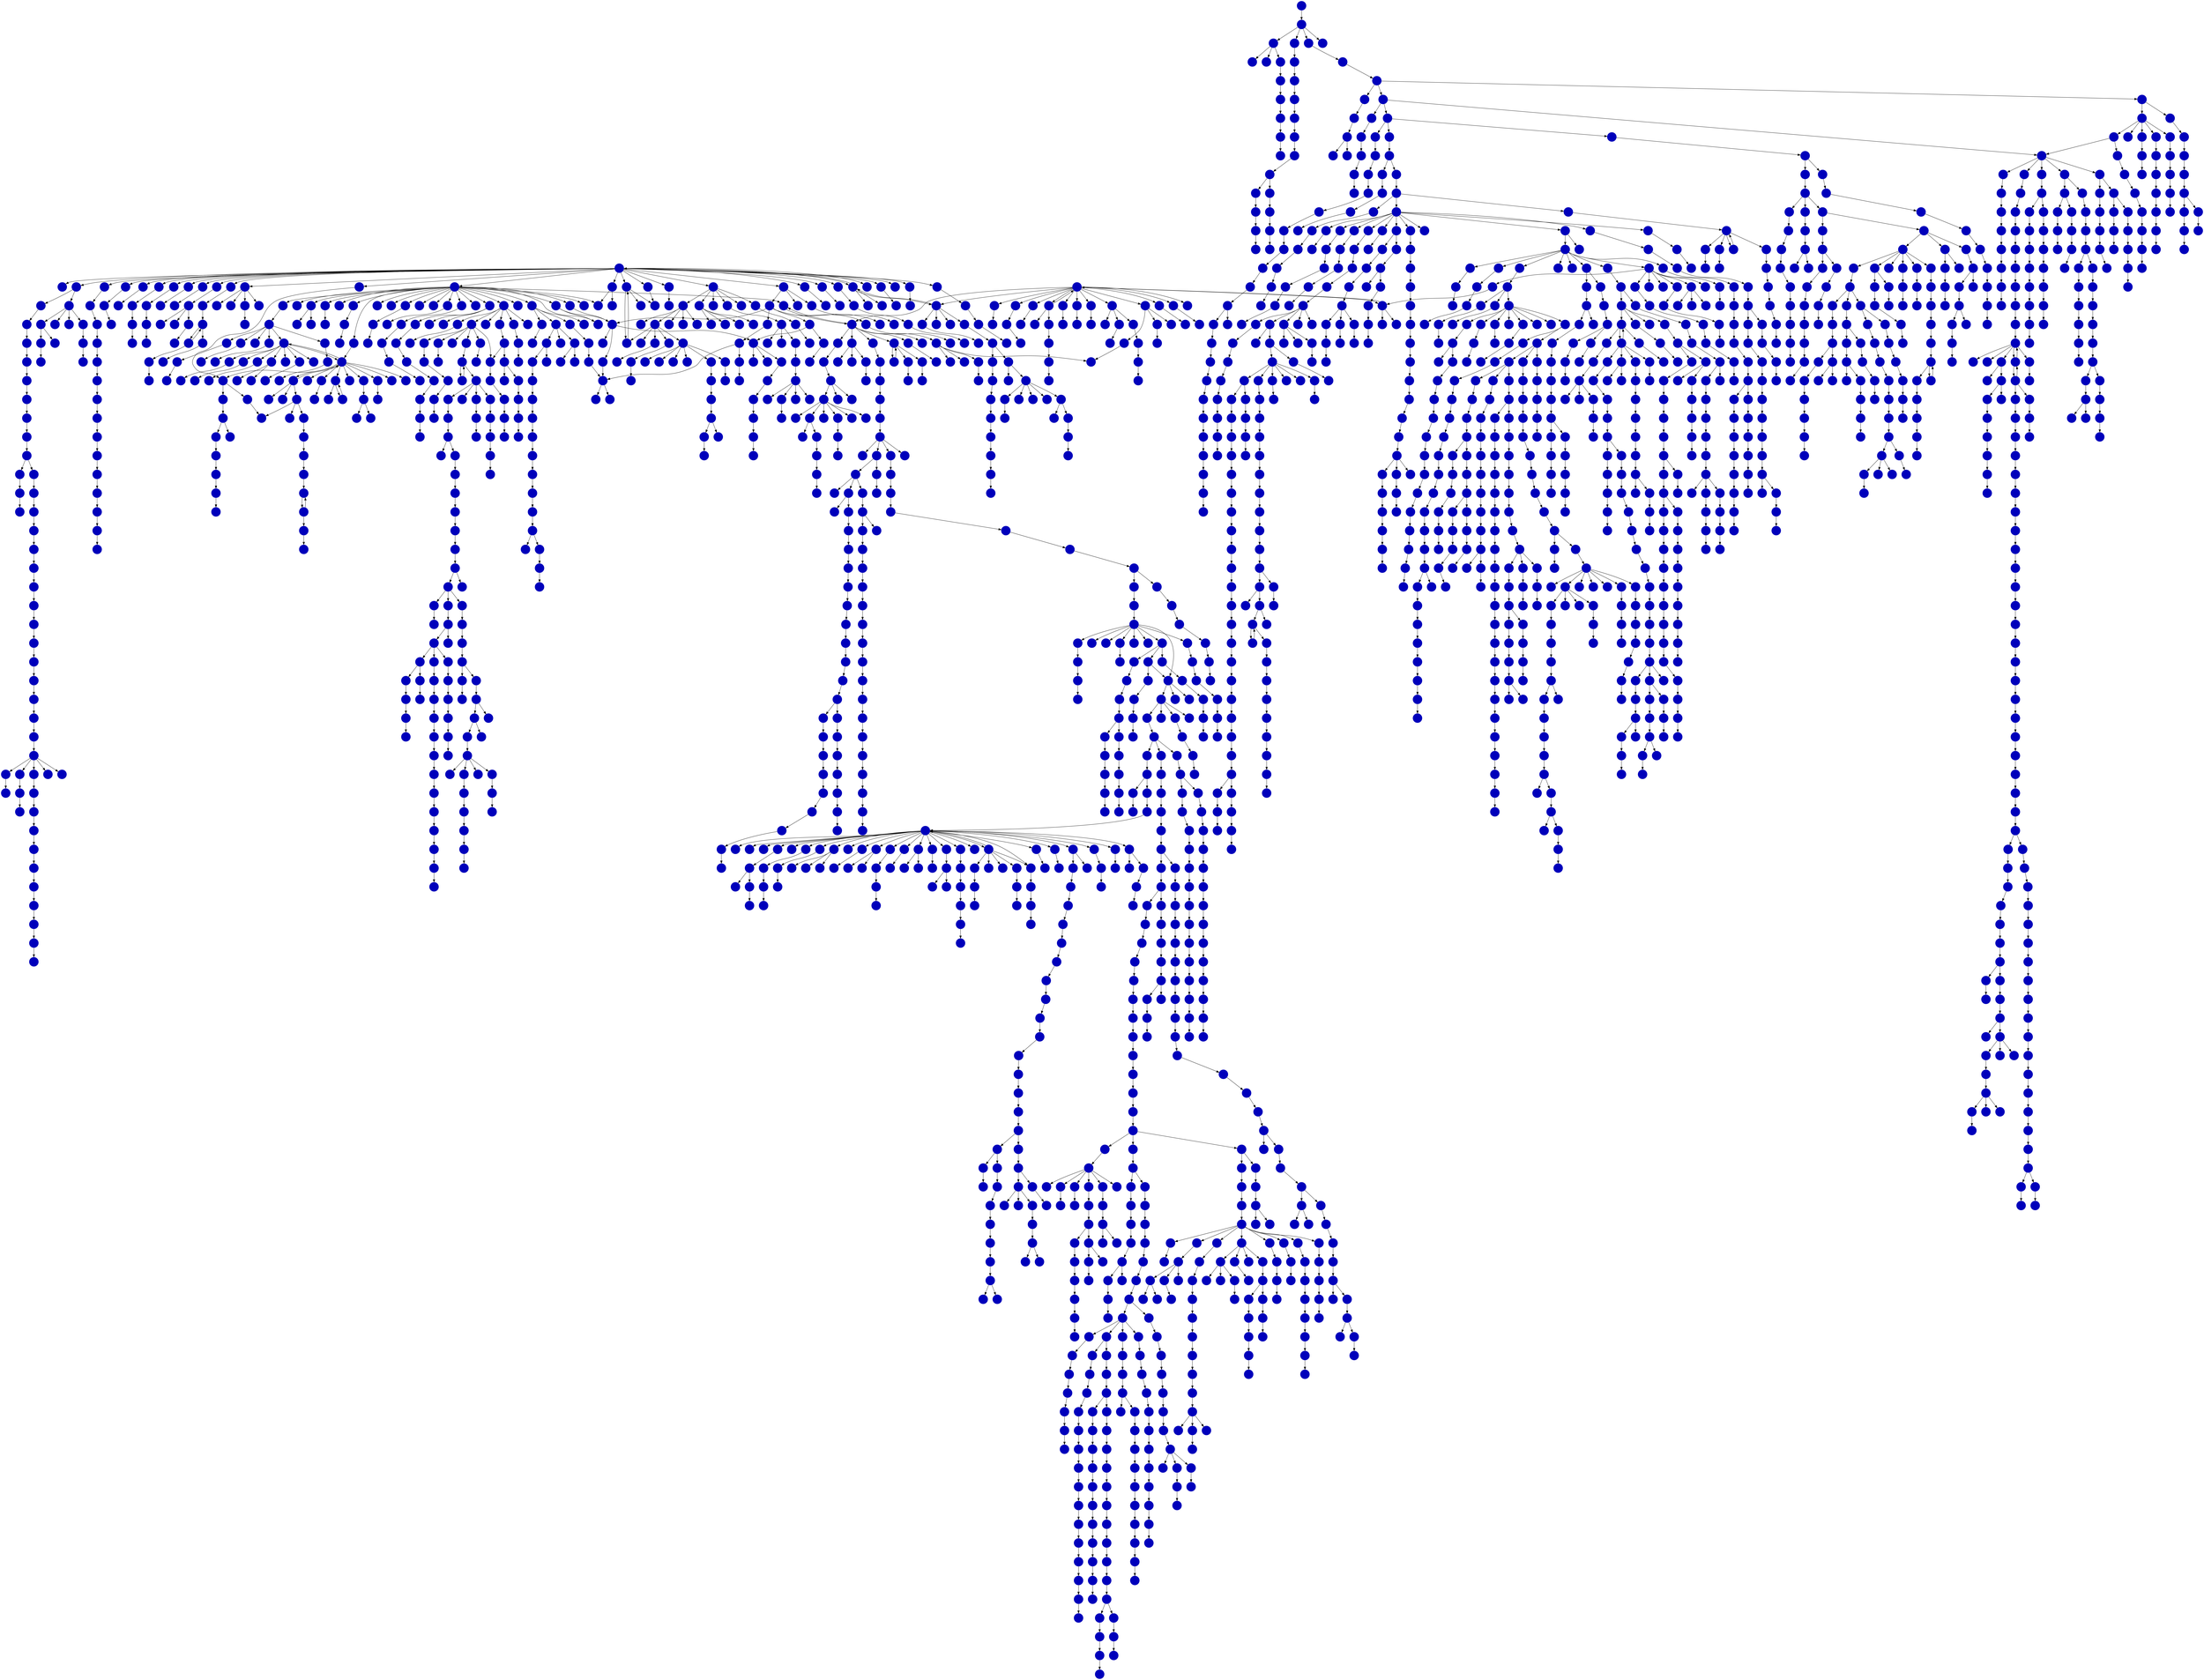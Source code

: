 digraph{
0 [tooltip = "C", penwidth = 0, style = filled, fillcolor = "#0000bb", shape = circle, label = ""]
1 [tooltip = "C", penwidth = 0, style = filled, fillcolor = "#0000bb", shape = circle, label = ""]
2 [tooltip = "C", penwidth = 0, style = filled, fillcolor = "#0000bb", shape = circle, label = ""]
3 [tooltip = "C", penwidth = 0, style = filled, fillcolor = "#0000bb", shape = circle, label = ""]
4 [tooltip = "C", penwidth = 0, style = filled, fillcolor = "#0000bb", shape = circle, label = ""]
5 [tooltip = "C", penwidth = 0, style = filled, fillcolor = "#0000bb", shape = circle, label = ""]
6 [tooltip = "C", penwidth = 0, style = filled, fillcolor = "#0000bb", shape = circle, label = ""]
7 [tooltip = "C", penwidth = 0, style = filled, fillcolor = "#0000bb", shape = circle, label = ""]
8 [tooltip = "C", penwidth = 0, style = filled, fillcolor = "#0000bb", shape = circle, label = ""]
9 [tooltip = "C", penwidth = 0, style = filled, fillcolor = "#0000bb", shape = circle, label = ""]
10 [tooltip = "C", penwidth = 0, style = filled, fillcolor = "#0000bb", shape = circle, label = ""]
11 [tooltip = "C", penwidth = 0, style = filled, fillcolor = "#0000bb", shape = circle, label = ""]
12 [tooltip = "C", penwidth = 0, style = filled, fillcolor = "#0000bb", shape = circle, label = ""]
13 [tooltip = "C", penwidth = 0, style = filled, fillcolor = "#0000bb", shape = circle, label = ""]
14 [tooltip = "C", penwidth = 0, style = filled, fillcolor = "#0000bb", shape = circle, label = ""]
15 [tooltip = "C", penwidth = 0, style = filled, fillcolor = "#0000bb", shape = circle, label = ""]
16 [tooltip = "C", penwidth = 0, style = filled, fillcolor = "#0000bb", shape = circle, label = ""]
17 [tooltip = "C", penwidth = 0, style = filled, fillcolor = "#0000bb", shape = circle, label = ""]
18 [tooltip = "C", penwidth = 0, style = filled, fillcolor = "#0000bb", shape = circle, label = ""]
19 [tooltip = "C", penwidth = 0, style = filled, fillcolor = "#0000bb", shape = circle, label = ""]
20 [tooltip = "C", penwidth = 0, style = filled, fillcolor = "#0000bb", shape = circle, label = ""]
21 [tooltip = "C", penwidth = 0, style = filled, fillcolor = "#0000bb", shape = circle, label = ""]
22 [tooltip = "C", penwidth = 0, style = filled, fillcolor = "#0000bb", shape = circle, label = ""]
23 [tooltip = "C", penwidth = 0, style = filled, fillcolor = "#0000bb", shape = circle, label = ""]
24 [tooltip = "C", penwidth = 0, style = filled, fillcolor = "#0000bb", shape = circle, label = ""]
25 [tooltip = "C", penwidth = 0, style = filled, fillcolor = "#0000bb", shape = circle, label = ""]
26 [tooltip = "C", penwidth = 0, style = filled, fillcolor = "#0000bb", shape = circle, label = ""]
27 [tooltip = "C", penwidth = 0, style = filled, fillcolor = "#0000bb", shape = circle, label = ""]
28 [tooltip = "C", penwidth = 0, style = filled, fillcolor = "#0000bb", shape = circle, label = ""]
29 [tooltip = "C", penwidth = 0, style = filled, fillcolor = "#0000bb", shape = circle, label = ""]
30 [tooltip = "C", penwidth = 0, style = filled, fillcolor = "#0000bb", shape = circle, label = ""]
31 [tooltip = "C", penwidth = 0, style = filled, fillcolor = "#0000bb", shape = circle, label = ""]
32 [tooltip = "C", penwidth = 0, style = filled, fillcolor = "#0000bb", shape = circle, label = ""]
33 [tooltip = "C", penwidth = 0, style = filled, fillcolor = "#0000bb", shape = circle, label = ""]
34 [tooltip = "C", penwidth = 0, style = filled, fillcolor = "#0000bb", shape = circle, label = ""]
35 [tooltip = "C", penwidth = 0, style = filled, fillcolor = "#0000bb", shape = circle, label = ""]
36 [tooltip = "C", penwidth = 0, style = filled, fillcolor = "#0000bb", shape = circle, label = ""]
37 [tooltip = "C", penwidth = 0, style = filled, fillcolor = "#0000bb", shape = circle, label = ""]
38 [tooltip = "C", penwidth = 0, style = filled, fillcolor = "#0000bb", shape = circle, label = ""]
39 [tooltip = "C", penwidth = 0, style = filled, fillcolor = "#0000bb", shape = circle, label = ""]
40 [tooltip = "C", penwidth = 0, style = filled, fillcolor = "#0000bb", shape = circle, label = ""]
41 [tooltip = "C", penwidth = 0, style = filled, fillcolor = "#0000bb", shape = circle, label = ""]
42 [tooltip = "C", penwidth = 0, style = filled, fillcolor = "#0000bb", shape = circle, label = ""]
43 [tooltip = "C", penwidth = 0, style = filled, fillcolor = "#0000bb", shape = circle, label = ""]
44 [tooltip = "C", penwidth = 0, style = filled, fillcolor = "#0000bb", shape = circle, label = ""]
45 [tooltip = "C", penwidth = 0, style = filled, fillcolor = "#0000bb", shape = circle, label = ""]
46 [tooltip = "C", penwidth = 0, style = filled, fillcolor = "#0000bb", shape = circle, label = ""]
47 [tooltip = "C", penwidth = 0, style = filled, fillcolor = "#0000bb", shape = circle, label = ""]
48 [tooltip = "C", penwidth = 0, style = filled, fillcolor = "#0000bb", shape = circle, label = ""]
49 [tooltip = "C", penwidth = 0, style = filled, fillcolor = "#0000bb", shape = circle, label = ""]
50 [tooltip = "C", penwidth = 0, style = filled, fillcolor = "#0000bb", shape = circle, label = ""]
51 [tooltip = "C", penwidth = 0, style = filled, fillcolor = "#0000bb", shape = circle, label = ""]
52 [tooltip = "C", penwidth = 0, style = filled, fillcolor = "#0000bb", shape = circle, label = ""]
53 [tooltip = "C", penwidth = 0, style = filled, fillcolor = "#0000bb", shape = circle, label = ""]
54 [tooltip = "C", penwidth = 0, style = filled, fillcolor = "#0000bb", shape = circle, label = ""]
55 [tooltip = "C", penwidth = 0, style = filled, fillcolor = "#0000bb", shape = circle, label = ""]
56 [tooltip = "C", penwidth = 0, style = filled, fillcolor = "#0000bb", shape = circle, label = ""]
57 [tooltip = "C", penwidth = 0, style = filled, fillcolor = "#0000bb", shape = circle, label = ""]
58 [tooltip = "C", penwidth = 0, style = filled, fillcolor = "#0000bb", shape = circle, label = ""]
59 [tooltip = "C", penwidth = 0, style = filled, fillcolor = "#0000bb", shape = circle, label = ""]
60 [tooltip = "C", penwidth = 0, style = filled, fillcolor = "#0000bb", shape = circle, label = ""]
61 [tooltip = "C", penwidth = 0, style = filled, fillcolor = "#0000bb", shape = circle, label = ""]
62 [tooltip = "C", penwidth = 0, style = filled, fillcolor = "#0000bb", shape = circle, label = ""]
63 [tooltip = "C", penwidth = 0, style = filled, fillcolor = "#0000bb", shape = circle, label = ""]
64 [tooltip = "C", penwidth = 0, style = filled, fillcolor = "#0000bb", shape = circle, label = ""]
65 [tooltip = "C", penwidth = 0, style = filled, fillcolor = "#0000bb", shape = circle, label = ""]
66 [tooltip = "C", penwidth = 0, style = filled, fillcolor = "#0000bb", shape = circle, label = ""]
67 [tooltip = "C", penwidth = 0, style = filled, fillcolor = "#0000bb", shape = circle, label = ""]
68 [tooltip = "C", penwidth = 0, style = filled, fillcolor = "#0000bb", shape = circle, label = ""]
69 [tooltip = "C", penwidth = 0, style = filled, fillcolor = "#0000bb", shape = circle, label = ""]
70 [tooltip = "C", penwidth = 0, style = filled, fillcolor = "#0000bb", shape = circle, label = ""]
71 [tooltip = "C", penwidth = 0, style = filled, fillcolor = "#0000bb", shape = circle, label = ""]
72 [tooltip = "C", penwidth = 0, style = filled, fillcolor = "#0000bb", shape = circle, label = ""]
73 [tooltip = "C", penwidth = 0, style = filled, fillcolor = "#0000bb", shape = circle, label = ""]
74 [tooltip = "C", penwidth = 0, style = filled, fillcolor = "#0000bb", shape = circle, label = ""]
75 [tooltip = "C", penwidth = 0, style = filled, fillcolor = "#0000bb", shape = circle, label = ""]
76 [tooltip = "C", penwidth = 0, style = filled, fillcolor = "#0000bb", shape = circle, label = ""]
77 [tooltip = "C", penwidth = 0, style = filled, fillcolor = "#0000bb", shape = circle, label = ""]
78 [tooltip = "C", penwidth = 0, style = filled, fillcolor = "#0000bb", shape = circle, label = ""]
79 [tooltip = "C", penwidth = 0, style = filled, fillcolor = "#0000bb", shape = circle, label = ""]
80 [tooltip = "C", penwidth = 0, style = filled, fillcolor = "#0000bb", shape = circle, label = ""]
81 [tooltip = "C", penwidth = 0, style = filled, fillcolor = "#0000bb", shape = circle, label = ""]
82 [tooltip = "C", penwidth = 0, style = filled, fillcolor = "#0000bb", shape = circle, label = ""]
83 [tooltip = "C", penwidth = 0, style = filled, fillcolor = "#0000bb", shape = circle, label = ""]
84 [tooltip = "C", penwidth = 0, style = filled, fillcolor = "#0000bb", shape = circle, label = ""]
85 [tooltip = "C", penwidth = 0, style = filled, fillcolor = "#0000bb", shape = circle, label = ""]
86 [tooltip = "C", penwidth = 0, style = filled, fillcolor = "#0000bb", shape = circle, label = ""]
87 [tooltip = "C", penwidth = 0, style = filled, fillcolor = "#0000bb", shape = circle, label = ""]
88 [tooltip = "C", penwidth = 0, style = filled, fillcolor = "#0000bb", shape = circle, label = ""]
89 [tooltip = "C", penwidth = 0, style = filled, fillcolor = "#0000bb", shape = circle, label = ""]
90 [tooltip = "C", penwidth = 0, style = filled, fillcolor = "#0000bb", shape = circle, label = ""]
91 [tooltip = "C", penwidth = 0, style = filled, fillcolor = "#0000bb", shape = circle, label = ""]
92 [tooltip = "C", penwidth = 0, style = filled, fillcolor = "#0000bb", shape = circle, label = ""]
93 [tooltip = "C", penwidth = 0, style = filled, fillcolor = "#0000bb", shape = circle, label = ""]
94 [tooltip = "C", penwidth = 0, style = filled, fillcolor = "#0000bb", shape = circle, label = ""]
95 [tooltip = "C", penwidth = 0, style = filled, fillcolor = "#0000bb", shape = circle, label = ""]
96 [tooltip = "C", penwidth = 0, style = filled, fillcolor = "#0000bb", shape = circle, label = ""]
97 [tooltip = "C", penwidth = 0, style = filled, fillcolor = "#0000bb", shape = circle, label = ""]
98 [tooltip = "C", penwidth = 0, style = filled, fillcolor = "#0000bb", shape = circle, label = ""]
99 [tooltip = "C", penwidth = 0, style = filled, fillcolor = "#0000bb", shape = circle, label = ""]
100 [tooltip = "C", penwidth = 0, style = filled, fillcolor = "#0000bb", shape = circle, label = ""]
101 [tooltip = "C", penwidth = 0, style = filled, fillcolor = "#0000bb", shape = circle, label = ""]
102 [tooltip = "C", penwidth = 0, style = filled, fillcolor = "#0000bb", shape = circle, label = ""]
103 [tooltip = "C", penwidth = 0, style = filled, fillcolor = "#0000bb", shape = circle, label = ""]
104 [tooltip = "C", penwidth = 0, style = filled, fillcolor = "#0000bb", shape = circle, label = ""]
105 [tooltip = "C", penwidth = 0, style = filled, fillcolor = "#0000bb", shape = circle, label = ""]
106 [tooltip = "C", penwidth = 0, style = filled, fillcolor = "#0000bb", shape = circle, label = ""]
107 [tooltip = "C", penwidth = 0, style = filled, fillcolor = "#0000bb", shape = circle, label = ""]
108 [tooltip = "C", penwidth = 0, style = filled, fillcolor = "#0000bb", shape = circle, label = ""]
109 [tooltip = "C", penwidth = 0, style = filled, fillcolor = "#0000bb", shape = circle, label = ""]
110 [tooltip = "C", penwidth = 0, style = filled, fillcolor = "#0000bb", shape = circle, label = ""]
111 [tooltip = "C", penwidth = 0, style = filled, fillcolor = "#0000bb", shape = circle, label = ""]
112 [tooltip = "C", penwidth = 0, style = filled, fillcolor = "#0000bb", shape = circle, label = ""]
113 [tooltip = "C", penwidth = 0, style = filled, fillcolor = "#0000bb", shape = circle, label = ""]
114 [tooltip = "C", penwidth = 0, style = filled, fillcolor = "#0000bb", shape = circle, label = ""]
115 [tooltip = "C", penwidth = 0, style = filled, fillcolor = "#0000bb", shape = circle, label = ""]
116 [tooltip = "C", penwidth = 0, style = filled, fillcolor = "#0000bb", shape = circle, label = ""]
117 [tooltip = "C", penwidth = 0, style = filled, fillcolor = "#0000bb", shape = circle, label = ""]
118 [tooltip = "C", penwidth = 0, style = filled, fillcolor = "#0000bb", shape = circle, label = ""]
119 [tooltip = "C", penwidth = 0, style = filled, fillcolor = "#0000bb", shape = circle, label = ""]
120 [tooltip = "C", penwidth = 0, style = filled, fillcolor = "#0000bb", shape = circle, label = ""]
121 [tooltip = "C", penwidth = 0, style = filled, fillcolor = "#0000bb", shape = circle, label = ""]
122 [tooltip = "C", penwidth = 0, style = filled, fillcolor = "#0000bb", shape = circle, label = ""]
123 [tooltip = "C", penwidth = 0, style = filled, fillcolor = "#0000bb", shape = circle, label = ""]
124 [tooltip = "C", penwidth = 0, style = filled, fillcolor = "#0000bb", shape = circle, label = ""]
125 [tooltip = "C", penwidth = 0, style = filled, fillcolor = "#0000bb", shape = circle, label = ""]
126 [tooltip = "C", penwidth = 0, style = filled, fillcolor = "#0000bb", shape = circle, label = ""]
127 [tooltip = "C", penwidth = 0, style = filled, fillcolor = "#0000bb", shape = circle, label = ""]
128 [tooltip = "C", penwidth = 0, style = filled, fillcolor = "#0000bb", shape = circle, label = ""]
129 [tooltip = "C", penwidth = 0, style = filled, fillcolor = "#0000bb", shape = circle, label = ""]
130 [tooltip = "C", penwidth = 0, style = filled, fillcolor = "#0000bb", shape = circle, label = ""]
131 [tooltip = "C", penwidth = 0, style = filled, fillcolor = "#0000bb", shape = circle, label = ""]
132 [tooltip = "C", penwidth = 0, style = filled, fillcolor = "#0000bb", shape = circle, label = ""]
133 [tooltip = "C", penwidth = 0, style = filled, fillcolor = "#0000bb", shape = circle, label = ""]
134 [tooltip = "C", penwidth = 0, style = filled, fillcolor = "#0000bb", shape = circle, label = ""]
135 [tooltip = "C", penwidth = 0, style = filled, fillcolor = "#0000bb", shape = circle, label = ""]
136 [tooltip = "C", penwidth = 0, style = filled, fillcolor = "#0000bb", shape = circle, label = ""]
137 [tooltip = "C", penwidth = 0, style = filled, fillcolor = "#0000bb", shape = circle, label = ""]
138 [tooltip = "C", penwidth = 0, style = filled, fillcolor = "#0000bb", shape = circle, label = ""]
139 [tooltip = "C", penwidth = 0, style = filled, fillcolor = "#0000bb", shape = circle, label = ""]
140 [tooltip = "C", penwidth = 0, style = filled, fillcolor = "#0000bb", shape = circle, label = ""]
141 [tooltip = "C", penwidth = 0, style = filled, fillcolor = "#0000bb", shape = circle, label = ""]
142 [tooltip = "C", penwidth = 0, style = filled, fillcolor = "#0000bb", shape = circle, label = ""]
143 [tooltip = "C", penwidth = 0, style = filled, fillcolor = "#0000bb", shape = circle, label = ""]
144 [tooltip = "C", penwidth = 0, style = filled, fillcolor = "#0000bb", shape = circle, label = ""]
145 [tooltip = "C", penwidth = 0, style = filled, fillcolor = "#0000bb", shape = circle, label = ""]
146 [tooltip = "C", penwidth = 0, style = filled, fillcolor = "#0000bb", shape = circle, label = ""]
147 [tooltip = "C", penwidth = 0, style = filled, fillcolor = "#0000bb", shape = circle, label = ""]
148 [tooltip = "C", penwidth = 0, style = filled, fillcolor = "#0000bb", shape = circle, label = ""]
149 [tooltip = "C", penwidth = 0, style = filled, fillcolor = "#0000bb", shape = circle, label = ""]
150 [tooltip = "C", penwidth = 0, style = filled, fillcolor = "#0000bb", shape = circle, label = ""]
151 [tooltip = "C", penwidth = 0, style = filled, fillcolor = "#0000bb", shape = circle, label = ""]
152 [tooltip = "C", penwidth = 0, style = filled, fillcolor = "#0000bb", shape = circle, label = ""]
153 [tooltip = "C", penwidth = 0, style = filled, fillcolor = "#0000bb", shape = circle, label = ""]
154 [tooltip = "C", penwidth = 0, style = filled, fillcolor = "#0000bb", shape = circle, label = ""]
155 [tooltip = "C", penwidth = 0, style = filled, fillcolor = "#0000bb", shape = circle, label = ""]
156 [tooltip = "C", penwidth = 0, style = filled, fillcolor = "#0000bb", shape = circle, label = ""]
157 [tooltip = "C", penwidth = 0, style = filled, fillcolor = "#0000bb", shape = circle, label = ""]
158 [tooltip = "C", penwidth = 0, style = filled, fillcolor = "#0000bb", shape = circle, label = ""]
159 [tooltip = "C", penwidth = 0, style = filled, fillcolor = "#0000bb", shape = circle, label = ""]
160 [tooltip = "C", penwidth = 0, style = filled, fillcolor = "#0000bb", shape = circle, label = ""]
161 [tooltip = "C", penwidth = 0, style = filled, fillcolor = "#0000bb", shape = circle, label = ""]
162 [tooltip = "C", penwidth = 0, style = filled, fillcolor = "#0000bb", shape = circle, label = ""]
163 [tooltip = "C", penwidth = 0, style = filled, fillcolor = "#0000bb", shape = circle, label = ""]
164 [tooltip = "C", penwidth = 0, style = filled, fillcolor = "#0000bb", shape = circle, label = ""]
165 [tooltip = "C", penwidth = 0, style = filled, fillcolor = "#0000bb", shape = circle, label = ""]
166 [tooltip = "C", penwidth = 0, style = filled, fillcolor = "#0000bb", shape = circle, label = ""]
167 [tooltip = "C", penwidth = 0, style = filled, fillcolor = "#0000bb", shape = circle, label = ""]
168 [tooltip = "C", penwidth = 0, style = filled, fillcolor = "#0000bb", shape = circle, label = ""]
169 [tooltip = "C", penwidth = 0, style = filled, fillcolor = "#0000bb", shape = circle, label = ""]
170 [tooltip = "C", penwidth = 0, style = filled, fillcolor = "#0000bb", shape = circle, label = ""]
171 [tooltip = "C", penwidth = 0, style = filled, fillcolor = "#0000bb", shape = circle, label = ""]
172 [tooltip = "C", penwidth = 0, style = filled, fillcolor = "#0000bb", shape = circle, label = ""]
173 [tooltip = "C", penwidth = 0, style = filled, fillcolor = "#0000bb", shape = circle, label = ""]
174 [tooltip = "C", penwidth = 0, style = filled, fillcolor = "#0000bb", shape = circle, label = ""]
175 [tooltip = "C", penwidth = 0, style = filled, fillcolor = "#0000bb", shape = circle, label = ""]
176 [tooltip = "C", penwidth = 0, style = filled, fillcolor = "#0000bb", shape = circle, label = ""]
177 [tooltip = "C", penwidth = 0, style = filled, fillcolor = "#0000bb", shape = circle, label = ""]
178 [tooltip = "C", penwidth = 0, style = filled, fillcolor = "#0000bb", shape = circle, label = ""]
179 [tooltip = "C", penwidth = 0, style = filled, fillcolor = "#0000bb", shape = circle, label = ""]
180 [tooltip = "C", penwidth = 0, style = filled, fillcolor = "#0000bb", shape = circle, label = ""]
181 [tooltip = "C", penwidth = 0, style = filled, fillcolor = "#0000bb", shape = circle, label = ""]
182 [tooltip = "C", penwidth = 0, style = filled, fillcolor = "#0000bb", shape = circle, label = ""]
183 [tooltip = "C", penwidth = 0, style = filled, fillcolor = "#0000bb", shape = circle, label = ""]
184 [tooltip = "C", penwidth = 0, style = filled, fillcolor = "#0000bb", shape = circle, label = ""]
185 [tooltip = "C", penwidth = 0, style = filled, fillcolor = "#0000bb", shape = circle, label = ""]
186 [tooltip = "C", penwidth = 0, style = filled, fillcolor = "#0000bb", shape = circle, label = ""]
187 [tooltip = "C", penwidth = 0, style = filled, fillcolor = "#0000bb", shape = circle, label = ""]
188 [tooltip = "C", penwidth = 0, style = filled, fillcolor = "#0000bb", shape = circle, label = ""]
189 [tooltip = "C", penwidth = 0, style = filled, fillcolor = "#0000bb", shape = circle, label = ""]
190 [tooltip = "C", penwidth = 0, style = filled, fillcolor = "#0000bb", shape = circle, label = ""]
191 [tooltip = "C", penwidth = 0, style = filled, fillcolor = "#0000bb", shape = circle, label = ""]
192 [tooltip = "C", penwidth = 0, style = filled, fillcolor = "#0000bb", shape = circle, label = ""]
193 [tooltip = "C", penwidth = 0, style = filled, fillcolor = "#0000bb", shape = circle, label = ""]
194 [tooltip = "C", penwidth = 0, style = filled, fillcolor = "#0000bb", shape = circle, label = ""]
195 [tooltip = "C", penwidth = 0, style = filled, fillcolor = "#0000bb", shape = circle, label = ""]
196 [tooltip = "C", penwidth = 0, style = filled, fillcolor = "#0000bb", shape = circle, label = ""]
197 [tooltip = "C", penwidth = 0, style = filled, fillcolor = "#0000bb", shape = circle, label = ""]
198 [tooltip = "C", penwidth = 0, style = filled, fillcolor = "#0000bb", shape = circle, label = ""]
199 [tooltip = "C", penwidth = 0, style = filled, fillcolor = "#0000bb", shape = circle, label = ""]
200 [tooltip = "C", penwidth = 0, style = filled, fillcolor = "#0000bb", shape = circle, label = ""]
201 [tooltip = "C", penwidth = 0, style = filled, fillcolor = "#0000bb", shape = circle, label = ""]
202 [tooltip = "C", penwidth = 0, style = filled, fillcolor = "#0000bb", shape = circle, label = ""]
203 [tooltip = "C", penwidth = 0, style = filled, fillcolor = "#0000bb", shape = circle, label = ""]
204 [tooltip = "C", penwidth = 0, style = filled, fillcolor = "#0000bb", shape = circle, label = ""]
205 [tooltip = "C", penwidth = 0, style = filled, fillcolor = "#0000bb", shape = circle, label = ""]
206 [tooltip = "C", penwidth = 0, style = filled, fillcolor = "#0000bb", shape = circle, label = ""]
207 [tooltip = "C", penwidth = 0, style = filled, fillcolor = "#0000bb", shape = circle, label = ""]
208 [tooltip = "C", penwidth = 0, style = filled, fillcolor = "#0000bb", shape = circle, label = ""]
209 [tooltip = "C", penwidth = 0, style = filled, fillcolor = "#0000bb", shape = circle, label = ""]
210 [tooltip = "C", penwidth = 0, style = filled, fillcolor = "#0000bb", shape = circle, label = ""]
211 [tooltip = "C", penwidth = 0, style = filled, fillcolor = "#0000bb", shape = circle, label = ""]
212 [tooltip = "C", penwidth = 0, style = filled, fillcolor = "#0000bb", shape = circle, label = ""]
213 [tooltip = "C", penwidth = 0, style = filled, fillcolor = "#0000bb", shape = circle, label = ""]
214 [tooltip = "C", penwidth = 0, style = filled, fillcolor = "#0000bb", shape = circle, label = ""]
215 [tooltip = "C", penwidth = 0, style = filled, fillcolor = "#0000bb", shape = circle, label = ""]
216 [tooltip = "C", penwidth = 0, style = filled, fillcolor = "#0000bb", shape = circle, label = ""]
217 [tooltip = "C", penwidth = 0, style = filled, fillcolor = "#0000bb", shape = circle, label = ""]
218 [tooltip = "C", penwidth = 0, style = filled, fillcolor = "#0000bb", shape = circle, label = ""]
219 [tooltip = "C", penwidth = 0, style = filled, fillcolor = "#0000bb", shape = circle, label = ""]
220 [tooltip = "C", penwidth = 0, style = filled, fillcolor = "#0000bb", shape = circle, label = ""]
221 [tooltip = "C", penwidth = 0, style = filled, fillcolor = "#0000bb", shape = circle, label = ""]
222 [tooltip = "C", penwidth = 0, style = filled, fillcolor = "#0000bb", shape = circle, label = ""]
223 [tooltip = "C", penwidth = 0, style = filled, fillcolor = "#0000bb", shape = circle, label = ""]
224 [tooltip = "C", penwidth = 0, style = filled, fillcolor = "#0000bb", shape = circle, label = ""]
225 [tooltip = "C", penwidth = 0, style = filled, fillcolor = "#0000bb", shape = circle, label = ""]
226 [tooltip = "C", penwidth = 0, style = filled, fillcolor = "#0000bb", shape = circle, label = ""]
227 [tooltip = "C", penwidth = 0, style = filled, fillcolor = "#0000bb", shape = circle, label = ""]
228 [tooltip = "C", penwidth = 0, style = filled, fillcolor = "#0000bb", shape = circle, label = ""]
229 [tooltip = "C", penwidth = 0, style = filled, fillcolor = "#0000bb", shape = circle, label = ""]
230 [tooltip = "C", penwidth = 0, style = filled, fillcolor = "#0000bb", shape = circle, label = ""]
231 [tooltip = "C", penwidth = 0, style = filled, fillcolor = "#0000bb", shape = circle, label = ""]
232 [tooltip = "C", penwidth = 0, style = filled, fillcolor = "#0000bb", shape = circle, label = ""]
233 [tooltip = "C", penwidth = 0, style = filled, fillcolor = "#0000bb", shape = circle, label = ""]
234 [tooltip = "C", penwidth = 0, style = filled, fillcolor = "#0000bb", shape = circle, label = ""]
235 [tooltip = "C", penwidth = 0, style = filled, fillcolor = "#0000bb", shape = circle, label = ""]
236 [tooltip = "C", penwidth = 0, style = filled, fillcolor = "#0000bb", shape = circle, label = ""]
237 [tooltip = "C", penwidth = 0, style = filled, fillcolor = "#0000bb", shape = circle, label = ""]
238 [tooltip = "C", penwidth = 0, style = filled, fillcolor = "#0000bb", shape = circle, label = ""]
239 [tooltip = "C", penwidth = 0, style = filled, fillcolor = "#0000bb", shape = circle, label = ""]
240 [tooltip = "C", penwidth = 0, style = filled, fillcolor = "#0000bb", shape = circle, label = ""]
241 [tooltip = "C", penwidth = 0, style = filled, fillcolor = "#0000bb", shape = circle, label = ""]
242 [tooltip = "C", penwidth = 0, style = filled, fillcolor = "#0000bb", shape = circle, label = ""]
243 [tooltip = "C", penwidth = 0, style = filled, fillcolor = "#0000bb", shape = circle, label = ""]
244 [tooltip = "C", penwidth = 0, style = filled, fillcolor = "#0000bb", shape = circle, label = ""]
245 [tooltip = "C", penwidth = 0, style = filled, fillcolor = "#0000bb", shape = circle, label = ""]
246 [tooltip = "C", penwidth = 0, style = filled, fillcolor = "#0000bb", shape = circle, label = ""]
247 [tooltip = "C", penwidth = 0, style = filled, fillcolor = "#0000bb", shape = circle, label = ""]
248 [tooltip = "C", penwidth = 0, style = filled, fillcolor = "#0000bb", shape = circle, label = ""]
249 [tooltip = "C", penwidth = 0, style = filled, fillcolor = "#0000bb", shape = circle, label = ""]
250 [tooltip = "C", penwidth = 0, style = filled, fillcolor = "#0000bb", shape = circle, label = ""]
251 [tooltip = "C", penwidth = 0, style = filled, fillcolor = "#0000bb", shape = circle, label = ""]
252 [tooltip = "C", penwidth = 0, style = filled, fillcolor = "#0000bb", shape = circle, label = ""]
253 [tooltip = "C", penwidth = 0, style = filled, fillcolor = "#0000bb", shape = circle, label = ""]
254 [tooltip = "C", penwidth = 0, style = filled, fillcolor = "#0000bb", shape = circle, label = ""]
255 [tooltip = "C", penwidth = 0, style = filled, fillcolor = "#0000bb", shape = circle, label = ""]
256 [tooltip = "C", penwidth = 0, style = filled, fillcolor = "#0000bb", shape = circle, label = ""]
257 [tooltip = "C", penwidth = 0, style = filled, fillcolor = "#0000bb", shape = circle, label = ""]
258 [tooltip = "C", penwidth = 0, style = filled, fillcolor = "#0000bb", shape = circle, label = ""]
259 [tooltip = "C", penwidth = 0, style = filled, fillcolor = "#0000bb", shape = circle, label = ""]
260 [tooltip = "C", penwidth = 0, style = filled, fillcolor = "#0000bb", shape = circle, label = ""]
261 [tooltip = "C", penwidth = 0, style = filled, fillcolor = "#0000bb", shape = circle, label = ""]
262 [tooltip = "C", penwidth = 0, style = filled, fillcolor = "#0000bb", shape = circle, label = ""]
263 [tooltip = "C", penwidth = 0, style = filled, fillcolor = "#0000bb", shape = circle, label = ""]
264 [tooltip = "C", penwidth = 0, style = filled, fillcolor = "#0000bb", shape = circle, label = ""]
265 [tooltip = "C", penwidth = 0, style = filled, fillcolor = "#0000bb", shape = circle, label = ""]
266 [tooltip = "C", penwidth = 0, style = filled, fillcolor = "#0000bb", shape = circle, label = ""]
267 [tooltip = "C", penwidth = 0, style = filled, fillcolor = "#0000bb", shape = circle, label = ""]
268 [tooltip = "C", penwidth = 0, style = filled, fillcolor = "#0000bb", shape = circle, label = ""]
269 [tooltip = "C", penwidth = 0, style = filled, fillcolor = "#0000bb", shape = circle, label = ""]
270 [tooltip = "C", penwidth = 0, style = filled, fillcolor = "#0000bb", shape = circle, label = ""]
271 [tooltip = "C", penwidth = 0, style = filled, fillcolor = "#0000bb", shape = circle, label = ""]
272 [tooltip = "C", penwidth = 0, style = filled, fillcolor = "#0000bb", shape = circle, label = ""]
273 [tooltip = "C", penwidth = 0, style = filled, fillcolor = "#0000bb", shape = circle, label = ""]
274 [tooltip = "C", penwidth = 0, style = filled, fillcolor = "#0000bb", shape = circle, label = ""]
275 [tooltip = "C", penwidth = 0, style = filled, fillcolor = "#0000bb", shape = circle, label = ""]
276 [tooltip = "C", penwidth = 0, style = filled, fillcolor = "#0000bb", shape = circle, label = ""]
277 [tooltip = "C", penwidth = 0, style = filled, fillcolor = "#0000bb", shape = circle, label = ""]
278 [tooltip = "C", penwidth = 0, style = filled, fillcolor = "#0000bb", shape = circle, label = ""]
279 [tooltip = "C", penwidth = 0, style = filled, fillcolor = "#0000bb", shape = circle, label = ""]
280 [tooltip = "C", penwidth = 0, style = filled, fillcolor = "#0000bb", shape = circle, label = ""]
281 [tooltip = "C", penwidth = 0, style = filled, fillcolor = "#0000bb", shape = circle, label = ""]
282 [tooltip = "C", penwidth = 0, style = filled, fillcolor = "#0000bb", shape = circle, label = ""]
283 [tooltip = "C", penwidth = 0, style = filled, fillcolor = "#0000bb", shape = circle, label = ""]
284 [tooltip = "C", penwidth = 0, style = filled, fillcolor = "#0000bb", shape = circle, label = ""]
285 [tooltip = "C", penwidth = 0, style = filled, fillcolor = "#0000bb", shape = circle, label = ""]
286 [tooltip = "C", penwidth = 0, style = filled, fillcolor = "#0000bb", shape = circle, label = ""]
287 [tooltip = "C", penwidth = 0, style = filled, fillcolor = "#0000bb", shape = circle, label = ""]
288 [tooltip = "C", penwidth = 0, style = filled, fillcolor = "#0000bb", shape = circle, label = ""]
289 [tooltip = "C", penwidth = 0, style = filled, fillcolor = "#0000bb", shape = circle, label = ""]
290 [tooltip = "C", penwidth = 0, style = filled, fillcolor = "#0000bb", shape = circle, label = ""]
291 [tooltip = "C", penwidth = 0, style = filled, fillcolor = "#0000bb", shape = circle, label = ""]
292 [tooltip = "C", penwidth = 0, style = filled, fillcolor = "#0000bb", shape = circle, label = ""]
293 [tooltip = "C", penwidth = 0, style = filled, fillcolor = "#0000bb", shape = circle, label = ""]
294 [tooltip = "C", penwidth = 0, style = filled, fillcolor = "#0000bb", shape = circle, label = ""]
295 [tooltip = "C", penwidth = 0, style = filled, fillcolor = "#0000bb", shape = circle, label = ""]
296 [tooltip = "C", penwidth = 0, style = filled, fillcolor = "#0000bb", shape = circle, label = ""]
297 [tooltip = "C", penwidth = 0, style = filled, fillcolor = "#0000bb", shape = circle, label = ""]
298 [tooltip = "C", penwidth = 0, style = filled, fillcolor = "#0000bb", shape = circle, label = ""]
299 [tooltip = "C", penwidth = 0, style = filled, fillcolor = "#0000bb", shape = circle, label = ""]
300 [tooltip = "C", penwidth = 0, style = filled, fillcolor = "#0000bb", shape = circle, label = ""]
301 [tooltip = "C", penwidth = 0, style = filled, fillcolor = "#0000bb", shape = circle, label = ""]
302 [tooltip = "C", penwidth = 0, style = filled, fillcolor = "#0000bb", shape = circle, label = ""]
303 [tooltip = "C", penwidth = 0, style = filled, fillcolor = "#0000bb", shape = circle, label = ""]
304 [tooltip = "C", penwidth = 0, style = filled, fillcolor = "#0000bb", shape = circle, label = ""]
305 [tooltip = "C", penwidth = 0, style = filled, fillcolor = "#0000bb", shape = circle, label = ""]
306 [tooltip = "C", penwidth = 0, style = filled, fillcolor = "#0000bb", shape = circle, label = ""]
307 [tooltip = "C", penwidth = 0, style = filled, fillcolor = "#0000bb", shape = circle, label = ""]
308 [tooltip = "C", penwidth = 0, style = filled, fillcolor = "#0000bb", shape = circle, label = ""]
309 [tooltip = "C", penwidth = 0, style = filled, fillcolor = "#0000bb", shape = circle, label = ""]
310 [tooltip = "C", penwidth = 0, style = filled, fillcolor = "#0000bb", shape = circle, label = ""]
311 [tooltip = "C", penwidth = 0, style = filled, fillcolor = "#0000bb", shape = circle, label = ""]
312 [tooltip = "C", penwidth = 0, style = filled, fillcolor = "#0000bb", shape = circle, label = ""]
313 [tooltip = "C", penwidth = 0, style = filled, fillcolor = "#0000bb", shape = circle, label = ""]
314 [tooltip = "C", penwidth = 0, style = filled, fillcolor = "#0000bb", shape = circle, label = ""]
315 [tooltip = "C", penwidth = 0, style = filled, fillcolor = "#0000bb", shape = circle, label = ""]
316 [tooltip = "C", penwidth = 0, style = filled, fillcolor = "#0000bb", shape = circle, label = ""]
317 [tooltip = "C", penwidth = 0, style = filled, fillcolor = "#0000bb", shape = circle, label = ""]
318 [tooltip = "C", penwidth = 0, style = filled, fillcolor = "#0000bb", shape = circle, label = ""]
319 [tooltip = "C", penwidth = 0, style = filled, fillcolor = "#0000bb", shape = circle, label = ""]
320 [tooltip = "C", penwidth = 0, style = filled, fillcolor = "#0000bb", shape = circle, label = ""]
321 [tooltip = "C", penwidth = 0, style = filled, fillcolor = "#0000bb", shape = circle, label = ""]
322 [tooltip = "C", penwidth = 0, style = filled, fillcolor = "#0000bb", shape = circle, label = ""]
323 [tooltip = "C", penwidth = 0, style = filled, fillcolor = "#0000bb", shape = circle, label = ""]
324 [tooltip = "C", penwidth = 0, style = filled, fillcolor = "#0000bb", shape = circle, label = ""]
325 [tooltip = "C", penwidth = 0, style = filled, fillcolor = "#0000bb", shape = circle, label = ""]
326 [tooltip = "C", penwidth = 0, style = filled, fillcolor = "#0000bb", shape = circle, label = ""]
327 [tooltip = "C", penwidth = 0, style = filled, fillcolor = "#0000bb", shape = circle, label = ""]
328 [tooltip = "C", penwidth = 0, style = filled, fillcolor = "#0000bb", shape = circle, label = ""]
329 [tooltip = "C", penwidth = 0, style = filled, fillcolor = "#0000bb", shape = circle, label = ""]
330 [tooltip = "C", penwidth = 0, style = filled, fillcolor = "#0000bb", shape = circle, label = ""]
331 [tooltip = "C", penwidth = 0, style = filled, fillcolor = "#0000bb", shape = circle, label = ""]
332 [tooltip = "C", penwidth = 0, style = filled, fillcolor = "#0000bb", shape = circle, label = ""]
333 [tooltip = "C", penwidth = 0, style = filled, fillcolor = "#0000bb", shape = circle, label = ""]
334 [tooltip = "C", penwidth = 0, style = filled, fillcolor = "#0000bb", shape = circle, label = ""]
335 [tooltip = "C", penwidth = 0, style = filled, fillcolor = "#0000bb", shape = circle, label = ""]
336 [tooltip = "C", penwidth = 0, style = filled, fillcolor = "#0000bb", shape = circle, label = ""]
337 [tooltip = "C", penwidth = 0, style = filled, fillcolor = "#0000bb", shape = circle, label = ""]
338 [tooltip = "C", penwidth = 0, style = filled, fillcolor = "#0000bb", shape = circle, label = ""]
339 [tooltip = "C", penwidth = 0, style = filled, fillcolor = "#0000bb", shape = circle, label = ""]
340 [tooltip = "C", penwidth = 0, style = filled, fillcolor = "#0000bb", shape = circle, label = ""]
341 [tooltip = "C", penwidth = 0, style = filled, fillcolor = "#0000bb", shape = circle, label = ""]
342 [tooltip = "C", penwidth = 0, style = filled, fillcolor = "#0000bb", shape = circle, label = ""]
343 [tooltip = "C", penwidth = 0, style = filled, fillcolor = "#0000bb", shape = circle, label = ""]
344 [tooltip = "C", penwidth = 0, style = filled, fillcolor = "#0000bb", shape = circle, label = ""]
345 [tooltip = "C", penwidth = 0, style = filled, fillcolor = "#0000bb", shape = circle, label = ""]
346 [tooltip = "C", penwidth = 0, style = filled, fillcolor = "#0000bb", shape = circle, label = ""]
347 [tooltip = "C", penwidth = 0, style = filled, fillcolor = "#0000bb", shape = circle, label = ""]
348 [tooltip = "C", penwidth = 0, style = filled, fillcolor = "#0000bb", shape = circle, label = ""]
349 [tooltip = "C", penwidth = 0, style = filled, fillcolor = "#0000bb", shape = circle, label = ""]
350 [tooltip = "C", penwidth = 0, style = filled, fillcolor = "#0000bb", shape = circle, label = ""]
351 [tooltip = "C", penwidth = 0, style = filled, fillcolor = "#0000bb", shape = circle, label = ""]
352 [tooltip = "C", penwidth = 0, style = filled, fillcolor = "#0000bb", shape = circle, label = ""]
353 [tooltip = "C", penwidth = 0, style = filled, fillcolor = "#0000bb", shape = circle, label = ""]
354 [tooltip = "C", penwidth = 0, style = filled, fillcolor = "#0000bb", shape = circle, label = ""]
355 [tooltip = "C", penwidth = 0, style = filled, fillcolor = "#0000bb", shape = circle, label = ""]
356 [tooltip = "C", penwidth = 0, style = filled, fillcolor = "#0000bb", shape = circle, label = ""]
357 [tooltip = "C", penwidth = 0, style = filled, fillcolor = "#0000bb", shape = circle, label = ""]
358 [tooltip = "C", penwidth = 0, style = filled, fillcolor = "#0000bb", shape = circle, label = ""]
359 [tooltip = "C", penwidth = 0, style = filled, fillcolor = "#0000bb", shape = circle, label = ""]
360 [tooltip = "C", penwidth = 0, style = filled, fillcolor = "#0000bb", shape = circle, label = ""]
361 [tooltip = "C", penwidth = 0, style = filled, fillcolor = "#0000bb", shape = circle, label = ""]
362 [tooltip = "C", penwidth = 0, style = filled, fillcolor = "#0000bb", shape = circle, label = ""]
363 [tooltip = "C", penwidth = 0, style = filled, fillcolor = "#0000bb", shape = circle, label = ""]
364 [tooltip = "C", penwidth = 0, style = filled, fillcolor = "#0000bb", shape = circle, label = ""]
365 [tooltip = "C", penwidth = 0, style = filled, fillcolor = "#0000bb", shape = circle, label = ""]
366 [tooltip = "C", penwidth = 0, style = filled, fillcolor = "#0000bb", shape = circle, label = ""]
367 [tooltip = "C", penwidth = 0, style = filled, fillcolor = "#0000bb", shape = circle, label = ""]
368 [tooltip = "C", penwidth = 0, style = filled, fillcolor = "#0000bb", shape = circle, label = ""]
369 [tooltip = "C", penwidth = 0, style = filled, fillcolor = "#0000bb", shape = circle, label = ""]
370 [tooltip = "C", penwidth = 0, style = filled, fillcolor = "#0000bb", shape = circle, label = ""]
371 [tooltip = "C", penwidth = 0, style = filled, fillcolor = "#0000bb", shape = circle, label = ""]
372 [tooltip = "C", penwidth = 0, style = filled, fillcolor = "#0000bb", shape = circle, label = ""]
373 [tooltip = "C", penwidth = 0, style = filled, fillcolor = "#0000bb", shape = circle, label = ""]
374 [tooltip = "C", penwidth = 0, style = filled, fillcolor = "#0000bb", shape = circle, label = ""]
375 [tooltip = "C", penwidth = 0, style = filled, fillcolor = "#0000bb", shape = circle, label = ""]
376 [tooltip = "C", penwidth = 0, style = filled, fillcolor = "#0000bb", shape = circle, label = ""]
377 [tooltip = "C", penwidth = 0, style = filled, fillcolor = "#0000bb", shape = circle, label = ""]
378 [tooltip = "C", penwidth = 0, style = filled, fillcolor = "#0000bb", shape = circle, label = ""]
379 [tooltip = "C", penwidth = 0, style = filled, fillcolor = "#0000bb", shape = circle, label = ""]
380 [tooltip = "C", penwidth = 0, style = filled, fillcolor = "#0000bb", shape = circle, label = ""]
381 [tooltip = "C", penwidth = 0, style = filled, fillcolor = "#0000bb", shape = circle, label = ""]
382 [tooltip = "C", penwidth = 0, style = filled, fillcolor = "#0000bb", shape = circle, label = ""]
383 [tooltip = "C", penwidth = 0, style = filled, fillcolor = "#0000bb", shape = circle, label = ""]
384 [tooltip = "C", penwidth = 0, style = filled, fillcolor = "#0000bb", shape = circle, label = ""]
385 [tooltip = "C", penwidth = 0, style = filled, fillcolor = "#0000bb", shape = circle, label = ""]
386 [tooltip = "C", penwidth = 0, style = filled, fillcolor = "#0000bb", shape = circle, label = ""]
387 [tooltip = "C", penwidth = 0, style = filled, fillcolor = "#0000bb", shape = circle, label = ""]
388 [tooltip = "C", penwidth = 0, style = filled, fillcolor = "#0000bb", shape = circle, label = ""]
389 [tooltip = "C", penwidth = 0, style = filled, fillcolor = "#0000bb", shape = circle, label = ""]
390 [tooltip = "C", penwidth = 0, style = filled, fillcolor = "#0000bb", shape = circle, label = ""]
391 [tooltip = "C", penwidth = 0, style = filled, fillcolor = "#0000bb", shape = circle, label = ""]
392 [tooltip = "C", penwidth = 0, style = filled, fillcolor = "#0000bb", shape = circle, label = ""]
393 [tooltip = "C", penwidth = 0, style = filled, fillcolor = "#0000bb", shape = circle, label = ""]
394 [tooltip = "C", penwidth = 0, style = filled, fillcolor = "#0000bb", shape = circle, label = ""]
395 [tooltip = "C", penwidth = 0, style = filled, fillcolor = "#0000bb", shape = circle, label = ""]
396 [tooltip = "C", penwidth = 0, style = filled, fillcolor = "#0000bb", shape = circle, label = ""]
397 [tooltip = "C", penwidth = 0, style = filled, fillcolor = "#0000bb", shape = circle, label = ""]
398 [tooltip = "C", penwidth = 0, style = filled, fillcolor = "#0000bb", shape = circle, label = ""]
399 [tooltip = "C", penwidth = 0, style = filled, fillcolor = "#0000bb", shape = circle, label = ""]
400 [tooltip = "C", penwidth = 0, style = filled, fillcolor = "#0000bb", shape = circle, label = ""]
401 [tooltip = "C", penwidth = 0, style = filled, fillcolor = "#0000bb", shape = circle, label = ""]
402 [tooltip = "C", penwidth = 0, style = filled, fillcolor = "#0000bb", shape = circle, label = ""]
403 [tooltip = "C", penwidth = 0, style = filled, fillcolor = "#0000bb", shape = circle, label = ""]
404 [tooltip = "C", penwidth = 0, style = filled, fillcolor = "#0000bb", shape = circle, label = ""]
405 [tooltip = "C", penwidth = 0, style = filled, fillcolor = "#0000bb", shape = circle, label = ""]
406 [tooltip = "C", penwidth = 0, style = filled, fillcolor = "#0000bb", shape = circle, label = ""]
407 [tooltip = "C", penwidth = 0, style = filled, fillcolor = "#0000bb", shape = circle, label = ""]
408 [tooltip = "C", penwidth = 0, style = filled, fillcolor = "#0000bb", shape = circle, label = ""]
409 [tooltip = "C", penwidth = 0, style = filled, fillcolor = "#0000bb", shape = circle, label = ""]
410 [tooltip = "C", penwidth = 0, style = filled, fillcolor = "#0000bb", shape = circle, label = ""]
411 [tooltip = "C", penwidth = 0, style = filled, fillcolor = "#0000bb", shape = circle, label = ""]
412 [tooltip = "C", penwidth = 0, style = filled, fillcolor = "#0000bb", shape = circle, label = ""]
413 [tooltip = "C", penwidth = 0, style = filled, fillcolor = "#0000bb", shape = circle, label = ""]
414 [tooltip = "C", penwidth = 0, style = filled, fillcolor = "#0000bb", shape = circle, label = ""]
415 [tooltip = "C", penwidth = 0, style = filled, fillcolor = "#0000bb", shape = circle, label = ""]
416 [tooltip = "C", penwidth = 0, style = filled, fillcolor = "#0000bb", shape = circle, label = ""]
417 [tooltip = "C", penwidth = 0, style = filled, fillcolor = "#0000bb", shape = circle, label = ""]
418 [tooltip = "C", penwidth = 0, style = filled, fillcolor = "#0000bb", shape = circle, label = ""]
419 [tooltip = "C", penwidth = 0, style = filled, fillcolor = "#0000bb", shape = circle, label = ""]
420 [tooltip = "C", penwidth = 0, style = filled, fillcolor = "#0000bb", shape = circle, label = ""]
421 [tooltip = "C", penwidth = 0, style = filled, fillcolor = "#0000bb", shape = circle, label = ""]
422 [tooltip = "C", penwidth = 0, style = filled, fillcolor = "#0000bb", shape = circle, label = ""]
423 [tooltip = "C", penwidth = 0, style = filled, fillcolor = "#0000bb", shape = circle, label = ""]
424 [tooltip = "C", penwidth = 0, style = filled, fillcolor = "#0000bb", shape = circle, label = ""]
425 [tooltip = "C", penwidth = 0, style = filled, fillcolor = "#0000bb", shape = circle, label = ""]
426 [tooltip = "C", penwidth = 0, style = filled, fillcolor = "#0000bb", shape = circle, label = ""]
427 [tooltip = "C", penwidth = 0, style = filled, fillcolor = "#0000bb", shape = circle, label = ""]
428 [tooltip = "C", penwidth = 0, style = filled, fillcolor = "#0000bb", shape = circle, label = ""]
429 [tooltip = "C", penwidth = 0, style = filled, fillcolor = "#0000bb", shape = circle, label = ""]
430 [tooltip = "C", penwidth = 0, style = filled, fillcolor = "#0000bb", shape = circle, label = ""]
431 [tooltip = "C", penwidth = 0, style = filled, fillcolor = "#0000bb", shape = circle, label = ""]
432 [tooltip = "C", penwidth = 0, style = filled, fillcolor = "#0000bb", shape = circle, label = ""]
433 [tooltip = "C", penwidth = 0, style = filled, fillcolor = "#0000bb", shape = circle, label = ""]
434 [tooltip = "C", penwidth = 0, style = filled, fillcolor = "#0000bb", shape = circle, label = ""]
435 [tooltip = "C", penwidth = 0, style = filled, fillcolor = "#0000bb", shape = circle, label = ""]
436 [tooltip = "C", penwidth = 0, style = filled, fillcolor = "#0000bb", shape = circle, label = ""]
437 [tooltip = "C", penwidth = 0, style = filled, fillcolor = "#0000bb", shape = circle, label = ""]
438 [tooltip = "C", penwidth = 0, style = filled, fillcolor = "#0000bb", shape = circle, label = ""]
439 [tooltip = "C", penwidth = 0, style = filled, fillcolor = "#0000bb", shape = circle, label = ""]
440 [tooltip = "C", penwidth = 0, style = filled, fillcolor = "#0000bb", shape = circle, label = ""]
441 [tooltip = "C", penwidth = 0, style = filled, fillcolor = "#0000bb", shape = circle, label = ""]
442 [tooltip = "C", penwidth = 0, style = filled, fillcolor = "#0000bb", shape = circle, label = ""]
443 [tooltip = "C", penwidth = 0, style = filled, fillcolor = "#0000bb", shape = circle, label = ""]
444 [tooltip = "C", penwidth = 0, style = filled, fillcolor = "#0000bb", shape = circle, label = ""]
445 [tooltip = "C", penwidth = 0, style = filled, fillcolor = "#0000bb", shape = circle, label = ""]
446 [tooltip = "C", penwidth = 0, style = filled, fillcolor = "#0000bb", shape = circle, label = ""]
447 [tooltip = "C", penwidth = 0, style = filled, fillcolor = "#0000bb", shape = circle, label = ""]
448 [tooltip = "C", penwidth = 0, style = filled, fillcolor = "#0000bb", shape = circle, label = ""]
449 [tooltip = "C", penwidth = 0, style = filled, fillcolor = "#0000bb", shape = circle, label = ""]
450 [tooltip = "C", penwidth = 0, style = filled, fillcolor = "#0000bb", shape = circle, label = ""]
451 [tooltip = "C", penwidth = 0, style = filled, fillcolor = "#0000bb", shape = circle, label = ""]
452 [tooltip = "C", penwidth = 0, style = filled, fillcolor = "#0000bb", shape = circle, label = ""]
453 [tooltip = "C", penwidth = 0, style = filled, fillcolor = "#0000bb", shape = circle, label = ""]
454 [tooltip = "C", penwidth = 0, style = filled, fillcolor = "#0000bb", shape = circle, label = ""]
455 [tooltip = "C", penwidth = 0, style = filled, fillcolor = "#0000bb", shape = circle, label = ""]
456 [tooltip = "C", penwidth = 0, style = filled, fillcolor = "#0000bb", shape = circle, label = ""]
457 [tooltip = "C", penwidth = 0, style = filled, fillcolor = "#0000bb", shape = circle, label = ""]
458 [tooltip = "C", penwidth = 0, style = filled, fillcolor = "#0000bb", shape = circle, label = ""]
459 [tooltip = "C", penwidth = 0, style = filled, fillcolor = "#0000bb", shape = circle, label = ""]
460 [tooltip = "C", penwidth = 0, style = filled, fillcolor = "#0000bb", shape = circle, label = ""]
461 [tooltip = "C", penwidth = 0, style = filled, fillcolor = "#0000bb", shape = circle, label = ""]
462 [tooltip = "C", penwidth = 0, style = filled, fillcolor = "#0000bb", shape = circle, label = ""]
463 [tooltip = "C", penwidth = 0, style = filled, fillcolor = "#0000bb", shape = circle, label = ""]
464 [tooltip = "C", penwidth = 0, style = filled, fillcolor = "#0000bb", shape = circle, label = ""]
465 [tooltip = "C", penwidth = 0, style = filled, fillcolor = "#0000bb", shape = circle, label = ""]
466 [tooltip = "C", penwidth = 0, style = filled, fillcolor = "#0000bb", shape = circle, label = ""]
467 [tooltip = "C", penwidth = 0, style = filled, fillcolor = "#0000bb", shape = circle, label = ""]
468 [tooltip = "C", penwidth = 0, style = filled, fillcolor = "#0000bb", shape = circle, label = ""]
469 [tooltip = "C", penwidth = 0, style = filled, fillcolor = "#0000bb", shape = circle, label = ""]
470 [tooltip = "C", penwidth = 0, style = filled, fillcolor = "#0000bb", shape = circle, label = ""]
471 [tooltip = "C", penwidth = 0, style = filled, fillcolor = "#0000bb", shape = circle, label = ""]
472 [tooltip = "C", penwidth = 0, style = filled, fillcolor = "#0000bb", shape = circle, label = ""]
473 [tooltip = "C", penwidth = 0, style = filled, fillcolor = "#0000bb", shape = circle, label = ""]
474 [tooltip = "C", penwidth = 0, style = filled, fillcolor = "#0000bb", shape = circle, label = ""]
475 [tooltip = "C", penwidth = 0, style = filled, fillcolor = "#0000bb", shape = circle, label = ""]
476 [tooltip = "C", penwidth = 0, style = filled, fillcolor = "#0000bb", shape = circle, label = ""]
477 [tooltip = "C", penwidth = 0, style = filled, fillcolor = "#0000bb", shape = circle, label = ""]
478 [tooltip = "C", penwidth = 0, style = filled, fillcolor = "#0000bb", shape = circle, label = ""]
479 [tooltip = "C", penwidth = 0, style = filled, fillcolor = "#0000bb", shape = circle, label = ""]
480 [tooltip = "C", penwidth = 0, style = filled, fillcolor = "#0000bb", shape = circle, label = ""]
481 [tooltip = "C", penwidth = 0, style = filled, fillcolor = "#0000bb", shape = circle, label = ""]
482 [tooltip = "C", penwidth = 0, style = filled, fillcolor = "#0000bb", shape = circle, label = ""]
483 [tooltip = "C", penwidth = 0, style = filled, fillcolor = "#0000bb", shape = circle, label = ""]
484 [tooltip = "C", penwidth = 0, style = filled, fillcolor = "#0000bb", shape = circle, label = ""]
485 [tooltip = "C", penwidth = 0, style = filled, fillcolor = "#0000bb", shape = circle, label = ""]
486 [tooltip = "C", penwidth = 0, style = filled, fillcolor = "#0000bb", shape = circle, label = ""]
487 [tooltip = "C", penwidth = 0, style = filled, fillcolor = "#0000bb", shape = circle, label = ""]
488 [tooltip = "C", penwidth = 0, style = filled, fillcolor = "#0000bb", shape = circle, label = ""]
489 [tooltip = "C", penwidth = 0, style = filled, fillcolor = "#0000bb", shape = circle, label = ""]
490 [tooltip = "C", penwidth = 0, style = filled, fillcolor = "#0000bb", shape = circle, label = ""]
491 [tooltip = "C", penwidth = 0, style = filled, fillcolor = "#0000bb", shape = circle, label = ""]
492 [tooltip = "C", penwidth = 0, style = filled, fillcolor = "#0000bb", shape = circle, label = ""]
493 [tooltip = "C", penwidth = 0, style = filled, fillcolor = "#0000bb", shape = circle, label = ""]
494 [tooltip = "C", penwidth = 0, style = filled, fillcolor = "#0000bb", shape = circle, label = ""]
495 [tooltip = "C", penwidth = 0, style = filled, fillcolor = "#0000bb", shape = circle, label = ""]
496 [tooltip = "C", penwidth = 0, style = filled, fillcolor = "#0000bb", shape = circle, label = ""]
497 [tooltip = "C", penwidth = 0, style = filled, fillcolor = "#0000bb", shape = circle, label = ""]
498 [tooltip = "C", penwidth = 0, style = filled, fillcolor = "#0000bb", shape = circle, label = ""]
499 [tooltip = "C", penwidth = 0, style = filled, fillcolor = "#0000bb", shape = circle, label = ""]
500 [tooltip = "C", penwidth = 0, style = filled, fillcolor = "#0000bb", shape = circle, label = ""]
501 [tooltip = "C", penwidth = 0, style = filled, fillcolor = "#0000bb", shape = circle, label = ""]
502 [tooltip = "C", penwidth = 0, style = filled, fillcolor = "#0000bb", shape = circle, label = ""]
503 [tooltip = "C", penwidth = 0, style = filled, fillcolor = "#0000bb", shape = circle, label = ""]
504 [tooltip = "C", penwidth = 0, style = filled, fillcolor = "#0000bb", shape = circle, label = ""]
505 [tooltip = "C", penwidth = 0, style = filled, fillcolor = "#0000bb", shape = circle, label = ""]
506 [tooltip = "C", penwidth = 0, style = filled, fillcolor = "#0000bb", shape = circle, label = ""]
507 [tooltip = "C", penwidth = 0, style = filled, fillcolor = "#0000bb", shape = circle, label = ""]
508 [tooltip = "C", penwidth = 0, style = filled, fillcolor = "#0000bb", shape = circle, label = ""]
509 [tooltip = "C", penwidth = 0, style = filled, fillcolor = "#0000bb", shape = circle, label = ""]
510 [tooltip = "C", penwidth = 0, style = filled, fillcolor = "#0000bb", shape = circle, label = ""]
511 [tooltip = "C", penwidth = 0, style = filled, fillcolor = "#0000bb", shape = circle, label = ""]
512 [tooltip = "C", penwidth = 0, style = filled, fillcolor = "#0000bb", shape = circle, label = ""]
513 [tooltip = "C", penwidth = 0, style = filled, fillcolor = "#0000bb", shape = circle, label = ""]
514 [tooltip = "C", penwidth = 0, style = filled, fillcolor = "#0000bb", shape = circle, label = ""]
515 [tooltip = "C", penwidth = 0, style = filled, fillcolor = "#0000bb", shape = circle, label = ""]
516 [tooltip = "C", penwidth = 0, style = filled, fillcolor = "#0000bb", shape = circle, label = ""]
517 [tooltip = "C", penwidth = 0, style = filled, fillcolor = "#0000bb", shape = circle, label = ""]
518 [tooltip = "C", penwidth = 0, style = filled, fillcolor = "#0000bb", shape = circle, label = ""]
519 [tooltip = "C", penwidth = 0, style = filled, fillcolor = "#0000bb", shape = circle, label = ""]
520 [tooltip = "C", penwidth = 0, style = filled, fillcolor = "#0000bb", shape = circle, label = ""]
521 [tooltip = "C", penwidth = 0, style = filled, fillcolor = "#0000bb", shape = circle, label = ""]
522 [tooltip = "C", penwidth = 0, style = filled, fillcolor = "#0000bb", shape = circle, label = ""]
523 [tooltip = "C", penwidth = 0, style = filled, fillcolor = "#0000bb", shape = circle, label = ""]
524 [tooltip = "C", penwidth = 0, style = filled, fillcolor = "#0000bb", shape = circle, label = ""]
525 [tooltip = "C", penwidth = 0, style = filled, fillcolor = "#0000bb", shape = circle, label = ""]
526 [tooltip = "C", penwidth = 0, style = filled, fillcolor = "#0000bb", shape = circle, label = ""]
527 [tooltip = "C", penwidth = 0, style = filled, fillcolor = "#0000bb", shape = circle, label = ""]
528 [tooltip = "C", penwidth = 0, style = filled, fillcolor = "#0000bb", shape = circle, label = ""]
529 [tooltip = "C", penwidth = 0, style = filled, fillcolor = "#0000bb", shape = circle, label = ""]
530 [tooltip = "C", penwidth = 0, style = filled, fillcolor = "#0000bb", shape = circle, label = ""]
531 [tooltip = "C", penwidth = 0, style = filled, fillcolor = "#0000bb", shape = circle, label = ""]
532 [tooltip = "C", penwidth = 0, style = filled, fillcolor = "#0000bb", shape = circle, label = ""]
533 [tooltip = "C", penwidth = 0, style = filled, fillcolor = "#0000bb", shape = circle, label = ""]
534 [tooltip = "C", penwidth = 0, style = filled, fillcolor = "#0000bb", shape = circle, label = ""]
535 [tooltip = "C", penwidth = 0, style = filled, fillcolor = "#0000bb", shape = circle, label = ""]
536 [tooltip = "C", penwidth = 0, style = filled, fillcolor = "#0000bb", shape = circle, label = ""]
537 [tooltip = "C", penwidth = 0, style = filled, fillcolor = "#0000bb", shape = circle, label = ""]
538 [tooltip = "C", penwidth = 0, style = filled, fillcolor = "#0000bb", shape = circle, label = ""]
539 [tooltip = "C", penwidth = 0, style = filled, fillcolor = "#0000bb", shape = circle, label = ""]
540 [tooltip = "C", penwidth = 0, style = filled, fillcolor = "#0000bb", shape = circle, label = ""]
541 [tooltip = "C", penwidth = 0, style = filled, fillcolor = "#0000bb", shape = circle, label = ""]
542 [tooltip = "C", penwidth = 0, style = filled, fillcolor = "#0000bb", shape = circle, label = ""]
543 [tooltip = "C", penwidth = 0, style = filled, fillcolor = "#0000bb", shape = circle, label = ""]
544 [tooltip = "C", penwidth = 0, style = filled, fillcolor = "#0000bb", shape = circle, label = ""]
545 [tooltip = "C", penwidth = 0, style = filled, fillcolor = "#0000bb", shape = circle, label = ""]
546 [tooltip = "C", penwidth = 0, style = filled, fillcolor = "#0000bb", shape = circle, label = ""]
547 [tooltip = "C", penwidth = 0, style = filled, fillcolor = "#0000bb", shape = circle, label = ""]
548 [tooltip = "C", penwidth = 0, style = filled, fillcolor = "#0000bb", shape = circle, label = ""]
549 [tooltip = "C", penwidth = 0, style = filled, fillcolor = "#0000bb", shape = circle, label = ""]
550 [tooltip = "C", penwidth = 0, style = filled, fillcolor = "#0000bb", shape = circle, label = ""]
551 [tooltip = "C", penwidth = 0, style = filled, fillcolor = "#0000bb", shape = circle, label = ""]
552 [tooltip = "C", penwidth = 0, style = filled, fillcolor = "#0000bb", shape = circle, label = ""]
553 [tooltip = "C", penwidth = 0, style = filled, fillcolor = "#0000bb", shape = circle, label = ""]
554 [tooltip = "C", penwidth = 0, style = filled, fillcolor = "#0000bb", shape = circle, label = ""]
555 [tooltip = "C", penwidth = 0, style = filled, fillcolor = "#0000bb", shape = circle, label = ""]
556 [tooltip = "C", penwidth = 0, style = filled, fillcolor = "#0000bb", shape = circle, label = ""]
557 [tooltip = "C", penwidth = 0, style = filled, fillcolor = "#0000bb", shape = circle, label = ""]
558 [tooltip = "C", penwidth = 0, style = filled, fillcolor = "#0000bb", shape = circle, label = ""]
559 [tooltip = "C", penwidth = 0, style = filled, fillcolor = "#0000bb", shape = circle, label = ""]
560 [tooltip = "C", penwidth = 0, style = filled, fillcolor = "#0000bb", shape = circle, label = ""]
561 [tooltip = "C", penwidth = 0, style = filled, fillcolor = "#0000bb", shape = circle, label = ""]
562 [tooltip = "C", penwidth = 0, style = filled, fillcolor = "#0000bb", shape = circle, label = ""]
563 [tooltip = "C", penwidth = 0, style = filled, fillcolor = "#0000bb", shape = circle, label = ""]
564 [tooltip = "C", penwidth = 0, style = filled, fillcolor = "#0000bb", shape = circle, label = ""]
565 [tooltip = "C", penwidth = 0, style = filled, fillcolor = "#0000bb", shape = circle, label = ""]
566 [tooltip = "C", penwidth = 0, style = filled, fillcolor = "#0000bb", shape = circle, label = ""]
567 [tooltip = "C", penwidth = 0, style = filled, fillcolor = "#0000bb", shape = circle, label = ""]
568 [tooltip = "C", penwidth = 0, style = filled, fillcolor = "#0000bb", shape = circle, label = ""]
569 [tooltip = "C", penwidth = 0, style = filled, fillcolor = "#0000bb", shape = circle, label = ""]
570 [tooltip = "C", penwidth = 0, style = filled, fillcolor = "#0000bb", shape = circle, label = ""]
571 [tooltip = "C", penwidth = 0, style = filled, fillcolor = "#0000bb", shape = circle, label = ""]
572 [tooltip = "C", penwidth = 0, style = filled, fillcolor = "#0000bb", shape = circle, label = ""]
573 [tooltip = "C", penwidth = 0, style = filled, fillcolor = "#0000bb", shape = circle, label = ""]
574 [tooltip = "C", penwidth = 0, style = filled, fillcolor = "#0000bb", shape = circle, label = ""]
575 [tooltip = "C", penwidth = 0, style = filled, fillcolor = "#0000bb", shape = circle, label = ""]
576 [tooltip = "C", penwidth = 0, style = filled, fillcolor = "#0000bb", shape = circle, label = ""]
577 [tooltip = "C", penwidth = 0, style = filled, fillcolor = "#0000bb", shape = circle, label = ""]
578 [tooltip = "C", penwidth = 0, style = filled, fillcolor = "#0000bb", shape = circle, label = ""]
579 [tooltip = "C", penwidth = 0, style = filled, fillcolor = "#0000bb", shape = circle, label = ""]
580 [tooltip = "C", penwidth = 0, style = filled, fillcolor = "#0000bb", shape = circle, label = ""]
581 [tooltip = "C", penwidth = 0, style = filled, fillcolor = "#0000bb", shape = circle, label = ""]
582 [tooltip = "C", penwidth = 0, style = filled, fillcolor = "#0000bb", shape = circle, label = ""]
583 [tooltip = "C", penwidth = 0, style = filled, fillcolor = "#0000bb", shape = circle, label = ""]
584 [tooltip = "C", penwidth = 0, style = filled, fillcolor = "#0000bb", shape = circle, label = ""]
585 [tooltip = "C", penwidth = 0, style = filled, fillcolor = "#0000bb", shape = circle, label = ""]
586 [tooltip = "C", penwidth = 0, style = filled, fillcolor = "#0000bb", shape = circle, label = ""]
587 [tooltip = "C", penwidth = 0, style = filled, fillcolor = "#0000bb", shape = circle, label = ""]
588 [tooltip = "C", penwidth = 0, style = filled, fillcolor = "#0000bb", shape = circle, label = ""]
589 [tooltip = "C", penwidth = 0, style = filled, fillcolor = "#0000bb", shape = circle, label = ""]
590 [tooltip = "C", penwidth = 0, style = filled, fillcolor = "#0000bb", shape = circle, label = ""]
591 [tooltip = "C", penwidth = 0, style = filled, fillcolor = "#0000bb", shape = circle, label = ""]
592 [tooltip = "C", penwidth = 0, style = filled, fillcolor = "#0000bb", shape = circle, label = ""]
593 [tooltip = "C", penwidth = 0, style = filled, fillcolor = "#0000bb", shape = circle, label = ""]
594 [tooltip = "C", penwidth = 0, style = filled, fillcolor = "#0000bb", shape = circle, label = ""]
595 [tooltip = "C", penwidth = 0, style = filled, fillcolor = "#0000bb", shape = circle, label = ""]
596 [tooltip = "C", penwidth = 0, style = filled, fillcolor = "#0000bb", shape = circle, label = ""]
597 [tooltip = "C", penwidth = 0, style = filled, fillcolor = "#0000bb", shape = circle, label = ""]
598 [tooltip = "C", penwidth = 0, style = filled, fillcolor = "#0000bb", shape = circle, label = ""]
599 [tooltip = "C", penwidth = 0, style = filled, fillcolor = "#0000bb", shape = circle, label = ""]
600 [tooltip = "C", penwidth = 0, style = filled, fillcolor = "#0000bb", shape = circle, label = ""]
601 [tooltip = "C", penwidth = 0, style = filled, fillcolor = "#0000bb", shape = circle, label = ""]
602 [tooltip = "C", penwidth = 0, style = filled, fillcolor = "#0000bb", shape = circle, label = ""]
603 [tooltip = "C", penwidth = 0, style = filled, fillcolor = "#0000bb", shape = circle, label = ""]
604 [tooltip = "C", penwidth = 0, style = filled, fillcolor = "#0000bb", shape = circle, label = ""]
605 [tooltip = "C", penwidth = 0, style = filled, fillcolor = "#0000bb", shape = circle, label = ""]
606 [tooltip = "C", penwidth = 0, style = filled, fillcolor = "#0000bb", shape = circle, label = ""]
607 [tooltip = "C", penwidth = 0, style = filled, fillcolor = "#0000bb", shape = circle, label = ""]
608 [tooltip = "C", penwidth = 0, style = filled, fillcolor = "#0000bb", shape = circle, label = ""]
609 [tooltip = "C", penwidth = 0, style = filled, fillcolor = "#0000bb", shape = circle, label = ""]
610 [tooltip = "C", penwidth = 0, style = filled, fillcolor = "#0000bb", shape = circle, label = ""]
611 [tooltip = "C", penwidth = 0, style = filled, fillcolor = "#0000bb", shape = circle, label = ""]
612 [tooltip = "C", penwidth = 0, style = filled, fillcolor = "#0000bb", shape = circle, label = ""]
613 [tooltip = "C", penwidth = 0, style = filled, fillcolor = "#0000bb", shape = circle, label = ""]
614 [tooltip = "C", penwidth = 0, style = filled, fillcolor = "#0000bb", shape = circle, label = ""]
615 [tooltip = "C", penwidth = 0, style = filled, fillcolor = "#0000bb", shape = circle, label = ""]
616 [tooltip = "C", penwidth = 0, style = filled, fillcolor = "#0000bb", shape = circle, label = ""]
617 [tooltip = "C", penwidth = 0, style = filled, fillcolor = "#0000bb", shape = circle, label = ""]
618 [tooltip = "C", penwidth = 0, style = filled, fillcolor = "#0000bb", shape = circle, label = ""]
619 [tooltip = "C", penwidth = 0, style = filled, fillcolor = "#0000bb", shape = circle, label = ""]
620 [tooltip = "C", penwidth = 0, style = filled, fillcolor = "#0000bb", shape = circle, label = ""]
621 [tooltip = "C", penwidth = 0, style = filled, fillcolor = "#0000bb", shape = circle, label = ""]
622 [tooltip = "C", penwidth = 0, style = filled, fillcolor = "#0000bb", shape = circle, label = ""]
623 [tooltip = "C", penwidth = 0, style = filled, fillcolor = "#0000bb", shape = circle, label = ""]
624 [tooltip = "C", penwidth = 0, style = filled, fillcolor = "#0000bb", shape = circle, label = ""]
625 [tooltip = "C", penwidth = 0, style = filled, fillcolor = "#0000bb", shape = circle, label = ""]
626 [tooltip = "C", penwidth = 0, style = filled, fillcolor = "#0000bb", shape = circle, label = ""]
627 [tooltip = "C", penwidth = 0, style = filled, fillcolor = "#0000bb", shape = circle, label = ""]
628 [tooltip = "C", penwidth = 0, style = filled, fillcolor = "#0000bb", shape = circle, label = ""]
629 [tooltip = "C", penwidth = 0, style = filled, fillcolor = "#0000bb", shape = circle, label = ""]
630 [tooltip = "C", penwidth = 0, style = filled, fillcolor = "#0000bb", shape = circle, label = ""]
631 [tooltip = "C", penwidth = 0, style = filled, fillcolor = "#0000bb", shape = circle, label = ""]
632 [tooltip = "C", penwidth = 0, style = filled, fillcolor = "#0000bb", shape = circle, label = ""]
633 [tooltip = "C", penwidth = 0, style = filled, fillcolor = "#0000bb", shape = circle, label = ""]
634 [tooltip = "C", penwidth = 0, style = filled, fillcolor = "#0000bb", shape = circle, label = ""]
635 [tooltip = "C", penwidth = 0, style = filled, fillcolor = "#0000bb", shape = circle, label = ""]
636 [tooltip = "C", penwidth = 0, style = filled, fillcolor = "#0000bb", shape = circle, label = ""]
637 [tooltip = "C", penwidth = 0, style = filled, fillcolor = "#0000bb", shape = circle, label = ""]
638 [tooltip = "C", penwidth = 0, style = filled, fillcolor = "#0000bb", shape = circle, label = ""]
639 [tooltip = "C", penwidth = 0, style = filled, fillcolor = "#0000bb", shape = circle, label = ""]
640 [tooltip = "C", penwidth = 0, style = filled, fillcolor = "#0000bb", shape = circle, label = ""]
641 [tooltip = "C", penwidth = 0, style = filled, fillcolor = "#0000bb", shape = circle, label = ""]
642 [tooltip = "C", penwidth = 0, style = filled, fillcolor = "#0000bb", shape = circle, label = ""]
643 [tooltip = "C", penwidth = 0, style = filled, fillcolor = "#0000bb", shape = circle, label = ""]
644 [tooltip = "C", penwidth = 0, style = filled, fillcolor = "#0000bb", shape = circle, label = ""]
645 [tooltip = "C", penwidth = 0, style = filled, fillcolor = "#0000bb", shape = circle, label = ""]
646 [tooltip = "C", penwidth = 0, style = filled, fillcolor = "#0000bb", shape = circle, label = ""]
647 [tooltip = "C", penwidth = 0, style = filled, fillcolor = "#0000bb", shape = circle, label = ""]
648 [tooltip = "C", penwidth = 0, style = filled, fillcolor = "#0000bb", shape = circle, label = ""]
649 [tooltip = "C", penwidth = 0, style = filled, fillcolor = "#0000bb", shape = circle, label = ""]
650 [tooltip = "C", penwidth = 0, style = filled, fillcolor = "#0000bb", shape = circle, label = ""]
651 [tooltip = "C", penwidth = 0, style = filled, fillcolor = "#0000bb", shape = circle, label = ""]
652 [tooltip = "C", penwidth = 0, style = filled, fillcolor = "#0000bb", shape = circle, label = ""]
653 [tooltip = "C", penwidth = 0, style = filled, fillcolor = "#0000bb", shape = circle, label = ""]
654 [tooltip = "C", penwidth = 0, style = filled, fillcolor = "#0000bb", shape = circle, label = ""]
655 [tooltip = "C", penwidth = 0, style = filled, fillcolor = "#0000bb", shape = circle, label = ""]
656 [tooltip = "C", penwidth = 0, style = filled, fillcolor = "#0000bb", shape = circle, label = ""]
657 [tooltip = "C", penwidth = 0, style = filled, fillcolor = "#0000bb", shape = circle, label = ""]
658 [tooltip = "C", penwidth = 0, style = filled, fillcolor = "#0000bb", shape = circle, label = ""]
659 [tooltip = "C", penwidth = 0, style = filled, fillcolor = "#0000bb", shape = circle, label = ""]
660 [tooltip = "C", penwidth = 0, style = filled, fillcolor = "#0000bb", shape = circle, label = ""]
661 [tooltip = "C", penwidth = 0, style = filled, fillcolor = "#0000bb", shape = circle, label = ""]
662 [tooltip = "C", penwidth = 0, style = filled, fillcolor = "#0000bb", shape = circle, label = ""]
663 [tooltip = "C", penwidth = 0, style = filled, fillcolor = "#0000bb", shape = circle, label = ""]
664 [tooltip = "C", penwidth = 0, style = filled, fillcolor = "#0000bb", shape = circle, label = ""]
665 [tooltip = "C", penwidth = 0, style = filled, fillcolor = "#0000bb", shape = circle, label = ""]
666 [tooltip = "C", penwidth = 0, style = filled, fillcolor = "#0000bb", shape = circle, label = ""]
667 [tooltip = "C", penwidth = 0, style = filled, fillcolor = "#0000bb", shape = circle, label = ""]
668 [tooltip = "C", penwidth = 0, style = filled, fillcolor = "#0000bb", shape = circle, label = ""]
669 [tooltip = "C", penwidth = 0, style = filled, fillcolor = "#0000bb", shape = circle, label = ""]
670 [tooltip = "C", penwidth = 0, style = filled, fillcolor = "#0000bb", shape = circle, label = ""]
671 [tooltip = "C", penwidth = 0, style = filled, fillcolor = "#0000bb", shape = circle, label = ""]
672 [tooltip = "C", penwidth = 0, style = filled, fillcolor = "#0000bb", shape = circle, label = ""]
673 [tooltip = "C", penwidth = 0, style = filled, fillcolor = "#0000bb", shape = circle, label = ""]
674 [tooltip = "C", penwidth = 0, style = filled, fillcolor = "#0000bb", shape = circle, label = ""]
675 [tooltip = "C", penwidth = 0, style = filled, fillcolor = "#0000bb", shape = circle, label = ""]
676 [tooltip = "C", penwidth = 0, style = filled, fillcolor = "#0000bb", shape = circle, label = ""]
677 [tooltip = "C", penwidth = 0, style = filled, fillcolor = "#0000bb", shape = circle, label = ""]
678 [tooltip = "C", penwidth = 0, style = filled, fillcolor = "#0000bb", shape = circle, label = ""]
679 [tooltip = "C", penwidth = 0, style = filled, fillcolor = "#0000bb", shape = circle, label = ""]
680 [tooltip = "C", penwidth = 0, style = filled, fillcolor = "#0000bb", shape = circle, label = ""]
681 [tooltip = "C", penwidth = 0, style = filled, fillcolor = "#0000bb", shape = circle, label = ""]
682 [tooltip = "C", penwidth = 0, style = filled, fillcolor = "#0000bb", shape = circle, label = ""]
683 [tooltip = "C", penwidth = 0, style = filled, fillcolor = "#0000bb", shape = circle, label = ""]
684 [tooltip = "C", penwidth = 0, style = filled, fillcolor = "#0000bb", shape = circle, label = ""]
685 [tooltip = "C", penwidth = 0, style = filled, fillcolor = "#0000bb", shape = circle, label = ""]
686 [tooltip = "C", penwidth = 0, style = filled, fillcolor = "#0000bb", shape = circle, label = ""]
687 [tooltip = "C", penwidth = 0, style = filled, fillcolor = "#0000bb", shape = circle, label = ""]
688 [tooltip = "C", penwidth = 0, style = filled, fillcolor = "#0000bb", shape = circle, label = ""]
689 [tooltip = "C", penwidth = 0, style = filled, fillcolor = "#0000bb", shape = circle, label = ""]
690 [tooltip = "C", penwidth = 0, style = filled, fillcolor = "#0000bb", shape = circle, label = ""]
691 [tooltip = "C", penwidth = 0, style = filled, fillcolor = "#0000bb", shape = circle, label = ""]
692 [tooltip = "C", penwidth = 0, style = filled, fillcolor = "#0000bb", shape = circle, label = ""]
693 [tooltip = "C", penwidth = 0, style = filled, fillcolor = "#0000bb", shape = circle, label = ""]
694 [tooltip = "C", penwidth = 0, style = filled, fillcolor = "#0000bb", shape = circle, label = ""]
695 [tooltip = "C", penwidth = 0, style = filled, fillcolor = "#0000bb", shape = circle, label = ""]
696 [tooltip = "C", penwidth = 0, style = filled, fillcolor = "#0000bb", shape = circle, label = ""]
697 [tooltip = "C", penwidth = 0, style = filled, fillcolor = "#0000bb", shape = circle, label = ""]
698 [tooltip = "C", penwidth = 0, style = filled, fillcolor = "#0000bb", shape = circle, label = ""]
699 [tooltip = "C", penwidth = 0, style = filled, fillcolor = "#0000bb", shape = circle, label = ""]
700 [tooltip = "C", penwidth = 0, style = filled, fillcolor = "#0000bb", shape = circle, label = ""]
701 [tooltip = "C", penwidth = 0, style = filled, fillcolor = "#0000bb", shape = circle, label = ""]
702 [tooltip = "C", penwidth = 0, style = filled, fillcolor = "#0000bb", shape = circle, label = ""]
703 [tooltip = "C", penwidth = 0, style = filled, fillcolor = "#0000bb", shape = circle, label = ""]
704 [tooltip = "C", penwidth = 0, style = filled, fillcolor = "#0000bb", shape = circle, label = ""]
705 [tooltip = "C", penwidth = 0, style = filled, fillcolor = "#0000bb", shape = circle, label = ""]
706 [tooltip = "C", penwidth = 0, style = filled, fillcolor = "#0000bb", shape = circle, label = ""]
707 [tooltip = "C", penwidth = 0, style = filled, fillcolor = "#0000bb", shape = circle, label = ""]
708 [tooltip = "C", penwidth = 0, style = filled, fillcolor = "#0000bb", shape = circle, label = ""]
709 [tooltip = "C", penwidth = 0, style = filled, fillcolor = "#0000bb", shape = circle, label = ""]
710 [tooltip = "C", penwidth = 0, style = filled, fillcolor = "#0000bb", shape = circle, label = ""]
711 [tooltip = "C", penwidth = 0, style = filled, fillcolor = "#0000bb", shape = circle, label = ""]
712 [tooltip = "C", penwidth = 0, style = filled, fillcolor = "#0000bb", shape = circle, label = ""]
713 [tooltip = "C", penwidth = 0, style = filled, fillcolor = "#0000bb", shape = circle, label = ""]
714 [tooltip = "C", penwidth = 0, style = filled, fillcolor = "#0000bb", shape = circle, label = ""]
715 [tooltip = "C", penwidth = 0, style = filled, fillcolor = "#0000bb", shape = circle, label = ""]
716 [tooltip = "C", penwidth = 0, style = filled, fillcolor = "#0000bb", shape = circle, label = ""]
717 [tooltip = "C", penwidth = 0, style = filled, fillcolor = "#0000bb", shape = circle, label = ""]
718 [tooltip = "C", penwidth = 0, style = filled, fillcolor = "#0000bb", shape = circle, label = ""]
719 [tooltip = "C", penwidth = 0, style = filled, fillcolor = "#0000bb", shape = circle, label = ""]
720 [tooltip = "C", penwidth = 0, style = filled, fillcolor = "#0000bb", shape = circle, label = ""]
721 [tooltip = "C", penwidth = 0, style = filled, fillcolor = "#0000bb", shape = circle, label = ""]
722 [tooltip = "C", penwidth = 0, style = filled, fillcolor = "#0000bb", shape = circle, label = ""]
723 [tooltip = "C", penwidth = 0, style = filled, fillcolor = "#0000bb", shape = circle, label = ""]
724 [tooltip = "C", penwidth = 0, style = filled, fillcolor = "#0000bb", shape = circle, label = ""]
725 [tooltip = "C", penwidth = 0, style = filled, fillcolor = "#0000bb", shape = circle, label = ""]
726 [tooltip = "C", penwidth = 0, style = filled, fillcolor = "#0000bb", shape = circle, label = ""]
727 [tooltip = "C", penwidth = 0, style = filled, fillcolor = "#0000bb", shape = circle, label = ""]
728 [tooltip = "C", penwidth = 0, style = filled, fillcolor = "#0000bb", shape = circle, label = ""]
729 [tooltip = "C", penwidth = 0, style = filled, fillcolor = "#0000bb", shape = circle, label = ""]
730 [tooltip = "C", penwidth = 0, style = filled, fillcolor = "#0000bb", shape = circle, label = ""]
731 [tooltip = "C", penwidth = 0, style = filled, fillcolor = "#0000bb", shape = circle, label = ""]
732 [tooltip = "C", penwidth = 0, style = filled, fillcolor = "#0000bb", shape = circle, label = ""]
733 [tooltip = "C", penwidth = 0, style = filled, fillcolor = "#0000bb", shape = circle, label = ""]
734 [tooltip = "C", penwidth = 0, style = filled, fillcolor = "#0000bb", shape = circle, label = ""]
735 [tooltip = "C", penwidth = 0, style = filled, fillcolor = "#0000bb", shape = circle, label = ""]
736 [tooltip = "C", penwidth = 0, style = filled, fillcolor = "#0000bb", shape = circle, label = ""]
737 [tooltip = "C", penwidth = 0, style = filled, fillcolor = "#0000bb", shape = circle, label = ""]
738 [tooltip = "C", penwidth = 0, style = filled, fillcolor = "#0000bb", shape = circle, label = ""]
739 [tooltip = "C", penwidth = 0, style = filled, fillcolor = "#0000bb", shape = circle, label = ""]
740 [tooltip = "C", penwidth = 0, style = filled, fillcolor = "#0000bb", shape = circle, label = ""]
741 [tooltip = "C", penwidth = 0, style = filled, fillcolor = "#0000bb", shape = circle, label = ""]
742 [tooltip = "C", penwidth = 0, style = filled, fillcolor = "#0000bb", shape = circle, label = ""]
743 [tooltip = "C", penwidth = 0, style = filled, fillcolor = "#0000bb", shape = circle, label = ""]
744 [tooltip = "C", penwidth = 0, style = filled, fillcolor = "#0000bb", shape = circle, label = ""]
745 [tooltip = "C", penwidth = 0, style = filled, fillcolor = "#0000bb", shape = circle, label = ""]
746 [tooltip = "C", penwidth = 0, style = filled, fillcolor = "#0000bb", shape = circle, label = ""]
747 [tooltip = "C", penwidth = 0, style = filled, fillcolor = "#0000bb", shape = circle, label = ""]
748 [tooltip = "C", penwidth = 0, style = filled, fillcolor = "#0000bb", shape = circle, label = ""]
749 [tooltip = "C", penwidth = 0, style = filled, fillcolor = "#0000bb", shape = circle, label = ""]
750 [tooltip = "C", penwidth = 0, style = filled, fillcolor = "#0000bb", shape = circle, label = ""]
751 [tooltip = "C", penwidth = 0, style = filled, fillcolor = "#0000bb", shape = circle, label = ""]
752 [tooltip = "C", penwidth = 0, style = filled, fillcolor = "#0000bb", shape = circle, label = ""]
753 [tooltip = "C", penwidth = 0, style = filled, fillcolor = "#0000bb", shape = circle, label = ""]
754 [tooltip = "C", penwidth = 0, style = filled, fillcolor = "#0000bb", shape = circle, label = ""]
755 [tooltip = "C", penwidth = 0, style = filled, fillcolor = "#0000bb", shape = circle, label = ""]
756 [tooltip = "C", penwidth = 0, style = filled, fillcolor = "#0000bb", shape = circle, label = ""]
757 [tooltip = "C", penwidth = 0, style = filled, fillcolor = "#0000bb", shape = circle, label = ""]
758 [tooltip = "C", penwidth = 0, style = filled, fillcolor = "#0000bb", shape = circle, label = ""]
759 [tooltip = "C", penwidth = 0, style = filled, fillcolor = "#0000bb", shape = circle, label = ""]
760 [tooltip = "C", penwidth = 0, style = filled, fillcolor = "#0000bb", shape = circle, label = ""]
761 [tooltip = "C", penwidth = 0, style = filled, fillcolor = "#0000bb", shape = circle, label = ""]
762 [tooltip = "C", penwidth = 0, style = filled, fillcolor = "#0000bb", shape = circle, label = ""]
763 [tooltip = "C", penwidth = 0, style = filled, fillcolor = "#0000bb", shape = circle, label = ""]
764 [tooltip = "C", penwidth = 0, style = filled, fillcolor = "#0000bb", shape = circle, label = ""]
765 [tooltip = "C", penwidth = 0, style = filled, fillcolor = "#0000bb", shape = circle, label = ""]
766 [tooltip = "C", penwidth = 0, style = filled, fillcolor = "#0000bb", shape = circle, label = ""]
767 [tooltip = "C", penwidth = 0, style = filled, fillcolor = "#0000bb", shape = circle, label = ""]
768 [tooltip = "C", penwidth = 0, style = filled, fillcolor = "#0000bb", shape = circle, label = ""]
769 [tooltip = "C", penwidth = 0, style = filled, fillcolor = "#0000bb", shape = circle, label = ""]
770 [tooltip = "C", penwidth = 0, style = filled, fillcolor = "#0000bb", shape = circle, label = ""]
771 [tooltip = "C", penwidth = 0, style = filled, fillcolor = "#0000bb", shape = circle, label = ""]
772 [tooltip = "C", penwidth = 0, style = filled, fillcolor = "#0000bb", shape = circle, label = ""]
773 [tooltip = "C", penwidth = 0, style = filled, fillcolor = "#0000bb", shape = circle, label = ""]
774 [tooltip = "C", penwidth = 0, style = filled, fillcolor = "#0000bb", shape = circle, label = ""]
775 [tooltip = "C", penwidth = 0, style = filled, fillcolor = "#0000bb", shape = circle, label = ""]
776 [tooltip = "C", penwidth = 0, style = filled, fillcolor = "#0000bb", shape = circle, label = ""]
777 [tooltip = "C", penwidth = 0, style = filled, fillcolor = "#0000bb", shape = circle, label = ""]
778 [tooltip = "C", penwidth = 0, style = filled, fillcolor = "#0000bb", shape = circle, label = ""]
779 [tooltip = "C", penwidth = 0, style = filled, fillcolor = "#0000bb", shape = circle, label = ""]
780 [tooltip = "C", penwidth = 0, style = filled, fillcolor = "#0000bb", shape = circle, label = ""]
781 [tooltip = "C", penwidth = 0, style = filled, fillcolor = "#0000bb", shape = circle, label = ""]
782 [tooltip = "C", penwidth = 0, style = filled, fillcolor = "#0000bb", shape = circle, label = ""]
783 [tooltip = "C", penwidth = 0, style = filled, fillcolor = "#0000bb", shape = circle, label = ""]
784 [tooltip = "C", penwidth = 0, style = filled, fillcolor = "#0000bb", shape = circle, label = ""]
785 [tooltip = "C", penwidth = 0, style = filled, fillcolor = "#0000bb", shape = circle, label = ""]
786 [tooltip = "C", penwidth = 0, style = filled, fillcolor = "#0000bb", shape = circle, label = ""]
787 [tooltip = "C", penwidth = 0, style = filled, fillcolor = "#0000bb", shape = circle, label = ""]
788 [tooltip = "C", penwidth = 0, style = filled, fillcolor = "#0000bb", shape = circle, label = ""]
789 [tooltip = "C", penwidth = 0, style = filled, fillcolor = "#0000bb", shape = circle, label = ""]
790 [tooltip = "C", penwidth = 0, style = filled, fillcolor = "#0000bb", shape = circle, label = ""]
791 [tooltip = "C", penwidth = 0, style = filled, fillcolor = "#0000bb", shape = circle, label = ""]
792 [tooltip = "C", penwidth = 0, style = filled, fillcolor = "#0000bb", shape = circle, label = ""]
793 [tooltip = "C", penwidth = 0, style = filled, fillcolor = "#0000bb", shape = circle, label = ""]
794 [tooltip = "C", penwidth = 0, style = filled, fillcolor = "#0000bb", shape = circle, label = ""]
795 [tooltip = "C", penwidth = 0, style = filled, fillcolor = "#0000bb", shape = circle, label = ""]
796 [tooltip = "C", penwidth = 0, style = filled, fillcolor = "#0000bb", shape = circle, label = ""]
797 [tooltip = "C", penwidth = 0, style = filled, fillcolor = "#0000bb", shape = circle, label = ""]
798 [tooltip = "C", penwidth = 0, style = filled, fillcolor = "#0000bb", shape = circle, label = ""]
799 [tooltip = "C", penwidth = 0, style = filled, fillcolor = "#0000bb", shape = circle, label = ""]
800 [tooltip = "C", penwidth = 0, style = filled, fillcolor = "#0000bb", shape = circle, label = ""]
801 [tooltip = "C", penwidth = 0, style = filled, fillcolor = "#0000bb", shape = circle, label = ""]
802 [tooltip = "C", penwidth = 0, style = filled, fillcolor = "#0000bb", shape = circle, label = ""]
803 [tooltip = "C", penwidth = 0, style = filled, fillcolor = "#0000bb", shape = circle, label = ""]
804 [tooltip = "C", penwidth = 0, style = filled, fillcolor = "#0000bb", shape = circle, label = ""]
805 [tooltip = "C", penwidth = 0, style = filled, fillcolor = "#0000bb", shape = circle, label = ""]
806 [tooltip = "C", penwidth = 0, style = filled, fillcolor = "#0000bb", shape = circle, label = ""]
807 [tooltip = "C", penwidth = 0, style = filled, fillcolor = "#0000bb", shape = circle, label = ""]
808 [tooltip = "C", penwidth = 0, style = filled, fillcolor = "#0000bb", shape = circle, label = ""]
809 [tooltip = "C", penwidth = 0, style = filled, fillcolor = "#0000bb", shape = circle, label = ""]
810 [tooltip = "C", penwidth = 0, style = filled, fillcolor = "#0000bb", shape = circle, label = ""]
811 [tooltip = "C", penwidth = 0, style = filled, fillcolor = "#0000bb", shape = circle, label = ""]
812 [tooltip = "C", penwidth = 0, style = filled, fillcolor = "#0000bb", shape = circle, label = ""]
813 [tooltip = "C", penwidth = 0, style = filled, fillcolor = "#0000bb", shape = circle, label = ""]
814 [tooltip = "C", penwidth = 0, style = filled, fillcolor = "#0000bb", shape = circle, label = ""]
815 [tooltip = "C", penwidth = 0, style = filled, fillcolor = "#0000bb", shape = circle, label = ""]
816 [tooltip = "C", penwidth = 0, style = filled, fillcolor = "#0000bb", shape = circle, label = ""]
817 [tooltip = "C", penwidth = 0, style = filled, fillcolor = "#0000bb", shape = circle, label = ""]
818 [tooltip = "C", penwidth = 0, style = filled, fillcolor = "#0000bb", shape = circle, label = ""]
819 [tooltip = "C", penwidth = 0, style = filled, fillcolor = "#0000bb", shape = circle, label = ""]
820 [tooltip = "C", penwidth = 0, style = filled, fillcolor = "#0000bb", shape = circle, label = ""]
821 [tooltip = "C", penwidth = 0, style = filled, fillcolor = "#0000bb", shape = circle, label = ""]
822 [tooltip = "C", penwidth = 0, style = filled, fillcolor = "#0000bb", shape = circle, label = ""]
823 [tooltip = "C", penwidth = 0, style = filled, fillcolor = "#0000bb", shape = circle, label = ""]
824 [tooltip = "C", penwidth = 0, style = filled, fillcolor = "#0000bb", shape = circle, label = ""]
825 [tooltip = "C", penwidth = 0, style = filled, fillcolor = "#0000bb", shape = circle, label = ""]
826 [tooltip = "C", penwidth = 0, style = filled, fillcolor = "#0000bb", shape = circle, label = ""]
827 [tooltip = "C", penwidth = 0, style = filled, fillcolor = "#0000bb", shape = circle, label = ""]
828 [tooltip = "C", penwidth = 0, style = filled, fillcolor = "#0000bb", shape = circle, label = ""]
829 [tooltip = "C", penwidth = 0, style = filled, fillcolor = "#0000bb", shape = circle, label = ""]
830 [tooltip = "C", penwidth = 0, style = filled, fillcolor = "#0000bb", shape = circle, label = ""]
831 [tooltip = "C", penwidth = 0, style = filled, fillcolor = "#0000bb", shape = circle, label = ""]
832 [tooltip = "C", penwidth = 0, style = filled, fillcolor = "#0000bb", shape = circle, label = ""]
833 [tooltip = "C", penwidth = 0, style = filled, fillcolor = "#0000bb", shape = circle, label = ""]
834 [tooltip = "C", penwidth = 0, style = filled, fillcolor = "#0000bb", shape = circle, label = ""]
835 [tooltip = "C", penwidth = 0, style = filled, fillcolor = "#0000bb", shape = circle, label = ""]
836 [tooltip = "C", penwidth = 0, style = filled, fillcolor = "#0000bb", shape = circle, label = ""]
837 [tooltip = "C", penwidth = 0, style = filled, fillcolor = "#0000bb", shape = circle, label = ""]
838 [tooltip = "C", penwidth = 0, style = filled, fillcolor = "#0000bb", shape = circle, label = ""]
839 [tooltip = "C", penwidth = 0, style = filled, fillcolor = "#0000bb", shape = circle, label = ""]
840 [tooltip = "C", penwidth = 0, style = filled, fillcolor = "#0000bb", shape = circle, label = ""]
841 [tooltip = "C", penwidth = 0, style = filled, fillcolor = "#0000bb", shape = circle, label = ""]
842 [tooltip = "C", penwidth = 0, style = filled, fillcolor = "#0000bb", shape = circle, label = ""]
843 [tooltip = "C", penwidth = 0, style = filled, fillcolor = "#0000bb", shape = circle, label = ""]
844 [tooltip = "C", penwidth = 0, style = filled, fillcolor = "#0000bb", shape = circle, label = ""]
845 [tooltip = "C", penwidth = 0, style = filled, fillcolor = "#0000bb", shape = circle, label = ""]
846 [tooltip = "C", penwidth = 0, style = filled, fillcolor = "#0000bb", shape = circle, label = ""]
847 [tooltip = "C", penwidth = 0, style = filled, fillcolor = "#0000bb", shape = circle, label = ""]
848 [tooltip = "C", penwidth = 0, style = filled, fillcolor = "#0000bb", shape = circle, label = ""]
849 [tooltip = "C", penwidth = 0, style = filled, fillcolor = "#0000bb", shape = circle, label = ""]
850 [tooltip = "C", penwidth = 0, style = filled, fillcolor = "#0000bb", shape = circle, label = ""]
851 [tooltip = "C", penwidth = 0, style = filled, fillcolor = "#0000bb", shape = circle, label = ""]
852 [tooltip = "C", penwidth = 0, style = filled, fillcolor = "#0000bb", shape = circle, label = ""]
853 [tooltip = "C", penwidth = 0, style = filled, fillcolor = "#0000bb", shape = circle, label = ""]
854 [tooltip = "C", penwidth = 0, style = filled, fillcolor = "#0000bb", shape = circle, label = ""]
855 [tooltip = "C", penwidth = 0, style = filled, fillcolor = "#0000bb", shape = circle, label = ""]
856 [tooltip = "C", penwidth = 0, style = filled, fillcolor = "#0000bb", shape = circle, label = ""]
857 [tooltip = "C", penwidth = 0, style = filled, fillcolor = "#0000bb", shape = circle, label = ""]
858 [tooltip = "C", penwidth = 0, style = filled, fillcolor = "#0000bb", shape = circle, label = ""]
859 [tooltip = "C", penwidth = 0, style = filled, fillcolor = "#0000bb", shape = circle, label = ""]
860 [tooltip = "C", penwidth = 0, style = filled, fillcolor = "#0000bb", shape = circle, label = ""]
861 [tooltip = "C", penwidth = 0, style = filled, fillcolor = "#0000bb", shape = circle, label = ""]
862 [tooltip = "C", penwidth = 0, style = filled, fillcolor = "#0000bb", shape = circle, label = ""]
863 [tooltip = "C", penwidth = 0, style = filled, fillcolor = "#0000bb", shape = circle, label = ""]
864 [tooltip = "C", penwidth = 0, style = filled, fillcolor = "#0000bb", shape = circle, label = ""]
865 [tooltip = "C", penwidth = 0, style = filled, fillcolor = "#0000bb", shape = circle, label = ""]
866 [tooltip = "C", penwidth = 0, style = filled, fillcolor = "#0000bb", shape = circle, label = ""]
867 [tooltip = "C", penwidth = 0, style = filled, fillcolor = "#0000bb", shape = circle, label = ""]
868 [tooltip = "C", penwidth = 0, style = filled, fillcolor = "#0000bb", shape = circle, label = ""]
869 [tooltip = "C", penwidth = 0, style = filled, fillcolor = "#0000bb", shape = circle, label = ""]
870 [tooltip = "C", penwidth = 0, style = filled, fillcolor = "#0000bb", shape = circle, label = ""]
871 [tooltip = "C", penwidth = 0, style = filled, fillcolor = "#0000bb", shape = circle, label = ""]
872 [tooltip = "C", penwidth = 0, style = filled, fillcolor = "#0000bb", shape = circle, label = ""]
873 [tooltip = "C", penwidth = 0, style = filled, fillcolor = "#0000bb", shape = circle, label = ""]
874 [tooltip = "C", penwidth = 0, style = filled, fillcolor = "#0000bb", shape = circle, label = ""]
875 [tooltip = "C", penwidth = 0, style = filled, fillcolor = "#0000bb", shape = circle, label = ""]
876 [tooltip = "C", penwidth = 0, style = filled, fillcolor = "#0000bb", shape = circle, label = ""]
877 [tooltip = "C", penwidth = 0, style = filled, fillcolor = "#0000bb", shape = circle, label = ""]
878 [tooltip = "C", penwidth = 0, style = filled, fillcolor = "#0000bb", shape = circle, label = ""]
879 [tooltip = "C", penwidth = 0, style = filled, fillcolor = "#0000bb", shape = circle, label = ""]
880 [tooltip = "C", penwidth = 0, style = filled, fillcolor = "#0000bb", shape = circle, label = ""]
881 [tooltip = "C", penwidth = 0, style = filled, fillcolor = "#0000bb", shape = circle, label = ""]
882 [tooltip = "C", penwidth = 0, style = filled, fillcolor = "#0000bb", shape = circle, label = ""]
883 [tooltip = "C", penwidth = 0, style = filled, fillcolor = "#0000bb", shape = circle, label = ""]
884 [tooltip = "C", penwidth = 0, style = filled, fillcolor = "#0000bb", shape = circle, label = ""]
885 [tooltip = "C", penwidth = 0, style = filled, fillcolor = "#0000bb", shape = circle, label = ""]
886 [tooltip = "C", penwidth = 0, style = filled, fillcolor = "#0000bb", shape = circle, label = ""]
887 [tooltip = "C", penwidth = 0, style = filled, fillcolor = "#0000bb", shape = circle, label = ""]
888 [tooltip = "C", penwidth = 0, style = filled, fillcolor = "#0000bb", shape = circle, label = ""]
889 [tooltip = "C", penwidth = 0, style = filled, fillcolor = "#0000bb", shape = circle, label = ""]
890 [tooltip = "C", penwidth = 0, style = filled, fillcolor = "#0000bb", shape = circle, label = ""]
891 [tooltip = "C", penwidth = 0, style = filled, fillcolor = "#0000bb", shape = circle, label = ""]
892 [tooltip = "C", penwidth = 0, style = filled, fillcolor = "#0000bb", shape = circle, label = ""]
893 [tooltip = "C", penwidth = 0, style = filled, fillcolor = "#0000bb", shape = circle, label = ""]
894 [tooltip = "C", penwidth = 0, style = filled, fillcolor = "#0000bb", shape = circle, label = ""]
895 [tooltip = "C", penwidth = 0, style = filled, fillcolor = "#0000bb", shape = circle, label = ""]
896 [tooltip = "C", penwidth = 0, style = filled, fillcolor = "#0000bb", shape = circle, label = ""]
897 [tooltip = "C", penwidth = 0, style = filled, fillcolor = "#0000bb", shape = circle, label = ""]
898 [tooltip = "C", penwidth = 0, style = filled, fillcolor = "#0000bb", shape = circle, label = ""]
899 [tooltip = "C", penwidth = 0, style = filled, fillcolor = "#0000bb", shape = circle, label = ""]
900 [tooltip = "C", penwidth = 0, style = filled, fillcolor = "#0000bb", shape = circle, label = ""]
901 [tooltip = "C", penwidth = 0, style = filled, fillcolor = "#0000bb", shape = circle, label = ""]
902 [tooltip = "C", penwidth = 0, style = filled, fillcolor = "#0000bb", shape = circle, label = ""]
903 [tooltip = "C", penwidth = 0, style = filled, fillcolor = "#0000bb", shape = circle, label = ""]
904 [tooltip = "C", penwidth = 0, style = filled, fillcolor = "#0000bb", shape = circle, label = ""]
905 [tooltip = "C", penwidth = 0, style = filled, fillcolor = "#0000bb", shape = circle, label = ""]
906 [tooltip = "C", penwidth = 0, style = filled, fillcolor = "#0000bb", shape = circle, label = ""]
907 [tooltip = "C", penwidth = 0, style = filled, fillcolor = "#0000bb", shape = circle, label = ""]
908 [tooltip = "C", penwidth = 0, style = filled, fillcolor = "#0000bb", shape = circle, label = ""]
909 [tooltip = "C", penwidth = 0, style = filled, fillcolor = "#0000bb", shape = circle, label = ""]
910 [tooltip = "C", penwidth = 0, style = filled, fillcolor = "#0000bb", shape = circle, label = ""]
911 [tooltip = "C", penwidth = 0, style = filled, fillcolor = "#0000bb", shape = circle, label = ""]
912 [tooltip = "C", penwidth = 0, style = filled, fillcolor = "#0000bb", shape = circle, label = ""]
913 [tooltip = "C", penwidth = 0, style = filled, fillcolor = "#0000bb", shape = circle, label = ""]
914 [tooltip = "C", penwidth = 0, style = filled, fillcolor = "#0000bb", shape = circle, label = ""]
915 [tooltip = "C", penwidth = 0, style = filled, fillcolor = "#0000bb", shape = circle, label = ""]
916 [tooltip = "C", penwidth = 0, style = filled, fillcolor = "#0000bb", shape = circle, label = ""]
917 [tooltip = "C", penwidth = 0, style = filled, fillcolor = "#0000bb", shape = circle, label = ""]
918 [tooltip = "C", penwidth = 0, style = filled, fillcolor = "#0000bb", shape = circle, label = ""]
919 [tooltip = "C", penwidth = 0, style = filled, fillcolor = "#0000bb", shape = circle, label = ""]
920 [tooltip = "C", penwidth = 0, style = filled, fillcolor = "#0000bb", shape = circle, label = ""]
921 [tooltip = "C", penwidth = 0, style = filled, fillcolor = "#0000bb", shape = circle, label = ""]
922 [tooltip = "C", penwidth = 0, style = filled, fillcolor = "#0000bb", shape = circle, label = ""]
923 [tooltip = "C", penwidth = 0, style = filled, fillcolor = "#0000bb", shape = circle, label = ""]
924 [tooltip = "C", penwidth = 0, style = filled, fillcolor = "#0000bb", shape = circle, label = ""]
925 [tooltip = "C", penwidth = 0, style = filled, fillcolor = "#0000bb", shape = circle, label = ""]
926 [tooltip = "C", penwidth = 0, style = filled, fillcolor = "#0000bb", shape = circle, label = ""]
927 [tooltip = "C", penwidth = 0, style = filled, fillcolor = "#0000bb", shape = circle, label = ""]
928 [tooltip = "C", penwidth = 0, style = filled, fillcolor = "#0000bb", shape = circle, label = ""]
929 [tooltip = "C", penwidth = 0, style = filled, fillcolor = "#0000bb", shape = circle, label = ""]
930 [tooltip = "C", penwidth = 0, style = filled, fillcolor = "#0000bb", shape = circle, label = ""]
931 [tooltip = "C", penwidth = 0, style = filled, fillcolor = "#0000bb", shape = circle, label = ""]
932 [tooltip = "C", penwidth = 0, style = filled, fillcolor = "#0000bb", shape = circle, label = ""]
933 [tooltip = "C", penwidth = 0, style = filled, fillcolor = "#0000bb", shape = circle, label = ""]
934 [tooltip = "C", penwidth = 0, style = filled, fillcolor = "#0000bb", shape = circle, label = ""]
935 [tooltip = "C", penwidth = 0, style = filled, fillcolor = "#0000bb", shape = circle, label = ""]
936 [tooltip = "C", penwidth = 0, style = filled, fillcolor = "#0000bb", shape = circle, label = ""]
937 [tooltip = "C", penwidth = 0, style = filled, fillcolor = "#0000bb", shape = circle, label = ""]
938 [tooltip = "C", penwidth = 0, style = filled, fillcolor = "#0000bb", shape = circle, label = ""]
939 [tooltip = "C", penwidth = 0, style = filled, fillcolor = "#0000bb", shape = circle, label = ""]
940 [tooltip = "C", penwidth = 0, style = filled, fillcolor = "#0000bb", shape = circle, label = ""]
941 [tooltip = "C", penwidth = 0, style = filled, fillcolor = "#0000bb", shape = circle, label = ""]
942 [tooltip = "C", penwidth = 0, style = filled, fillcolor = "#0000bb", shape = circle, label = ""]
943 [tooltip = "C", penwidth = 0, style = filled, fillcolor = "#0000bb", shape = circle, label = ""]
944 [tooltip = "C", penwidth = 0, style = filled, fillcolor = "#0000bb", shape = circle, label = ""]
945 [tooltip = "C", penwidth = 0, style = filled, fillcolor = "#0000bb", shape = circle, label = ""]
946 [tooltip = "C", penwidth = 0, style = filled, fillcolor = "#0000bb", shape = circle, label = ""]
947 [tooltip = "C", penwidth = 0, style = filled, fillcolor = "#0000bb", shape = circle, label = ""]
948 [tooltip = "C", penwidth = 0, style = filled, fillcolor = "#0000bb", shape = circle, label = ""]
949 [tooltip = "C", penwidth = 0, style = filled, fillcolor = "#0000bb", shape = circle, label = ""]
950 [tooltip = "C", penwidth = 0, style = filled, fillcolor = "#0000bb", shape = circle, label = ""]
951 [tooltip = "C", penwidth = 0, style = filled, fillcolor = "#0000bb", shape = circle, label = ""]
952 [tooltip = "C", penwidth = 0, style = filled, fillcolor = "#0000bb", shape = circle, label = ""]
953 [tooltip = "C", penwidth = 0, style = filled, fillcolor = "#0000bb", shape = circle, label = ""]
954 [tooltip = "C", penwidth = 0, style = filled, fillcolor = "#0000bb", shape = circle, label = ""]
955 [tooltip = "C", penwidth = 0, style = filled, fillcolor = "#0000bb", shape = circle, label = ""]
956 [tooltip = "C", penwidth = 0, style = filled, fillcolor = "#0000bb", shape = circle, label = ""]
957 [tooltip = "C", penwidth = 0, style = filled, fillcolor = "#0000bb", shape = circle, label = ""]
958 [tooltip = "C", penwidth = 0, style = filled, fillcolor = "#0000bb", shape = circle, label = ""]
959 [tooltip = "C", penwidth = 0, style = filled, fillcolor = "#0000bb", shape = circle, label = ""]
960 [tooltip = "C", penwidth = 0, style = filled, fillcolor = "#0000bb", shape = circle, label = ""]
961 [tooltip = "C", penwidth = 0, style = filled, fillcolor = "#0000bb", shape = circle, label = ""]
962 [tooltip = "C", penwidth = 0, style = filled, fillcolor = "#0000bb", shape = circle, label = ""]
963 [tooltip = "C", penwidth = 0, style = filled, fillcolor = "#0000bb", shape = circle, label = ""]
964 [tooltip = "C", penwidth = 0, style = filled, fillcolor = "#0000bb", shape = circle, label = ""]
965 [tooltip = "C", penwidth = 0, style = filled, fillcolor = "#0000bb", shape = circle, label = ""]
966 [tooltip = "C", penwidth = 0, style = filled, fillcolor = "#0000bb", shape = circle, label = ""]
967 [tooltip = "C", penwidth = 0, style = filled, fillcolor = "#0000bb", shape = circle, label = ""]
968 [tooltip = "C", penwidth = 0, style = filled, fillcolor = "#0000bb", shape = circle, label = ""]
969 [tooltip = "C", penwidth = 0, style = filled, fillcolor = "#0000bb", shape = circle, label = ""]
970 [tooltip = "C", penwidth = 0, style = filled, fillcolor = "#0000bb", shape = circle, label = ""]
971 [tooltip = "C", penwidth = 0, style = filled, fillcolor = "#0000bb", shape = circle, label = ""]
972 [tooltip = "C", penwidth = 0, style = filled, fillcolor = "#0000bb", shape = circle, label = ""]
973 [tooltip = "C", penwidth = 0, style = filled, fillcolor = "#0000bb", shape = circle, label = ""]
974 [tooltip = "C", penwidth = 0, style = filled, fillcolor = "#0000bb", shape = circle, label = ""]
975 [tooltip = "C", penwidth = 0, style = filled, fillcolor = "#0000bb", shape = circle, label = ""]
976 [tooltip = "C", penwidth = 0, style = filled, fillcolor = "#0000bb", shape = circle, label = ""]
977 [tooltip = "C", penwidth = 0, style = filled, fillcolor = "#0000bb", shape = circle, label = ""]
978 [tooltip = "C", penwidth = 0, style = filled, fillcolor = "#0000bb", shape = circle, label = ""]
979 [tooltip = "C", penwidth = 0, style = filled, fillcolor = "#0000bb", shape = circle, label = ""]
980 [tooltip = "C", penwidth = 0, style = filled, fillcolor = "#0000bb", shape = circle, label = ""]
981 [tooltip = "C", penwidth = 0, style = filled, fillcolor = "#0000bb", shape = circle, label = ""]
982 [tooltip = "C", penwidth = 0, style = filled, fillcolor = "#0000bb", shape = circle, label = ""]
983 [tooltip = "C", penwidth = 0, style = filled, fillcolor = "#0000bb", shape = circle, label = ""]
984 [tooltip = "C", penwidth = 0, style = filled, fillcolor = "#0000bb", shape = circle, label = ""]
985 [tooltip = "C", penwidth = 0, style = filled, fillcolor = "#0000bb", shape = circle, label = ""]
986 [tooltip = "C", penwidth = 0, style = filled, fillcolor = "#0000bb", shape = circle, label = ""]
987 [tooltip = "C", penwidth = 0, style = filled, fillcolor = "#0000bb", shape = circle, label = ""]
988 [tooltip = "C", penwidth = 0, style = filled, fillcolor = "#0000bb", shape = circle, label = ""]
989 [tooltip = "C", penwidth = 0, style = filled, fillcolor = "#0000bb", shape = circle, label = ""]
990 [tooltip = "C", penwidth = 0, style = filled, fillcolor = "#0000bb", shape = circle, label = ""]
991 [tooltip = "C", penwidth = 0, style = filled, fillcolor = "#0000bb", shape = circle, label = ""]
992 [tooltip = "C", penwidth = 0, style = filled, fillcolor = "#0000bb", shape = circle, label = ""]
993 [tooltip = "C", penwidth = 0, style = filled, fillcolor = "#0000bb", shape = circle, label = ""]
994 [tooltip = "C", penwidth = 0, style = filled, fillcolor = "#0000bb", shape = circle, label = ""]
995 [tooltip = "C", penwidth = 0, style = filled, fillcolor = "#0000bb", shape = circle, label = ""]
996 [tooltip = "C", penwidth = 0, style = filled, fillcolor = "#0000bb", shape = circle, label = ""]
997 [tooltip = "C", penwidth = 0, style = filled, fillcolor = "#0000bb", shape = circle, label = ""]
998 [tooltip = "C", penwidth = 0, style = filled, fillcolor = "#0000bb", shape = circle, label = ""]
999 [tooltip = "C", penwidth = 0, style = filled, fillcolor = "#0000bb", shape = circle, label = ""]
1000 [tooltip = "C", penwidth = 0, style = filled, fillcolor = "#0000bb", shape = circle, label = ""]
1001 [tooltip = "C", penwidth = 0, style = filled, fillcolor = "#0000bb", shape = circle, label = ""]
1002 [tooltip = "C", penwidth = 0, style = filled, fillcolor = "#0000bb", shape = circle, label = ""]
1003 [tooltip = "C", penwidth = 0, style = filled, fillcolor = "#0000bb", shape = circle, label = ""]
1004 [tooltip = "C", penwidth = 0, style = filled, fillcolor = "#0000bb", shape = circle, label = ""]
1005 [tooltip = "C", penwidth = 0, style = filled, fillcolor = "#0000bb", shape = circle, label = ""]
1006 [tooltip = "C", penwidth = 0, style = filled, fillcolor = "#0000bb", shape = circle, label = ""]
1007 [tooltip = "C", penwidth = 0, style = filled, fillcolor = "#0000bb", shape = circle, label = ""]
1008 [tooltip = "C", penwidth = 0, style = filled, fillcolor = "#0000bb", shape = circle, label = ""]
1009 [tooltip = "C", penwidth = 0, style = filled, fillcolor = "#0000bb", shape = circle, label = ""]
1010 [tooltip = "C", penwidth = 0, style = filled, fillcolor = "#0000bb", shape = circle, label = ""]
1011 [tooltip = "C", penwidth = 0, style = filled, fillcolor = "#0000bb", shape = circle, label = ""]
1012 [tooltip = "C", penwidth = 0, style = filled, fillcolor = "#0000bb", shape = circle, label = ""]
1013 [tooltip = "C", penwidth = 0, style = filled, fillcolor = "#0000bb", shape = circle, label = ""]
1014 [tooltip = "C", penwidth = 0, style = filled, fillcolor = "#0000bb", shape = circle, label = ""]
1015 [tooltip = "C", penwidth = 0, style = filled, fillcolor = "#0000bb", shape = circle, label = ""]
1016 [tooltip = "C", penwidth = 0, style = filled, fillcolor = "#0000bb", shape = circle, label = ""]
1017 [tooltip = "C", penwidth = 0, style = filled, fillcolor = "#0000bb", shape = circle, label = ""]
1018 [tooltip = "C", penwidth = 0, style = filled, fillcolor = "#0000bb", shape = circle, label = ""]
1019 [tooltip = "C", penwidth = 0, style = filled, fillcolor = "#0000bb", shape = circle, label = ""]
1020 [tooltip = "C", penwidth = 0, style = filled, fillcolor = "#0000bb", shape = circle, label = ""]
1021 [tooltip = "C", penwidth = 0, style = filled, fillcolor = "#0000bb", shape = circle, label = ""]
1022 [tooltip = "C", penwidth = 0, style = filled, fillcolor = "#0000bb", shape = circle, label = ""]
1023 [tooltip = "C", penwidth = 0, style = filled, fillcolor = "#0000bb", shape = circle, label = ""]
1024 [tooltip = "C", penwidth = 0, style = filled, fillcolor = "#0000bb", shape = circle, label = ""]
1025 [tooltip = "C", penwidth = 0, style = filled, fillcolor = "#0000bb", shape = circle, label = ""]
1026 [tooltip = "C", penwidth = 0, style = filled, fillcolor = "#0000bb", shape = circle, label = ""]
1027 [tooltip = "C", penwidth = 0, style = filled, fillcolor = "#0000bb", shape = circle, label = ""]
1028 [tooltip = "C", penwidth = 0, style = filled, fillcolor = "#0000bb", shape = circle, label = ""]
1029 [tooltip = "C", penwidth = 0, style = filled, fillcolor = "#0000bb", shape = circle, label = ""]
1030 [tooltip = "C", penwidth = 0, style = filled, fillcolor = "#0000bb", shape = circle, label = ""]
1031 [tooltip = "C", penwidth = 0, style = filled, fillcolor = "#0000bb", shape = circle, label = ""]
1032 [tooltip = "C", penwidth = 0, style = filled, fillcolor = "#0000bb", shape = circle, label = ""]
1033 [tooltip = "C", penwidth = 0, style = filled, fillcolor = "#0000bb", shape = circle, label = ""]
1034 [tooltip = "C", penwidth = 0, style = filled, fillcolor = "#0000bb", shape = circle, label = ""]
1035 [tooltip = "C", penwidth = 0, style = filled, fillcolor = "#0000bb", shape = circle, label = ""]
1036 [tooltip = "C", penwidth = 0, style = filled, fillcolor = "#0000bb", shape = circle, label = ""]
1037 [tooltip = "C", penwidth = 0, style = filled, fillcolor = "#0000bb", shape = circle, label = ""]
1038 [tooltip = "C", penwidth = 0, style = filled, fillcolor = "#0000bb", shape = circle, label = ""]
1039 [tooltip = "C", penwidth = 0, style = filled, fillcolor = "#0000bb", shape = circle, label = ""]
1040 [tooltip = "C", penwidth = 0, style = filled, fillcolor = "#0000bb", shape = circle, label = ""]
1041 [tooltip = "C", penwidth = 0, style = filled, fillcolor = "#0000bb", shape = circle, label = ""]
1042 [tooltip = "C", penwidth = 0, style = filled, fillcolor = "#0000bb", shape = circle, label = ""]
1043 [tooltip = "C", penwidth = 0, style = filled, fillcolor = "#0000bb", shape = circle, label = ""]
1044 [tooltip = "C", penwidth = 0, style = filled, fillcolor = "#0000bb", shape = circle, label = ""]
1045 [tooltip = "C", penwidth = 0, style = filled, fillcolor = "#0000bb", shape = circle, label = ""]
1046 [tooltip = "C", penwidth = 0, style = filled, fillcolor = "#0000bb", shape = circle, label = ""]
1047 [tooltip = "C", penwidth = 0, style = filled, fillcolor = "#0000bb", shape = circle, label = ""]
1048 [tooltip = "C", penwidth = 0, style = filled, fillcolor = "#0000bb", shape = circle, label = ""]
1049 [tooltip = "C", penwidth = 0, style = filled, fillcolor = "#0000bb", shape = circle, label = ""]
1050 [tooltip = "C", penwidth = 0, style = filled, fillcolor = "#0000bb", shape = circle, label = ""]
1051 [tooltip = "C", penwidth = 0, style = filled, fillcolor = "#0000bb", shape = circle, label = ""]
1052 [tooltip = "C", penwidth = 0, style = filled, fillcolor = "#0000bb", shape = circle, label = ""]
1053 [tooltip = "C", penwidth = 0, style = filled, fillcolor = "#0000bb", shape = circle, label = ""]
1054 [tooltip = "C", penwidth = 0, style = filled, fillcolor = "#0000bb", shape = circle, label = ""]
1055 [tooltip = "C", penwidth = 0, style = filled, fillcolor = "#0000bb", shape = circle, label = ""]
1056 [tooltip = "C", penwidth = 0, style = filled, fillcolor = "#0000bb", shape = circle, label = ""]
1057 [tooltip = "C", penwidth = 0, style = filled, fillcolor = "#0000bb", shape = circle, label = ""]
1058 [tooltip = "C", penwidth = 0, style = filled, fillcolor = "#0000bb", shape = circle, label = ""]
1059 [tooltip = "C", penwidth = 0, style = filled, fillcolor = "#0000bb", shape = circle, label = ""]
1060 [tooltip = "C", penwidth = 0, style = filled, fillcolor = "#0000bb", shape = circle, label = ""]
1061 [tooltip = "C", penwidth = 0, style = filled, fillcolor = "#0000bb", shape = circle, label = ""]
1062 [tooltip = "C", penwidth = 0, style = filled, fillcolor = "#0000bb", shape = circle, label = ""]
1063 [tooltip = "C", penwidth = 0, style = filled, fillcolor = "#0000bb", shape = circle, label = ""]
1064 [tooltip = "C", penwidth = 0, style = filled, fillcolor = "#0000bb", shape = circle, label = ""]
1065 [tooltip = "C", penwidth = 0, style = filled, fillcolor = "#0000bb", shape = circle, label = ""]
1066 [tooltip = "C", penwidth = 0, style = filled, fillcolor = "#0000bb", shape = circle, label = ""]
1067 [tooltip = "C", penwidth = 0, style = filled, fillcolor = "#0000bb", shape = circle, label = ""]
1068 [tooltip = "C", penwidth = 0, style = filled, fillcolor = "#0000bb", shape = circle, label = ""]
1069 [tooltip = "C", penwidth = 0, style = filled, fillcolor = "#0000bb", shape = circle, label = ""]
1070 [tooltip = "C", penwidth = 0, style = filled, fillcolor = "#0000bb", shape = circle, label = ""]
1071 [tooltip = "C", penwidth = 0, style = filled, fillcolor = "#0000bb", shape = circle, label = ""]
1072 [tooltip = "C", penwidth = 0, style = filled, fillcolor = "#0000bb", shape = circle, label = ""]
1073 [tooltip = "C", penwidth = 0, style = filled, fillcolor = "#0000bb", shape = circle, label = ""]
1074 [tooltip = "C", penwidth = 0, style = filled, fillcolor = "#0000bb", shape = circle, label = ""]
1075 [tooltip = "C", penwidth = 0, style = filled, fillcolor = "#0000bb", shape = circle, label = ""]
1076 [tooltip = "C", penwidth = 0, style = filled, fillcolor = "#0000bb", shape = circle, label = ""]
1077 [tooltip = "C", penwidth = 0, style = filled, fillcolor = "#0000bb", shape = circle, label = ""]
1078 [tooltip = "C", penwidth = 0, style = filled, fillcolor = "#0000bb", shape = circle, label = ""]
1079 [tooltip = "C", penwidth = 0, style = filled, fillcolor = "#0000bb", shape = circle, label = ""]
1080 [tooltip = "C", penwidth = 0, style = filled, fillcolor = "#0000bb", shape = circle, label = ""]
1081 [tooltip = "C", penwidth = 0, style = filled, fillcolor = "#0000bb", shape = circle, label = ""]
1082 [tooltip = "C", penwidth = 0, style = filled, fillcolor = "#0000bb", shape = circle, label = ""]
1083 [tooltip = "C", penwidth = 0, style = filled, fillcolor = "#0000bb", shape = circle, label = ""]
1084 [tooltip = "C", penwidth = 0, style = filled, fillcolor = "#0000bb", shape = circle, label = ""]
1085 [tooltip = "C", penwidth = 0, style = filled, fillcolor = "#0000bb", shape = circle, label = ""]
1086 [tooltip = "C", penwidth = 0, style = filled, fillcolor = "#0000bb", shape = circle, label = ""]
1087 [tooltip = "C", penwidth = 0, style = filled, fillcolor = "#0000bb", shape = circle, label = ""]
1088 [tooltip = "C", penwidth = 0, style = filled, fillcolor = "#0000bb", shape = circle, label = ""]
1089 [tooltip = "C", penwidth = 0, style = filled, fillcolor = "#0000bb", shape = circle, label = ""]
1090 [tooltip = "C", penwidth = 0, style = filled, fillcolor = "#0000bb", shape = circle, label = ""]
1091 [tooltip = "C", penwidth = 0, style = filled, fillcolor = "#0000bb", shape = circle, label = ""]
1092 [tooltip = "C", penwidth = 0, style = filled, fillcolor = "#0000bb", shape = circle, label = ""]
1093 [tooltip = "C", penwidth = 0, style = filled, fillcolor = "#0000bb", shape = circle, label = ""]
1094 [tooltip = "C", penwidth = 0, style = filled, fillcolor = "#0000bb", shape = circle, label = ""]
1095 [tooltip = "C", penwidth = 0, style = filled, fillcolor = "#0000bb", shape = circle, label = ""]
1096 [tooltip = "C", penwidth = 0, style = filled, fillcolor = "#0000bb", shape = circle, label = ""]
1097 [tooltip = "C", penwidth = 0, style = filled, fillcolor = "#0000bb", shape = circle, label = ""]
1098 [tooltip = "C", penwidth = 0, style = filled, fillcolor = "#0000bb", shape = circle, label = ""]
1099 [tooltip = "C", penwidth = 0, style = filled, fillcolor = "#0000bb", shape = circle, label = ""]
1100 [tooltip = "C", penwidth = 0, style = filled, fillcolor = "#0000bb", shape = circle, label = ""]
1101 [tooltip = "C", penwidth = 0, style = filled, fillcolor = "#0000bb", shape = circle, label = ""]
1102 [tooltip = "C", penwidth = 0, style = filled, fillcolor = "#0000bb", shape = circle, label = ""]
1103 [tooltip = "C", penwidth = 0, style = filled, fillcolor = "#0000bb", shape = circle, label = ""]
1104 [tooltip = "C", penwidth = 0, style = filled, fillcolor = "#0000bb", shape = circle, label = ""]
1105 [tooltip = "C", penwidth = 0, style = filled, fillcolor = "#0000bb", shape = circle, label = ""]
1106 [tooltip = "C", penwidth = 0, style = filled, fillcolor = "#0000bb", shape = circle, label = ""]
1107 [tooltip = "C", penwidth = 0, style = filled, fillcolor = "#0000bb", shape = circle, label = ""]
1108 [tooltip = "C", penwidth = 0, style = filled, fillcolor = "#0000bb", shape = circle, label = ""]
1109 [tooltip = "C", penwidth = 0, style = filled, fillcolor = "#0000bb", shape = circle, label = ""]
1110 [tooltip = "C", penwidth = 0, style = filled, fillcolor = "#0000bb", shape = circle, label = ""]
1111 [tooltip = "C", penwidth = 0, style = filled, fillcolor = "#0000bb", shape = circle, label = ""]
1112 [tooltip = "C", penwidth = 0, style = filled, fillcolor = "#0000bb", shape = circle, label = ""]
1113 [tooltip = "C", penwidth = 0, style = filled, fillcolor = "#0000bb", shape = circle, label = ""]
1114 [tooltip = "C", penwidth = 0, style = filled, fillcolor = "#0000bb", shape = circle, label = ""]
1115 [tooltip = "C", penwidth = 0, style = filled, fillcolor = "#0000bb", shape = circle, label = ""]
1116 [tooltip = "C", penwidth = 0, style = filled, fillcolor = "#0000bb", shape = circle, label = ""]
1117 [tooltip = "C", penwidth = 0, style = filled, fillcolor = "#0000bb", shape = circle, label = ""]
1118 [tooltip = "C", penwidth = 0, style = filled, fillcolor = "#0000bb", shape = circle, label = ""]
1119 [tooltip = "C", penwidth = 0, style = filled, fillcolor = "#0000bb", shape = circle, label = ""]
1120 [tooltip = "C", penwidth = 0, style = filled, fillcolor = "#0000bb", shape = circle, label = ""]
1121 [tooltip = "C", penwidth = 0, style = filled, fillcolor = "#0000bb", shape = circle, label = ""]
1122 [tooltip = "C", penwidth = 0, style = filled, fillcolor = "#0000bb", shape = circle, label = ""]
1123 [tooltip = "C", penwidth = 0, style = filled, fillcolor = "#0000bb", shape = circle, label = ""]
1124 [tooltip = "C", penwidth = 0, style = filled, fillcolor = "#0000bb", shape = circle, label = ""]
1125 [tooltip = "C", penwidth = 0, style = filled, fillcolor = "#0000bb", shape = circle, label = ""]
1126 [tooltip = "C", penwidth = 0, style = filled, fillcolor = "#0000bb", shape = circle, label = ""]
1127 [tooltip = "C", penwidth = 0, style = filled, fillcolor = "#0000bb", shape = circle, label = ""]
1128 [tooltip = "C", penwidth = 0, style = filled, fillcolor = "#0000bb", shape = circle, label = ""]
1129 [tooltip = "C", penwidth = 0, style = filled, fillcolor = "#0000bb", shape = circle, label = ""]
1130 [tooltip = "C", penwidth = 0, style = filled, fillcolor = "#0000bb", shape = circle, label = ""]
1131 [tooltip = "C", penwidth = 0, style = filled, fillcolor = "#0000bb", shape = circle, label = ""]
1132 [tooltip = "C", penwidth = 0, style = filled, fillcolor = "#0000bb", shape = circle, label = ""]
1133 [tooltip = "C", penwidth = 0, style = filled, fillcolor = "#0000bb", shape = circle, label = ""]
1134 [tooltip = "C", penwidth = 0, style = filled, fillcolor = "#0000bb", shape = circle, label = ""]
1135 [tooltip = "C", penwidth = 0, style = filled, fillcolor = "#0000bb", shape = circle, label = ""]
1136 [tooltip = "C", penwidth = 0, style = filled, fillcolor = "#0000bb", shape = circle, label = ""]
1137 [tooltip = "C", penwidth = 0, style = filled, fillcolor = "#0000bb", shape = circle, label = ""]
1138 [tooltip = "C", penwidth = 0, style = filled, fillcolor = "#0000bb", shape = circle, label = ""]
1139 [tooltip = "C", penwidth = 0, style = filled, fillcolor = "#0000bb", shape = circle, label = ""]
1140 [tooltip = "C", penwidth = 0, style = filled, fillcolor = "#0000bb", shape = circle, label = ""]
1141 [tooltip = "C", penwidth = 0, style = filled, fillcolor = "#0000bb", shape = circle, label = ""]
1142 [tooltip = "C", penwidth = 0, style = filled, fillcolor = "#0000bb", shape = circle, label = ""]
1143 [tooltip = "C", penwidth = 0, style = filled, fillcolor = "#0000bb", shape = circle, label = ""]
1144 [tooltip = "C", penwidth = 0, style = filled, fillcolor = "#0000bb", shape = circle, label = ""]
1145 [tooltip = "C", penwidth = 0, style = filled, fillcolor = "#0000bb", shape = circle, label = ""]
1146 [tooltip = "C", penwidth = 0, style = filled, fillcolor = "#0000bb", shape = circle, label = ""]
1147 [tooltip = "C", penwidth = 0, style = filled, fillcolor = "#0000bb", shape = circle, label = ""]
1148 [tooltip = "C", penwidth = 0, style = filled, fillcolor = "#0000bb", shape = circle, label = ""]
1149 [tooltip = "C", penwidth = 0, style = filled, fillcolor = "#0000bb", shape = circle, label = ""]
1150 [tooltip = "C", penwidth = 0, style = filled, fillcolor = "#0000bb", shape = circle, label = ""]
1151 [tooltip = "C", penwidth = 0, style = filled, fillcolor = "#0000bb", shape = circle, label = ""]
1152 [tooltip = "C", penwidth = 0, style = filled, fillcolor = "#0000bb", shape = circle, label = ""]
1153 [tooltip = "C", penwidth = 0, style = filled, fillcolor = "#0000bb", shape = circle, label = ""]
1154 [tooltip = "C", penwidth = 0, style = filled, fillcolor = "#0000bb", shape = circle, label = ""]
1155 [tooltip = "C", penwidth = 0, style = filled, fillcolor = "#0000bb", shape = circle, label = ""]
1156 [tooltip = "C", penwidth = 0, style = filled, fillcolor = "#0000bb", shape = circle, label = ""]
1157 [tooltip = "C", penwidth = 0, style = filled, fillcolor = "#0000bb", shape = circle, label = ""]
1158 [tooltip = "C", penwidth = 0, style = filled, fillcolor = "#0000bb", shape = circle, label = ""]
1159 [tooltip = "C", penwidth = 0, style = filled, fillcolor = "#0000bb", shape = circle, label = ""]
1160 [tooltip = "C", penwidth = 0, style = filled, fillcolor = "#0000bb", shape = circle, label = ""]
1161 [tooltip = "C", penwidth = 0, style = filled, fillcolor = "#0000bb", shape = circle, label = ""]
1162 [tooltip = "C", penwidth = 0, style = filled, fillcolor = "#0000bb", shape = circle, label = ""]
1163 [tooltip = "C", penwidth = 0, style = filled, fillcolor = "#0000bb", shape = circle, label = ""]
1164 [tooltip = "C", penwidth = 0, style = filled, fillcolor = "#0000bb", shape = circle, label = ""]
1165 [tooltip = "C", penwidth = 0, style = filled, fillcolor = "#0000bb", shape = circle, label = ""]
1166 [tooltip = "C", penwidth = 0, style = filled, fillcolor = "#0000bb", shape = circle, label = ""]
1167 [tooltip = "C", penwidth = 0, style = filled, fillcolor = "#0000bb", shape = circle, label = ""]
1168 [tooltip = "C", penwidth = 0, style = filled, fillcolor = "#0000bb", shape = circle, label = ""]
1169 [tooltip = "C", penwidth = 0, style = filled, fillcolor = "#0000bb", shape = circle, label = ""]
1170 [tooltip = "C", penwidth = 0, style = filled, fillcolor = "#0000bb", shape = circle, label = ""]
1171 [tooltip = "C", penwidth = 0, style = filled, fillcolor = "#0000bb", shape = circle, label = ""]
1172 [tooltip = "C", penwidth = 0, style = filled, fillcolor = "#0000bb", shape = circle, label = ""]
1173 [tooltip = "C", penwidth = 0, style = filled, fillcolor = "#0000bb", shape = circle, label = ""]
1174 [tooltip = "C", penwidth = 0, style = filled, fillcolor = "#0000bb", shape = circle, label = ""]
1175 [tooltip = "C", penwidth = 0, style = filled, fillcolor = "#0000bb", shape = circle, label = ""]
1176 [tooltip = "C", penwidth = 0, style = filled, fillcolor = "#0000bb", shape = circle, label = ""]
1177 [tooltip = "C", penwidth = 0, style = filled, fillcolor = "#0000bb", shape = circle, label = ""]
1178 [tooltip = "C", penwidth = 0, style = filled, fillcolor = "#0000bb", shape = circle, label = ""]
1179 [tooltip = "C", penwidth = 0, style = filled, fillcolor = "#0000bb", shape = circle, label = ""]
1180 [tooltip = "C", penwidth = 0, style = filled, fillcolor = "#0000bb", shape = circle, label = ""]
1181 [tooltip = "C", penwidth = 0, style = filled, fillcolor = "#0000bb", shape = circle, label = ""]
1182 [tooltip = "C", penwidth = 0, style = filled, fillcolor = "#0000bb", shape = circle, label = ""]
1183 [tooltip = "C", penwidth = 0, style = filled, fillcolor = "#0000bb", shape = circle, label = ""]
1184 [tooltip = "C", penwidth = 0, style = filled, fillcolor = "#0000bb", shape = circle, label = ""]
1185 [tooltip = "C", penwidth = 0, style = filled, fillcolor = "#0000bb", shape = circle, label = ""]
1186 [tooltip = "C", penwidth = 0, style = filled, fillcolor = "#0000bb", shape = circle, label = ""]
1187 [tooltip = "C", penwidth = 0, style = filled, fillcolor = "#0000bb", shape = circle, label = ""]
1188 [tooltip = "C", penwidth = 0, style = filled, fillcolor = "#0000bb", shape = circle, label = ""]
1189 [tooltip = "C", penwidth = 0, style = filled, fillcolor = "#0000bb", shape = circle, label = ""]
1190 [tooltip = "C", penwidth = 0, style = filled, fillcolor = "#0000bb", shape = circle, label = ""]
1191 [tooltip = "C", penwidth = 0, style = filled, fillcolor = "#0000bb", shape = circle, label = ""]
1192 [tooltip = "C", penwidth = 0, style = filled, fillcolor = "#0000bb", shape = circle, label = ""]
1193 [tooltip = "C", penwidth = 0, style = filled, fillcolor = "#0000bb", shape = circle, label = ""]
1194 [tooltip = "C", penwidth = 0, style = filled, fillcolor = "#0000bb", shape = circle, label = ""]
1195 [tooltip = "C", penwidth = 0, style = filled, fillcolor = "#0000bb", shape = circle, label = ""]
1196 [tooltip = "C", penwidth = 0, style = filled, fillcolor = "#0000bb", shape = circle, label = ""]
1197 [tooltip = "C", penwidth = 0, style = filled, fillcolor = "#0000bb", shape = circle, label = ""]
1198 [tooltip = "C", penwidth = 0, style = filled, fillcolor = "#0000bb", shape = circle, label = ""]
1199 [tooltip = "C", penwidth = 0, style = filled, fillcolor = "#0000bb", shape = circle, label = ""]
1200 [tooltip = "C", penwidth = 0, style = filled, fillcolor = "#0000bb", shape = circle, label = ""]
1201 [tooltip = "C", penwidth = 0, style = filled, fillcolor = "#0000bb", shape = circle, label = ""]
1202 [tooltip = "C", penwidth = 0, style = filled, fillcolor = "#0000bb", shape = circle, label = ""]
1203 [tooltip = "C", penwidth = 0, style = filled, fillcolor = "#0000bb", shape = circle, label = ""]
1204 [tooltip = "C", penwidth = 0, style = filled, fillcolor = "#0000bb", shape = circle, label = ""]
1205 [tooltip = "C", penwidth = 0, style = filled, fillcolor = "#0000bb", shape = circle, label = ""]
1206 [tooltip = "C", penwidth = 0, style = filled, fillcolor = "#0000bb", shape = circle, label = ""]
1207 [tooltip = "C", penwidth = 0, style = filled, fillcolor = "#0000bb", shape = circle, label = ""]
1208 [tooltip = "C", penwidth = 0, style = filled, fillcolor = "#0000bb", shape = circle, label = ""]
1209 [tooltip = "C", penwidth = 0, style = filled, fillcolor = "#0000bb", shape = circle, label = ""]
1210 [tooltip = "C", penwidth = 0, style = filled, fillcolor = "#0000bb", shape = circle, label = ""]
1211 [tooltip = "C", penwidth = 0, style = filled, fillcolor = "#0000bb", shape = circle, label = ""]
1212 [tooltip = "C", penwidth = 0, style = filled, fillcolor = "#0000bb", shape = circle, label = ""]
1213 [tooltip = "C", penwidth = 0, style = filled, fillcolor = "#0000bb", shape = circle, label = ""]
1214 [tooltip = "C", penwidth = 0, style = filled, fillcolor = "#0000bb", shape = circle, label = ""]
1215 [tooltip = "C", penwidth = 0, style = filled, fillcolor = "#0000bb", shape = circle, label = ""]
1216 [tooltip = "C", penwidth = 0, style = filled, fillcolor = "#0000bb", shape = circle, label = ""]
1217 [tooltip = "C", penwidth = 0, style = filled, fillcolor = "#0000bb", shape = circle, label = ""]
1218 [tooltip = "C", penwidth = 0, style = filled, fillcolor = "#0000bb", shape = circle, label = ""]
1219 [tooltip = "C", penwidth = 0, style = filled, fillcolor = "#0000bb", shape = circle, label = ""]
1220 [tooltip = "C", penwidth = 0, style = filled, fillcolor = "#0000bb", shape = circle, label = ""]
1221 [tooltip = "C", penwidth = 0, style = filled, fillcolor = "#0000bb", shape = circle, label = ""]
1222 [tooltip = "C", penwidth = 0, style = filled, fillcolor = "#0000bb", shape = circle, label = ""]
1223 [tooltip = "C", penwidth = 0, style = filled, fillcolor = "#0000bb", shape = circle, label = ""]
1224 [tooltip = "C", penwidth = 0, style = filled, fillcolor = "#0000bb", shape = circle, label = ""]
1225 [tooltip = "C", penwidth = 0, style = filled, fillcolor = "#0000bb", shape = circle, label = ""]
1226 [tooltip = "C", penwidth = 0, style = filled, fillcolor = "#0000bb", shape = circle, label = ""]
1227 [tooltip = "C", penwidth = 0, style = filled, fillcolor = "#0000bb", shape = circle, label = ""]
1228 [tooltip = "C", penwidth = 0, style = filled, fillcolor = "#0000bb", shape = circle, label = ""]
1229 [tooltip = "C", penwidth = 0, style = filled, fillcolor = "#0000bb", shape = circle, label = ""]
1230 [tooltip = "C", penwidth = 0, style = filled, fillcolor = "#0000bb", shape = circle, label = ""]
1231 [tooltip = "C", penwidth = 0, style = filled, fillcolor = "#0000bb", shape = circle, label = ""]
1232 [tooltip = "C", penwidth = 0, style = filled, fillcolor = "#0000bb", shape = circle, label = ""]
1233 [tooltip = "C", penwidth = 0, style = filled, fillcolor = "#0000bb", shape = circle, label = ""]
1234 [tooltip = "C", penwidth = 0, style = filled, fillcolor = "#0000bb", shape = circle, label = ""]
1235 [tooltip = "C", penwidth = 0, style = filled, fillcolor = "#0000bb", shape = circle, label = ""]
1236 [tooltip = "C", penwidth = 0, style = filled, fillcolor = "#0000bb", shape = circle, label = ""]
1237 [tooltip = "C", penwidth = 0, style = filled, fillcolor = "#0000bb", shape = circle, label = ""]
1238 [tooltip = "C", penwidth = 0, style = filled, fillcolor = "#0000bb", shape = circle, label = ""]
1239 [tooltip = "C", penwidth = 0, style = filled, fillcolor = "#0000bb", shape = circle, label = ""]
1240 [tooltip = "C", penwidth = 0, style = filled, fillcolor = "#0000bb", shape = circle, label = ""]
1241 [tooltip = "C", penwidth = 0, style = filled, fillcolor = "#0000bb", shape = circle, label = ""]
1242 [tooltip = "C", penwidth = 0, style = filled, fillcolor = "#0000bb", shape = circle, label = ""]
1243 [tooltip = "C", penwidth = 0, style = filled, fillcolor = "#0000bb", shape = circle, label = ""]
1244 [tooltip = "C", penwidth = 0, style = filled, fillcolor = "#0000bb", shape = circle, label = ""]
1245 [tooltip = "C", penwidth = 0, style = filled, fillcolor = "#0000bb", shape = circle, label = ""]
1246 [tooltip = "C", penwidth = 0, style = filled, fillcolor = "#0000bb", shape = circle, label = ""]
1247 [tooltip = "C", penwidth = 0, style = filled, fillcolor = "#0000bb", shape = circle, label = ""]
1248 [tooltip = "C", penwidth = 0, style = filled, fillcolor = "#0000bb", shape = circle, label = ""]
1249 [tooltip = "C", penwidth = 0, style = filled, fillcolor = "#0000bb", shape = circle, label = ""]
1250 [tooltip = "C", penwidth = 0, style = filled, fillcolor = "#0000bb", shape = circle, label = ""]
1251 [tooltip = "C", penwidth = 0, style = filled, fillcolor = "#0000bb", shape = circle, label = ""]
1252 [tooltip = "C", penwidth = 0, style = filled, fillcolor = "#0000bb", shape = circle, label = ""]
1253 [tooltip = "C", penwidth = 0, style = filled, fillcolor = "#0000bb", shape = circle, label = ""]
1254 [tooltip = "C", penwidth = 0, style = filled, fillcolor = "#0000bb", shape = circle, label = ""]
1255 [tooltip = "C", penwidth = 0, style = filled, fillcolor = "#0000bb", shape = circle, label = ""]
1256 [tooltip = "C", penwidth = 0, style = filled, fillcolor = "#0000bb", shape = circle, label = ""]
1257 [tooltip = "C", penwidth = 0, style = filled, fillcolor = "#0000bb", shape = circle, label = ""]
1258 [tooltip = "C", penwidth = 0, style = filled, fillcolor = "#0000bb", shape = circle, label = ""]
1259 [tooltip = "C", penwidth = 0, style = filled, fillcolor = "#0000bb", shape = circle, label = ""]
1260 [tooltip = "C", penwidth = 0, style = filled, fillcolor = "#0000bb", shape = circle, label = ""]
1261 [tooltip = "C", penwidth = 0, style = filled, fillcolor = "#0000bb", shape = circle, label = ""]
1262 [tooltip = "C", penwidth = 0, style = filled, fillcolor = "#0000bb", shape = circle, label = ""]
1263 [tooltip = "C", penwidth = 0, style = filled, fillcolor = "#0000bb", shape = circle, label = ""]
1264 [tooltip = "C", penwidth = 0, style = filled, fillcolor = "#0000bb", shape = circle, label = ""]
1265 [tooltip = "C", penwidth = 0, style = filled, fillcolor = "#0000bb", shape = circle, label = ""]
1266 [tooltip = "C", penwidth = 0, style = filled, fillcolor = "#0000bb", shape = circle, label = ""]
1267 [tooltip = "C", penwidth = 0, style = filled, fillcolor = "#0000bb", shape = circle, label = ""]
1268 [tooltip = "C", penwidth = 0, style = filled, fillcolor = "#0000bb", shape = circle, label = ""]
1269 [tooltip = "C", penwidth = 0, style = filled, fillcolor = "#0000bb", shape = circle, label = ""]
1270 [tooltip = "C", penwidth = 0, style = filled, fillcolor = "#0000bb", shape = circle, label = ""]
1271 [tooltip = "C", penwidth = 0, style = filled, fillcolor = "#0000bb", shape = circle, label = ""]
1272 [tooltip = "C", penwidth = 0, style = filled, fillcolor = "#0000bb", shape = circle, label = ""]
1273 [tooltip = "C", penwidth = 0, style = filled, fillcolor = "#0000bb", shape = circle, label = ""]
1274 [tooltip = "C", penwidth = 0, style = filled, fillcolor = "#0000bb", shape = circle, label = ""]
1275 [tooltip = "C", penwidth = 0, style = filled, fillcolor = "#0000bb", shape = circle, label = ""]
1276 [tooltip = "C", penwidth = 0, style = filled, fillcolor = "#0000bb", shape = circle, label = ""]
1277 [tooltip = "C", penwidth = 0, style = filled, fillcolor = "#0000bb", shape = circle, label = ""]
1278 [tooltip = "C", penwidth = 0, style = filled, fillcolor = "#0000bb", shape = circle, label = ""]
1279 [tooltip = "C", penwidth = 0, style = filled, fillcolor = "#0000bb", shape = circle, label = ""]
1280 [tooltip = "C", penwidth = 0, style = filled, fillcolor = "#0000bb", shape = circle, label = ""]
1281 [tooltip = "C", penwidth = 0, style = filled, fillcolor = "#0000bb", shape = circle, label = ""]
1282 [tooltip = "C", penwidth = 0, style = filled, fillcolor = "#0000bb", shape = circle, label = ""]
1283 [tooltip = "C", penwidth = 0, style = filled, fillcolor = "#0000bb", shape = circle, label = ""]
1284 [tooltip = "C", penwidth = 0, style = filled, fillcolor = "#0000bb", shape = circle, label = ""]
1285 [tooltip = "C", penwidth = 0, style = filled, fillcolor = "#0000bb", shape = circle, label = ""]
1286 [tooltip = "C", penwidth = 0, style = filled, fillcolor = "#0000bb", shape = circle, label = ""]
1287 [tooltip = "C", penwidth = 0, style = filled, fillcolor = "#0000bb", shape = circle, label = ""]
1288 [tooltip = "C", penwidth = 0, style = filled, fillcolor = "#0000bb", shape = circle, label = ""]
1289 [tooltip = "C", penwidth = 0, style = filled, fillcolor = "#0000bb", shape = circle, label = ""]
1290 [tooltip = "C", penwidth = 0, style = filled, fillcolor = "#0000bb", shape = circle, label = ""]
1291 [tooltip = "C", penwidth = 0, style = filled, fillcolor = "#0000bb", shape = circle, label = ""]
1292 [tooltip = "C", penwidth = 0, style = filled, fillcolor = "#0000bb", shape = circle, label = ""]
1293 [tooltip = "C", penwidth = 0, style = filled, fillcolor = "#0000bb", shape = circle, label = ""]
1294 [tooltip = "C", penwidth = 0, style = filled, fillcolor = "#0000bb", shape = circle, label = ""]
1295 [tooltip = "C", penwidth = 0, style = filled, fillcolor = "#0000bb", shape = circle, label = ""]
1296 [tooltip = "C", penwidth = 0, style = filled, fillcolor = "#0000bb", shape = circle, label = ""]
1297 [tooltip = "C", penwidth = 0, style = filled, fillcolor = "#0000bb", shape = circle, label = ""]
1298 [tooltip = "C", penwidth = 0, style = filled, fillcolor = "#0000bb", shape = circle, label = ""]
1299 [tooltip = "C", penwidth = 0, style = filled, fillcolor = "#0000bb", shape = circle, label = ""]
1300 [tooltip = "C", penwidth = 0, style = filled, fillcolor = "#0000bb", shape = circle, label = ""]
1301 [tooltip = "C", penwidth = 0, style = filled, fillcolor = "#0000bb", shape = circle, label = ""]
1302 [tooltip = "C", penwidth = 0, style = filled, fillcolor = "#0000bb", shape = circle, label = ""]
1303 [tooltip = "C", penwidth = 0, style = filled, fillcolor = "#0000bb", shape = circle, label = ""]
1304 [tooltip = "C", penwidth = 0, style = filled, fillcolor = "#0000bb", shape = circle, label = ""]
1305 [tooltip = "C", penwidth = 0, style = filled, fillcolor = "#0000bb", shape = circle, label = ""]
1306 [tooltip = "C", penwidth = 0, style = filled, fillcolor = "#0000bb", shape = circle, label = ""]
1307 [tooltip = "C", penwidth = 0, style = filled, fillcolor = "#0000bb", shape = circle, label = ""]
1308 [tooltip = "C", penwidth = 0, style = filled, fillcolor = "#0000bb", shape = circle, label = ""]
1309 [tooltip = "C", penwidth = 0, style = filled, fillcolor = "#0000bb", shape = circle, label = ""]
1310 [tooltip = "C", penwidth = 0, style = filled, fillcolor = "#0000bb", shape = circle, label = ""]
1311 [tooltip = "C", penwidth = 0, style = filled, fillcolor = "#0000bb", shape = circle, label = ""]
1312 [tooltip = "C", penwidth = 0, style = filled, fillcolor = "#0000bb", shape = circle, label = ""]
1313 [tooltip = "C", penwidth = 0, style = filled, fillcolor = "#0000bb", shape = circle, label = ""]
1314 [tooltip = "C", penwidth = 0, style = filled, fillcolor = "#0000bb", shape = circle, label = ""]
1315 [tooltip = "C", penwidth = 0, style = filled, fillcolor = "#0000bb", shape = circle, label = ""]
1316 [tooltip = "C", penwidth = 0, style = filled, fillcolor = "#0000bb", shape = circle, label = ""]
1317 [tooltip = "C", penwidth = 0, style = filled, fillcolor = "#0000bb", shape = circle, label = ""]
1318 [tooltip = "C", penwidth = 0, style = filled, fillcolor = "#0000bb", shape = circle, label = ""]
1319 [tooltip = "C", penwidth = 0, style = filled, fillcolor = "#0000bb", shape = circle, label = ""]
1320 [tooltip = "C", penwidth = 0, style = filled, fillcolor = "#0000bb", shape = circle, label = ""]
1321 [tooltip = "C", penwidth = 0, style = filled, fillcolor = "#0000bb", shape = circle, label = ""]
1322 [tooltip = "C", penwidth = 0, style = filled, fillcolor = "#0000bb", shape = circle, label = ""]
1323 [tooltip = "C", penwidth = 0, style = filled, fillcolor = "#0000bb", shape = circle, label = ""]
1324 [tooltip = "C", penwidth = 0, style = filled, fillcolor = "#0000bb", shape = circle, label = ""]
1325 [tooltip = "C", penwidth = 0, style = filled, fillcolor = "#0000bb", shape = circle, label = ""]
1326 [tooltip = "C", penwidth = 0, style = filled, fillcolor = "#0000bb", shape = circle, label = ""]
1327 [tooltip = "C", penwidth = 0, style = filled, fillcolor = "#0000bb", shape = circle, label = ""]
1328 [tooltip = "C", penwidth = 0, style = filled, fillcolor = "#0000bb", shape = circle, label = ""]
1329 [tooltip = "C", penwidth = 0, style = filled, fillcolor = "#0000bb", shape = circle, label = ""]
1330 [tooltip = "C", penwidth = 0, style = filled, fillcolor = "#0000bb", shape = circle, label = ""]
1331 [tooltip = "C", penwidth = 0, style = filled, fillcolor = "#0000bb", shape = circle, label = ""]
1332 [tooltip = "C", penwidth = 0, style = filled, fillcolor = "#0000bb", shape = circle, label = ""]
1333 [tooltip = "C", penwidth = 0, style = filled, fillcolor = "#0000bb", shape = circle, label = ""]
1334 [tooltip = "C", penwidth = 0, style = filled, fillcolor = "#0000bb", shape = circle, label = ""]
1335 [tooltip = "C", penwidth = 0, style = filled, fillcolor = "#0000bb", shape = circle, label = ""]
1336 [tooltip = "C", penwidth = 0, style = filled, fillcolor = "#0000bb", shape = circle, label = ""]
1337 [tooltip = "C", penwidth = 0, style = filled, fillcolor = "#0000bb", shape = circle, label = ""]
1338 [tooltip = "C", penwidth = 0, style = filled, fillcolor = "#0000bb", shape = circle, label = ""]
1339 [tooltip = "C", penwidth = 0, style = filled, fillcolor = "#0000bb", shape = circle, label = ""]
1340 [tooltip = "C", penwidth = 0, style = filled, fillcolor = "#0000bb", shape = circle, label = ""]
1341 [tooltip = "C", penwidth = 0, style = filled, fillcolor = "#0000bb", shape = circle, label = ""]
1342 [tooltip = "C", penwidth = 0, style = filled, fillcolor = "#0000bb", shape = circle, label = ""]
1343 [tooltip = "C", penwidth = 0, style = filled, fillcolor = "#0000bb", shape = circle, label = ""]
1344 [tooltip = "C", penwidth = 0, style = filled, fillcolor = "#0000bb", shape = circle, label = ""]
1345 [tooltip = "C", penwidth = 0, style = filled, fillcolor = "#0000bb", shape = circle, label = ""]
1346 [tooltip = "C", penwidth = 0, style = filled, fillcolor = "#0000bb", shape = circle, label = ""]
1347 [tooltip = "C", penwidth = 0, style = filled, fillcolor = "#0000bb", shape = circle, label = ""]
1348 [tooltip = "C", penwidth = 0, style = filled, fillcolor = "#0000bb", shape = circle, label = ""]
1349 [tooltip = "C", penwidth = 0, style = filled, fillcolor = "#0000bb", shape = circle, label = ""]
1350 [tooltip = "C", penwidth = 0, style = filled, fillcolor = "#0000bb", shape = circle, label = ""]
1351 [tooltip = "C", penwidth = 0, style = filled, fillcolor = "#0000bb", shape = circle, label = ""]
1352 [tooltip = "C", penwidth = 0, style = filled, fillcolor = "#0000bb", shape = circle, label = ""]
1353 [tooltip = "C", penwidth = 0, style = filled, fillcolor = "#0000bb", shape = circle, label = ""]
1354 [tooltip = "C", penwidth = 0, style = filled, fillcolor = "#0000bb", shape = circle, label = ""]
1355 [tooltip = "C", penwidth = 0, style = filled, fillcolor = "#0000bb", shape = circle, label = ""]
1356 [tooltip = "C", penwidth = 0, style = filled, fillcolor = "#0000bb", shape = circle, label = ""]
1357 [tooltip = "C", penwidth = 0, style = filled, fillcolor = "#0000bb", shape = circle, label = ""]
1358 [tooltip = "C", penwidth = 0, style = filled, fillcolor = "#0000bb", shape = circle, label = ""]
1359 [tooltip = "C", penwidth = 0, style = filled, fillcolor = "#0000bb", shape = circle, label = ""]
1360 [tooltip = "C", penwidth = 0, style = filled, fillcolor = "#0000bb", shape = circle, label = ""]
1361 [tooltip = "C", penwidth = 0, style = filled, fillcolor = "#0000bb", shape = circle, label = ""]
1362 [tooltip = "C", penwidth = 0, style = filled, fillcolor = "#0000bb", shape = circle, label = ""]
1363 [tooltip = "C", penwidth = 0, style = filled, fillcolor = "#0000bb", shape = circle, label = ""]
1364 [tooltip = "C", penwidth = 0, style = filled, fillcolor = "#0000bb", shape = circle, label = ""]
1365 [tooltip = "C", penwidth = 0, style = filled, fillcolor = "#0000bb", shape = circle, label = ""]
1366 [tooltip = "C", penwidth = 0, style = filled, fillcolor = "#0000bb", shape = circle, label = ""]
1367 [tooltip = "C", penwidth = 0, style = filled, fillcolor = "#0000bb", shape = circle, label = ""]
1368 [tooltip = "C", penwidth = 0, style = filled, fillcolor = "#0000bb", shape = circle, label = ""]
1369 [tooltip = "C", penwidth = 0, style = filled, fillcolor = "#0000bb", shape = circle, label = ""]
1370 [tooltip = "C", penwidth = 0, style = filled, fillcolor = "#0000bb", shape = circle, label = ""]
1371 [tooltip = "C", penwidth = 0, style = filled, fillcolor = "#0000bb", shape = circle, label = ""]
1372 [tooltip = "C", penwidth = 0, style = filled, fillcolor = "#0000bb", shape = circle, label = ""]
1373 [tooltip = "C", penwidth = 0, style = filled, fillcolor = "#0000bb", shape = circle, label = ""]
1374 [tooltip = "C", penwidth = 0, style = filled, fillcolor = "#0000bb", shape = circle, label = ""]
1375 [tooltip = "C", penwidth = 0, style = filled, fillcolor = "#0000bb", shape = circle, label = ""]
1376 [tooltip = "C", penwidth = 0, style = filled, fillcolor = "#0000bb", shape = circle, label = ""]
1377 [tooltip = "C", penwidth = 0, style = filled, fillcolor = "#0000bb", shape = circle, label = ""]
1378 [tooltip = "C", penwidth = 0, style = filled, fillcolor = "#0000bb", shape = circle, label = ""]
1379 [tooltip = "C", penwidth = 0, style = filled, fillcolor = "#0000bb", shape = circle, label = ""]
1380 [tooltip = "C", penwidth = 0, style = filled, fillcolor = "#0000bb", shape = circle, label = ""]
1381 [tooltip = "C", penwidth = 0, style = filled, fillcolor = "#0000bb", shape = circle, label = ""]
1382 [tooltip = "C", penwidth = 0, style = filled, fillcolor = "#0000bb", shape = circle, label = ""]
1383 [tooltip = "C", penwidth = 0, style = filled, fillcolor = "#0000bb", shape = circle, label = ""]
1384 [tooltip = "C", penwidth = 0, style = filled, fillcolor = "#0000bb", shape = circle, label = ""]
1385 [tooltip = "C", penwidth = 0, style = filled, fillcolor = "#0000bb", shape = circle, label = ""]
1386 [tooltip = "C", penwidth = 0, style = filled, fillcolor = "#0000bb", shape = circle, label = ""]
1387 [tooltip = "C", penwidth = 0, style = filled, fillcolor = "#0000bb", shape = circle, label = ""]
1388 [tooltip = "C", penwidth = 0, style = filled, fillcolor = "#0000bb", shape = circle, label = ""]
1389 [tooltip = "C", penwidth = 0, style = filled, fillcolor = "#0000bb", shape = circle, label = ""]
1390 [tooltip = "C", penwidth = 0, style = filled, fillcolor = "#0000bb", shape = circle, label = ""]
1391 [tooltip = "C", penwidth = 0, style = filled, fillcolor = "#0000bb", shape = circle, label = ""]
1392 [tooltip = "C", penwidth = 0, style = filled, fillcolor = "#0000bb", shape = circle, label = ""]
1393 [tooltip = "C", penwidth = 0, style = filled, fillcolor = "#0000bb", shape = circle, label = ""]
1394 [tooltip = "C", penwidth = 0, style = filled, fillcolor = "#0000bb", shape = circle, label = ""]
1395 [tooltip = "C", penwidth = 0, style = filled, fillcolor = "#0000bb", shape = circle, label = ""]
1396 [tooltip = "C", penwidth = 0, style = filled, fillcolor = "#0000bb", shape = circle, label = ""]
1397 [tooltip = "C", penwidth = 0, style = filled, fillcolor = "#0000bb", shape = circle, label = ""]
1398 [tooltip = "C", penwidth = 0, style = filled, fillcolor = "#0000bb", shape = circle, label = ""]
1399 [tooltip = "C", penwidth = 0, style = filled, fillcolor = "#0000bb", shape = circle, label = ""]
1400 [tooltip = "C", penwidth = 0, style = filled, fillcolor = "#0000bb", shape = circle, label = ""]
1401 [tooltip = "C", penwidth = 0, style = filled, fillcolor = "#0000bb", shape = circle, label = ""]
1402 [tooltip = "C", penwidth = 0, style = filled, fillcolor = "#0000bb", shape = circle, label = ""]
1403 [tooltip = "C", penwidth = 0, style = filled, fillcolor = "#0000bb", shape = circle, label = ""]
1404 [tooltip = "C", penwidth = 0, style = filled, fillcolor = "#0000bb", shape = circle, label = ""]
1405 [tooltip = "C", penwidth = 0, style = filled, fillcolor = "#0000bb", shape = circle, label = ""]
1406 [tooltip = "C", penwidth = 0, style = filled, fillcolor = "#0000bb", shape = circle, label = ""]
1407 [tooltip = "C", penwidth = 0, style = filled, fillcolor = "#0000bb", shape = circle, label = ""]
1408 [tooltip = "C", penwidth = 0, style = filled, fillcolor = "#0000bb", shape = circle, label = ""]
1409 [tooltip = "C", penwidth = 0, style = filled, fillcolor = "#0000bb", shape = circle, label = ""]
1410 [tooltip = "C", penwidth = 0, style = filled, fillcolor = "#0000bb", shape = circle, label = ""]
1411 [tooltip = "C", penwidth = 0, style = filled, fillcolor = "#0000bb", shape = circle, label = ""]
1412 [tooltip = "C", penwidth = 0, style = filled, fillcolor = "#0000bb", shape = circle, label = ""]
1413 [tooltip = "C", penwidth = 0, style = filled, fillcolor = "#0000bb", shape = circle, label = ""]
1414 [tooltip = "C", penwidth = 0, style = filled, fillcolor = "#0000bb", shape = circle, label = ""]
1415 [tooltip = "C", penwidth = 0, style = filled, fillcolor = "#0000bb", shape = circle, label = ""]
1416 [tooltip = "C", penwidth = 0, style = filled, fillcolor = "#0000bb", shape = circle, label = ""]
1417 [tooltip = "C", penwidth = 0, style = filled, fillcolor = "#0000bb", shape = circle, label = ""]
1418 [tooltip = "C", penwidth = 0, style = filled, fillcolor = "#0000bb", shape = circle, label = ""]
1419 [tooltip = "C", penwidth = 0, style = filled, fillcolor = "#0000bb", shape = circle, label = ""]
1420 [tooltip = "C", penwidth = 0, style = filled, fillcolor = "#0000bb", shape = circle, label = ""]
1421 [tooltip = "C", penwidth = 0, style = filled, fillcolor = "#0000bb", shape = circle, label = ""]
1422 [tooltip = "C", penwidth = 0, style = filled, fillcolor = "#0000bb", shape = circle, label = ""]
1423 [tooltip = "C", penwidth = 0, style = filled, fillcolor = "#0000bb", shape = circle, label = ""]
1424 [tooltip = "C", penwidth = 0, style = filled, fillcolor = "#0000bb", shape = circle, label = ""]
1425 [tooltip = "C", penwidth = 0, style = filled, fillcolor = "#0000bb", shape = circle, label = ""]
1426 [tooltip = "C", penwidth = 0, style = filled, fillcolor = "#0000bb", shape = circle, label = ""]
1427 [tooltip = "C", penwidth = 0, style = filled, fillcolor = "#0000bb", shape = circle, label = ""]
1428 [tooltip = "C", penwidth = 0, style = filled, fillcolor = "#0000bb", shape = circle, label = ""]
1429 [tooltip = "C", penwidth = 0, style = filled, fillcolor = "#0000bb", shape = circle, label = ""]
1430 [tooltip = "C", penwidth = 0, style = filled, fillcolor = "#0000bb", shape = circle, label = ""]
1431 [tooltip = "C", penwidth = 0, style = filled, fillcolor = "#0000bb", shape = circle, label = ""]
1432 [tooltip = "C", penwidth = 0, style = filled, fillcolor = "#0000bb", shape = circle, label = ""]
1433 [tooltip = "C", penwidth = 0, style = filled, fillcolor = "#0000bb", shape = circle, label = ""]
1434 [tooltip = "C", penwidth = 0, style = filled, fillcolor = "#0000bb", shape = circle, label = ""]
1435 [tooltip = "C", penwidth = 0, style = filled, fillcolor = "#0000bb", shape = circle, label = ""]
1436 [tooltip = "C", penwidth = 0, style = filled, fillcolor = "#0000bb", shape = circle, label = ""]
1437 [tooltip = "C", penwidth = 0, style = filled, fillcolor = "#0000bb", shape = circle, label = ""]
1438 [tooltip = "C", penwidth = 0, style = filled, fillcolor = "#0000bb", shape = circle, label = ""]
1439 [tooltip = "C", penwidth = 0, style = filled, fillcolor = "#0000bb", shape = circle, label = ""]
1440 [tooltip = "C", penwidth = 0, style = filled, fillcolor = "#0000bb", shape = circle, label = ""]
1441 [tooltip = "C", penwidth = 0, style = filled, fillcolor = "#0000bb", shape = circle, label = ""]
1442 [tooltip = "C", penwidth = 0, style = filled, fillcolor = "#0000bb", shape = circle, label = ""]
1443 [tooltip = "C", penwidth = 0, style = filled, fillcolor = "#0000bb", shape = circle, label = ""]
1444 [tooltip = "C", penwidth = 0, style = filled, fillcolor = "#0000bb", shape = circle, label = ""]
1445 [tooltip = "C", penwidth = 0, style = filled, fillcolor = "#0000bb", shape = circle, label = ""]
1446 [tooltip = "C", penwidth = 0, style = filled, fillcolor = "#0000bb", shape = circle, label = ""]
1447 [tooltip = "C", penwidth = 0, style = filled, fillcolor = "#0000bb", shape = circle, label = ""]
1448 [tooltip = "C", penwidth = 0, style = filled, fillcolor = "#0000bb", shape = circle, label = ""]
1449 [tooltip = "C", penwidth = 0, style = filled, fillcolor = "#0000bb", shape = circle, label = ""]
1450 [tooltip = "C", penwidth = 0, style = filled, fillcolor = "#0000bb", shape = circle, label = ""]
1451 [tooltip = "C", penwidth = 0, style = filled, fillcolor = "#0000bb", shape = circle, label = ""]
1452 [tooltip = "C", penwidth = 0, style = filled, fillcolor = "#0000bb", shape = circle, label = ""]
1453 [tooltip = "C", penwidth = 0, style = filled, fillcolor = "#0000bb", shape = circle, label = ""]
1454 [tooltip = "C", penwidth = 0, style = filled, fillcolor = "#0000bb", shape = circle, label = ""]
1455 [tooltip = "C", penwidth = 0, style = filled, fillcolor = "#0000bb", shape = circle, label = ""]
1456 [tooltip = "C", penwidth = 0, style = filled, fillcolor = "#0000bb", shape = circle, label = ""]
1457 [tooltip = "C", penwidth = 0, style = filled, fillcolor = "#0000bb", shape = circle, label = ""]
1458 [tooltip = "C", penwidth = 0, style = filled, fillcolor = "#0000bb", shape = circle, label = ""]
1459 [tooltip = "C", penwidth = 0, style = filled, fillcolor = "#0000bb", shape = circle, label = ""]
1460 [tooltip = "C", penwidth = 0, style = filled, fillcolor = "#0000bb", shape = circle, label = ""]
1461 [tooltip = "C", penwidth = 0, style = filled, fillcolor = "#0000bb", shape = circle, label = ""]
1462 [tooltip = "C", penwidth = 0, style = filled, fillcolor = "#0000bb", shape = circle, label = ""]
1463 [tooltip = "C", penwidth = 0, style = filled, fillcolor = "#0000bb", shape = circle, label = ""]
1464 [tooltip = "C", penwidth = 0, style = filled, fillcolor = "#0000bb", shape = circle, label = ""]
1465 [tooltip = "C", penwidth = 0, style = filled, fillcolor = "#0000bb", shape = circle, label = ""]
1466 [tooltip = "C", penwidth = 0, style = filled, fillcolor = "#0000bb", shape = circle, label = ""]
1467 [tooltip = "C", penwidth = 0, style = filled, fillcolor = "#0000bb", shape = circle, label = ""]
1468 [tooltip = "C", penwidth = 0, style = filled, fillcolor = "#0000bb", shape = circle, label = ""]
1469 [tooltip = "C", penwidth = 0, style = filled, fillcolor = "#0000bb", shape = circle, label = ""]
1470 [tooltip = "C", penwidth = 0, style = filled, fillcolor = "#0000bb", shape = circle, label = ""]
1471 [tooltip = "C", penwidth = 0, style = filled, fillcolor = "#0000bb", shape = circle, label = ""]
1472 [tooltip = "C", penwidth = 0, style = filled, fillcolor = "#0000bb", shape = circle, label = ""]
1473 [tooltip = "C", penwidth = 0, style = filled, fillcolor = "#0000bb", shape = circle, label = ""]
1474 [tooltip = "C", penwidth = 0, style = filled, fillcolor = "#0000bb", shape = circle, label = ""]
1475 [tooltip = "C", penwidth = 0, style = filled, fillcolor = "#0000bb", shape = circle, label = ""]
1476 [tooltip = "C", penwidth = 0, style = filled, fillcolor = "#0000bb", shape = circle, label = ""]
1477 [tooltip = "C", penwidth = 0, style = filled, fillcolor = "#0000bb", shape = circle, label = ""]
1478 [tooltip = "C", penwidth = 0, style = filled, fillcolor = "#0000bb", shape = circle, label = ""]
1479 [tooltip = "C", penwidth = 0, style = filled, fillcolor = "#0000bb", shape = circle, label = ""]
1480 [tooltip = "C", penwidth = 0, style = filled, fillcolor = "#0000bb", shape = circle, label = ""]
1481 [tooltip = "C", penwidth = 0, style = filled, fillcolor = "#0000bb", shape = circle, label = ""]
1482 [tooltip = "C", penwidth = 0, style = filled, fillcolor = "#0000bb", shape = circle, label = ""]
1483 [tooltip = "C", penwidth = 0, style = filled, fillcolor = "#0000bb", shape = circle, label = ""]
1484 [tooltip = "C", penwidth = 0, style = filled, fillcolor = "#0000bb", shape = circle, label = ""]
1485 [tooltip = "C", penwidth = 0, style = filled, fillcolor = "#0000bb", shape = circle, label = ""]
1486 [tooltip = "C", penwidth = 0, style = filled, fillcolor = "#0000bb", shape = circle, label = ""]
1487 [tooltip = "C", penwidth = 0, style = filled, fillcolor = "#0000bb", shape = circle, label = ""]
1488 [tooltip = "C", penwidth = 0, style = filled, fillcolor = "#0000bb", shape = circle, label = ""]
1489 [tooltip = "C", penwidth = 0, style = filled, fillcolor = "#0000bb", shape = circle, label = ""]
1490 [tooltip = "C", penwidth = 0, style = filled, fillcolor = "#0000bb", shape = circle, label = ""]
1491 [tooltip = "C", penwidth = 0, style = filled, fillcolor = "#0000bb", shape = circle, label = ""]
1492 [tooltip = "C", penwidth = 0, style = filled, fillcolor = "#0000bb", shape = circle, label = ""]
1493 [tooltip = "C", penwidth = 0, style = filled, fillcolor = "#0000bb", shape = circle, label = ""]
1494 [tooltip = "C", penwidth = 0, style = filled, fillcolor = "#0000bb", shape = circle, label = ""]
1495 [tooltip = "C", penwidth = 0, style = filled, fillcolor = "#0000bb", shape = circle, label = ""]
1496 [tooltip = "C", penwidth = 0, style = filled, fillcolor = "#0000bb", shape = circle, label = ""]
1497 [tooltip = "C", penwidth = 0, style = filled, fillcolor = "#0000bb", shape = circle, label = ""]
1498 [tooltip = "C", penwidth = 0, style = filled, fillcolor = "#0000bb", shape = circle, label = ""]
1499 [tooltip = "C", penwidth = 0, style = filled, fillcolor = "#0000bb", shape = circle, label = ""]
1500 [tooltip = "C", penwidth = 0, style = filled, fillcolor = "#0000bb", shape = circle, label = ""]
1501 [tooltip = "C", penwidth = 0, style = filled, fillcolor = "#0000bb", shape = circle, label = ""]
1502 [tooltip = "C", penwidth = 0, style = filled, fillcolor = "#0000bb", shape = circle, label = ""]
1503 [tooltip = "C", penwidth = 0, style = filled, fillcolor = "#0000bb", shape = circle, label = ""]
1504 [tooltip = "C", penwidth = 0, style = filled, fillcolor = "#0000bb", shape = circle, label = ""]
1505 [tooltip = "C", penwidth = 0, style = filled, fillcolor = "#0000bb", shape = circle, label = ""]
1506 [tooltip = "C", penwidth = 0, style = filled, fillcolor = "#0000bb", shape = circle, label = ""]
1507 [tooltip = "C", penwidth = 0, style = filled, fillcolor = "#0000bb", shape = circle, label = ""]
1508 [tooltip = "C", penwidth = 0, style = filled, fillcolor = "#0000bb", shape = circle, label = ""]
1509 [tooltip = "C", penwidth = 0, style = filled, fillcolor = "#0000bb", shape = circle, label = ""]
1510 [tooltip = "C", penwidth = 0, style = filled, fillcolor = "#0000bb", shape = circle, label = ""]
1511 [tooltip = "C", penwidth = 0, style = filled, fillcolor = "#0000bb", shape = circle, label = ""]
1512 [tooltip = "C", penwidth = 0, style = filled, fillcolor = "#0000bb", shape = circle, label = ""]
1513 [tooltip = "C", penwidth = 0, style = filled, fillcolor = "#0000bb", shape = circle, label = ""]
1514 [tooltip = "C", penwidth = 0, style = filled, fillcolor = "#0000bb", shape = circle, label = ""]
1515 [tooltip = "C", penwidth = 0, style = filled, fillcolor = "#0000bb", shape = circle, label = ""]
1516 [tooltip = "C", penwidth = 0, style = filled, fillcolor = "#0000bb", shape = circle, label = ""]
1517 [tooltip = "C", penwidth = 0, style = filled, fillcolor = "#0000bb", shape = circle, label = ""]
1518 [tooltip = "C", penwidth = 0, style = filled, fillcolor = "#0000bb", shape = circle, label = ""]
1519 [tooltip = "C", penwidth = 0, style = filled, fillcolor = "#0000bb", shape = circle, label = ""]
1520 [tooltip = "C", penwidth = 0, style = filled, fillcolor = "#0000bb", shape = circle, label = ""]
1521 [tooltip = "C", penwidth = 0, style = filled, fillcolor = "#0000bb", shape = circle, label = ""]
1522 [tooltip = "C", penwidth = 0, style = filled, fillcolor = "#0000bb", shape = circle, label = ""]
1523 [tooltip = "C", penwidth = 0, style = filled, fillcolor = "#0000bb", shape = circle, label = ""]
1524 [tooltip = "C", penwidth = 0, style = filled, fillcolor = "#0000bb", shape = circle, label = ""]
1525 [tooltip = "C", penwidth = 0, style = filled, fillcolor = "#0000bb", shape = circle, label = ""]
1526 [tooltip = "C", penwidth = 0, style = filled, fillcolor = "#0000bb", shape = circle, label = ""]
1527 [tooltip = "C", penwidth = 0, style = filled, fillcolor = "#0000bb", shape = circle, label = ""]
1528 [tooltip = "C", penwidth = 0, style = filled, fillcolor = "#0000bb", shape = circle, label = ""]
1529 [tooltip = "C", penwidth = 0, style = filled, fillcolor = "#0000bb", shape = circle, label = ""]
1530 [tooltip = "C", penwidth = 0, style = filled, fillcolor = "#0000bb", shape = circle, label = ""]
1531 [tooltip = "C", penwidth = 0, style = filled, fillcolor = "#0000bb", shape = circle, label = ""]
1532 [tooltip = "C", penwidth = 0, style = filled, fillcolor = "#0000bb", shape = circle, label = ""]
1533 [tooltip = "C", penwidth = 0, style = filled, fillcolor = "#0000bb", shape = circle, label = ""]
1534 [tooltip = "C", penwidth = 0, style = filled, fillcolor = "#0000bb", shape = circle, label = ""]
1535 [tooltip = "C", penwidth = 0, style = filled, fillcolor = "#0000bb", shape = circle, label = ""]
1536 [tooltip = "C", penwidth = 0, style = filled, fillcolor = "#0000bb", shape = circle, label = ""]
1537 [tooltip = "C", penwidth = 0, style = filled, fillcolor = "#0000bb", shape = circle, label = ""]
1538 [tooltip = "C", penwidth = 0, style = filled, fillcolor = "#0000bb", shape = circle, label = ""]
1539 [tooltip = "C", penwidth = 0, style = filled, fillcolor = "#0000bb", shape = circle, label = ""]
1540 [tooltip = "C", penwidth = 0, style = filled, fillcolor = "#0000bb", shape = circle, label = ""]
1541 [tooltip = "C", penwidth = 0, style = filled, fillcolor = "#0000bb", shape = circle, label = ""]
1542 [tooltip = "C", penwidth = 0, style = filled, fillcolor = "#0000bb", shape = circle, label = ""]
1543 [tooltip = "C", penwidth = 0, style = filled, fillcolor = "#0000bb", shape = circle, label = ""]
1544 [tooltip = "C", penwidth = 0, style = filled, fillcolor = "#0000bb", shape = circle, label = ""]
1545 [tooltip = "C", penwidth = 0, style = filled, fillcolor = "#0000bb", shape = circle, label = ""]
1546 [tooltip = "C", penwidth = 0, style = filled, fillcolor = "#0000bb", shape = circle, label = ""]
1547 [tooltip = "C", penwidth = 0, style = filled, fillcolor = "#0000bb", shape = circle, label = ""]
1548 [tooltip = "C", penwidth = 0, style = filled, fillcolor = "#0000bb", shape = circle, label = ""]
1549 [tooltip = "C", penwidth = 0, style = filled, fillcolor = "#0000bb", shape = circle, label = ""]
1550 [tooltip = "C", penwidth = 0, style = filled, fillcolor = "#0000bb", shape = circle, label = ""]
1551 [tooltip = "C", penwidth = 0, style = filled, fillcolor = "#0000bb", shape = circle, label = ""]
1552 [tooltip = "C", penwidth = 0, style = filled, fillcolor = "#0000bb", shape = circle, label = ""]
1553 [tooltip = "C", penwidth = 0, style = filled, fillcolor = "#0000bb", shape = circle, label = ""]
1554 [tooltip = "C", penwidth = 0, style = filled, fillcolor = "#0000bb", shape = circle, label = ""]
1555 [tooltip = "C", penwidth = 0, style = filled, fillcolor = "#0000bb", shape = circle, label = ""]
1556 [tooltip = "C", penwidth = 0, style = filled, fillcolor = "#0000bb", shape = circle, label = ""]
1557 [tooltip = "C", penwidth = 0, style = filled, fillcolor = "#0000bb", shape = circle, label = ""]
1558 [tooltip = "C", penwidth = 0, style = filled, fillcolor = "#0000bb", shape = circle, label = ""]
1559 [tooltip = "C", penwidth = 0, style = filled, fillcolor = "#0000bb", shape = circle, label = ""]
1560 [tooltip = "C", penwidth = 0, style = filled, fillcolor = "#0000bb", shape = circle, label = ""]
1561 [tooltip = "C", penwidth = 0, style = filled, fillcolor = "#0000bb", shape = circle, label = ""]
1562 [tooltip = "C", penwidth = 0, style = filled, fillcolor = "#0000bb", shape = circle, label = ""]
1563 [tooltip = "C", penwidth = 0, style = filled, fillcolor = "#0000bb", shape = circle, label = ""]
1564 [tooltip = "C", penwidth = 0, style = filled, fillcolor = "#0000bb", shape = circle, label = ""]
1565 [tooltip = "C", penwidth = 0, style = filled, fillcolor = "#0000bb", shape = circle, label = ""]
1566 [tooltip = "C", penwidth = 0, style = filled, fillcolor = "#0000bb", shape = circle, label = ""]
1567 [tooltip = "C", penwidth = 0, style = filled, fillcolor = "#0000bb", shape = circle, label = ""]
1568 [tooltip = "C", penwidth = 0, style = filled, fillcolor = "#0000bb", shape = circle, label = ""]
1569 [tooltip = "C", penwidth = 0, style = filled, fillcolor = "#0000bb", shape = circle, label = ""]
1570 [tooltip = "C", penwidth = 0, style = filled, fillcolor = "#0000bb", shape = circle, label = ""]
1571 [tooltip = "C", penwidth = 0, style = filled, fillcolor = "#0000bb", shape = circle, label = ""]
1572 [tooltip = "C", penwidth = 0, style = filled, fillcolor = "#0000bb", shape = circle, label = ""]
1573 [tooltip = "C", penwidth = 0, style = filled, fillcolor = "#0000bb", shape = circle, label = ""]
1574 [tooltip = "C", penwidth = 0, style = filled, fillcolor = "#0000bb", shape = circle, label = ""]
1575 [tooltip = "C", penwidth = 0, style = filled, fillcolor = "#0000bb", shape = circle, label = ""]
1576 [tooltip = "C", penwidth = 0, style = filled, fillcolor = "#0000bb", shape = circle, label = ""]
1577 [tooltip = "C", penwidth = 0, style = filled, fillcolor = "#0000bb", shape = circle, label = ""]
1578 [tooltip = "C", penwidth = 0, style = filled, fillcolor = "#0000bb", shape = circle, label = ""]
1579 [tooltip = "C", penwidth = 0, style = filled, fillcolor = "#0000bb", shape = circle, label = ""]
1580 [tooltip = "C", penwidth = 0, style = filled, fillcolor = "#0000bb", shape = circle, label = ""]
1581 [tooltip = "C", penwidth = 0, style = filled, fillcolor = "#0000bb", shape = circle, label = ""]
1582 [tooltip = "C", penwidth = 0, style = filled, fillcolor = "#0000bb", shape = circle, label = ""]
1583 [tooltip = "C", penwidth = 0, style = filled, fillcolor = "#0000bb", shape = circle, label = ""]
1584 [tooltip = "C", penwidth = 0, style = filled, fillcolor = "#0000bb", shape = circle, label = ""]
1585 [tooltip = "C", penwidth = 0, style = filled, fillcolor = "#0000bb", shape = circle, label = ""]
1586 [tooltip = "C", penwidth = 0, style = filled, fillcolor = "#0000bb", shape = circle, label = ""]
1587 [tooltip = "C", penwidth = 0, style = filled, fillcolor = "#0000bb", shape = circle, label = ""]
1588 [tooltip = "C", penwidth = 0, style = filled, fillcolor = "#0000bb", shape = circle, label = ""]
1589 [tooltip = "C", penwidth = 0, style = filled, fillcolor = "#0000bb", shape = circle, label = ""]
1590 [tooltip = "C", penwidth = 0, style = filled, fillcolor = "#0000bb", shape = circle, label = ""]
1591 [tooltip = "C", penwidth = 0, style = filled, fillcolor = "#0000bb", shape = circle, label = ""]
1592 [tooltip = "C", penwidth = 0, style = filled, fillcolor = "#0000bb", shape = circle, label = ""]
1593 [tooltip = "C", penwidth = 0, style = filled, fillcolor = "#0000bb", shape = circle, label = ""]
1594 [tooltip = "C", penwidth = 0, style = filled, fillcolor = "#0000bb", shape = circle, label = ""]
1595 [tooltip = "C", penwidth = 0, style = filled, fillcolor = "#0000bb", shape = circle, label = ""]
1596 [tooltip = "C", penwidth = 0, style = filled, fillcolor = "#0000bb", shape = circle, label = ""]
1597 [tooltip = "C", penwidth = 0, style = filled, fillcolor = "#0000bb", shape = circle, label = ""]
1598 [tooltip = "C", penwidth = 0, style = filled, fillcolor = "#0000bb", shape = circle, label = ""]
1599 [tooltip = "C", penwidth = 0, style = filled, fillcolor = "#0000bb", shape = circle, label = ""]
1600 [tooltip = "C", penwidth = 0, style = filled, fillcolor = "#0000bb", shape = circle, label = ""]
1601 [tooltip = "C", penwidth = 0, style = filled, fillcolor = "#0000bb", shape = circle, label = ""]
1602 [tooltip = "C", penwidth = 0, style = filled, fillcolor = "#0000bb", shape = circle, label = ""]
1603 [tooltip = "C", penwidth = 0, style = filled, fillcolor = "#0000bb", shape = circle, label = ""]
1604 [tooltip = "C", penwidth = 0, style = filled, fillcolor = "#0000bb", shape = circle, label = ""]
1605 [tooltip = "C", penwidth = 0, style = filled, fillcolor = "#0000bb", shape = circle, label = ""]
1606 [tooltip = "C", penwidth = 0, style = filled, fillcolor = "#0000bb", shape = circle, label = ""]
1607 [tooltip = "C", penwidth = 0, style = filled, fillcolor = "#0000bb", shape = circle, label = ""]
1608 [tooltip = "C", penwidth = 0, style = filled, fillcolor = "#0000bb", shape = circle, label = ""]
1609 [tooltip = "C", penwidth = 0, style = filled, fillcolor = "#0000bb", shape = circle, label = ""]
1610 [tooltip = "C", penwidth = 0, style = filled, fillcolor = "#0000bb", shape = circle, label = ""]
1611 [tooltip = "C", penwidth = 0, style = filled, fillcolor = "#0000bb", shape = circle, label = ""]
1612 [tooltip = "C", penwidth = 0, style = filled, fillcolor = "#0000bb", shape = circle, label = ""]
1613 [tooltip = "C", penwidth = 0, style = filled, fillcolor = "#0000bb", shape = circle, label = ""]
1614 [tooltip = "C", penwidth = 0, style = filled, fillcolor = "#0000bb", shape = circle, label = ""]
1615 [tooltip = "C", penwidth = 0, style = filled, fillcolor = "#0000bb", shape = circle, label = ""]
1616 [tooltip = "C", penwidth = 0, style = filled, fillcolor = "#0000bb", shape = circle, label = ""]
1617 [tooltip = "C", penwidth = 0, style = filled, fillcolor = "#0000bb", shape = circle, label = ""]
1618 [tooltip = "C", penwidth = 0, style = filled, fillcolor = "#0000bb", shape = circle, label = ""]
1619 [tooltip = "C", penwidth = 0, style = filled, fillcolor = "#0000bb", shape = circle, label = ""]
1620 [tooltip = "C", penwidth = 0, style = filled, fillcolor = "#0000bb", shape = circle, label = ""]
1621 [tooltip = "C", penwidth = 0, style = filled, fillcolor = "#0000bb", shape = circle, label = ""]
1622 [tooltip = "C", penwidth = 0, style = filled, fillcolor = "#0000bb", shape = circle, label = ""]
1623 [tooltip = "C", penwidth = 0, style = filled, fillcolor = "#0000bb", shape = circle, label = ""]
1624 [tooltip = "C", penwidth = 0, style = filled, fillcolor = "#0000bb", shape = circle, label = ""]
1625 [tooltip = "C", penwidth = 0, style = filled, fillcolor = "#0000bb", shape = circle, label = ""]
1626 [tooltip = "C", penwidth = 0, style = filled, fillcolor = "#0000bb", shape = circle, label = ""]
1627 [tooltip = "C", penwidth = 0, style = filled, fillcolor = "#0000bb", shape = circle, label = ""]
1628 [tooltip = "C", penwidth = 0, style = filled, fillcolor = "#0000bb", shape = circle, label = ""]
1629 [tooltip = "C", penwidth = 0, style = filled, fillcolor = "#0000bb", shape = circle, label = ""]
1630 [tooltip = "C", penwidth = 0, style = filled, fillcolor = "#0000bb", shape = circle, label = ""]
1631 [tooltip = "C", penwidth = 0, style = filled, fillcolor = "#0000bb", shape = circle, label = ""]
1632 [tooltip = "C", penwidth = 0, style = filled, fillcolor = "#0000bb", shape = circle, label = ""]
1633 [tooltip = "C", penwidth = 0, style = filled, fillcolor = "#0000bb", shape = circle, label = ""]
1634 [tooltip = "C", penwidth = 0, style = filled, fillcolor = "#0000bb", shape = circle, label = ""]
1635 [tooltip = "C", penwidth = 0, style = filled, fillcolor = "#0000bb", shape = circle, label = ""]
1636 [tooltip = "C", penwidth = 0, style = filled, fillcolor = "#0000bb", shape = circle, label = ""]
1637 [tooltip = "C", penwidth = 0, style = filled, fillcolor = "#0000bb", shape = circle, label = ""]
1638 [tooltip = "C", penwidth = 0, style = filled, fillcolor = "#0000bb", shape = circle, label = ""]
1639 [tooltip = "C", penwidth = 0, style = filled, fillcolor = "#0000bb", shape = circle, label = ""]
1640 [tooltip = "C", penwidth = 0, style = filled, fillcolor = "#0000bb", shape = circle, label = ""]
1641 [tooltip = "C", penwidth = 0, style = filled, fillcolor = "#0000bb", shape = circle, label = ""]
1642 [tooltip = "C", penwidth = 0, style = filled, fillcolor = "#0000bb", shape = circle, label = ""]
1643 [tooltip = "C", penwidth = 0, style = filled, fillcolor = "#0000bb", shape = circle, label = ""]
1644 [tooltip = "C", penwidth = 0, style = filled, fillcolor = "#0000bb", shape = circle, label = ""]
1645 [tooltip = "C", penwidth = 0, style = filled, fillcolor = "#0000bb", shape = circle, label = ""]
1646 [tooltip = "C", penwidth = 0, style = filled, fillcolor = "#0000bb", shape = circle, label = ""]
1647 [tooltip = "C", penwidth = 0, style = filled, fillcolor = "#0000bb", shape = circle, label = ""]
1648 [tooltip = "C", penwidth = 0, style = filled, fillcolor = "#0000bb", shape = circle, label = ""]
1649 [tooltip = "C", penwidth = 0, style = filled, fillcolor = "#0000bb", shape = circle, label = ""]
1650 [tooltip = "C", penwidth = 0, style = filled, fillcolor = "#0000bb", shape = circle, label = ""]
1651 [tooltip = "C", penwidth = 0, style = filled, fillcolor = "#0000bb", shape = circle, label = ""]
1652 [tooltip = "C", penwidth = 0, style = filled, fillcolor = "#0000bb", shape = circle, label = ""]
1653 [tooltip = "C", penwidth = 0, style = filled, fillcolor = "#0000bb", shape = circle, label = ""]
1654 [tooltip = "C", penwidth = 0, style = filled, fillcolor = "#0000bb", shape = circle, label = ""]
1655 [tooltip = "C", penwidth = 0, style = filled, fillcolor = "#0000bb", shape = circle, label = ""]
1656 [tooltip = "C", penwidth = 0, style = filled, fillcolor = "#0000bb", shape = circle, label = ""]
1657 [tooltip = "C", penwidth = 0, style = filled, fillcolor = "#0000bb", shape = circle, label = ""]
1658 [tooltip = "C", penwidth = 0, style = filled, fillcolor = "#0000bb", shape = circle, label = ""]
1659 [tooltip = "C", penwidth = 0, style = filled, fillcolor = "#0000bb", shape = circle, label = ""]
1660 [tooltip = "C", penwidth = 0, style = filled, fillcolor = "#0000bb", shape = circle, label = ""]
1661 [tooltip = "C", penwidth = 0, style = filled, fillcolor = "#0000bb", shape = circle, label = ""]
1662 [tooltip = "C", penwidth = 0, style = filled, fillcolor = "#0000bb", shape = circle, label = ""]
1663 [tooltip = "C", penwidth = 0, style = filled, fillcolor = "#0000bb", shape = circle, label = ""]
1664 [tooltip = "C", penwidth = 0, style = filled, fillcolor = "#0000bb", shape = circle, label = ""]
1665 [tooltip = "C", penwidth = 0, style = filled, fillcolor = "#0000bb", shape = circle, label = ""]
1666 [tooltip = "C", penwidth = 0, style = filled, fillcolor = "#0000bb", shape = circle, label = ""]
1667 [tooltip = "C", penwidth = 0, style = filled, fillcolor = "#0000bb", shape = circle, label = ""]
1668 [tooltip = "C", penwidth = 0, style = filled, fillcolor = "#0000bb", shape = circle, label = ""]
1669 [tooltip = "C", penwidth = 0, style = filled, fillcolor = "#0000bb", shape = circle, label = ""]
1670 [tooltip = "C", penwidth = 0, style = filled, fillcolor = "#0000bb", shape = circle, label = ""]
1671 [tooltip = "C", penwidth = 0, style = filled, fillcolor = "#0000bb", shape = circle, label = ""]
1672 [tooltip = "C", penwidth = 0, style = filled, fillcolor = "#0000bb", shape = circle, label = ""]
1673 [tooltip = "C", penwidth = 0, style = filled, fillcolor = "#0000bb", shape = circle, label = ""]
1674 [tooltip = "C", penwidth = 0, style = filled, fillcolor = "#0000bb", shape = circle, label = ""]
1675 [tooltip = "C", penwidth = 0, style = filled, fillcolor = "#0000bb", shape = circle, label = ""]
1676 [tooltip = "C", penwidth = 0, style = filled, fillcolor = "#0000bb", shape = circle, label = ""]
1677 [tooltip = "C", penwidth = 0, style = filled, fillcolor = "#0000bb", shape = circle, label = ""]
1678 [tooltip = "C", penwidth = 0, style = filled, fillcolor = "#0000bb", shape = circle, label = ""]
1679 [tooltip = "C", penwidth = 0, style = filled, fillcolor = "#0000bb", shape = circle, label = ""]
1680 [tooltip = "C", penwidth = 0, style = filled, fillcolor = "#0000bb", shape = circle, label = ""]
1681 [tooltip = "C", penwidth = 0, style = filled, fillcolor = "#0000bb", shape = circle, label = ""]
1682 [tooltip = "C", penwidth = 0, style = filled, fillcolor = "#0000bb", shape = circle, label = ""]
1683 [tooltip = "C", penwidth = 0, style = filled, fillcolor = "#0000bb", shape = circle, label = ""]
1684 [tooltip = "C", penwidth = 0, style = filled, fillcolor = "#0000bb", shape = circle, label = ""]
1685 [tooltip = "C", penwidth = 0, style = filled, fillcolor = "#0000bb", shape = circle, label = ""]
1686 [tooltip = "C", penwidth = 0, style = filled, fillcolor = "#0000bb", shape = circle, label = ""]
1687 [tooltip = "C", penwidth = 0, style = filled, fillcolor = "#0000bb", shape = circle, label = ""]
1688 [tooltip = "C", penwidth = 0, style = filled, fillcolor = "#0000bb", shape = circle, label = ""]
1689 [tooltip = "C", penwidth = 0, style = filled, fillcolor = "#0000bb", shape = circle, label = ""]
1690 [tooltip = "C", penwidth = 0, style = filled, fillcolor = "#0000bb", shape = circle, label = ""]
1691 [tooltip = "C", penwidth = 0, style = filled, fillcolor = "#0000bb", shape = circle, label = ""]
1692 [tooltip = "C", penwidth = 0, style = filled, fillcolor = "#0000bb", shape = circle, label = ""]
1693 [tooltip = "C", penwidth = 0, style = filled, fillcolor = "#0000bb", shape = circle, label = ""]
1694 [tooltip = "C", penwidth = 0, style = filled, fillcolor = "#0000bb", shape = circle, label = ""]
1695 [tooltip = "C", penwidth = 0, style = filled, fillcolor = "#0000bb", shape = circle, label = ""]
1696 [tooltip = "C", penwidth = 0, style = filled, fillcolor = "#0000bb", shape = circle, label = ""]
1697 [tooltip = "C", penwidth = 0, style = filled, fillcolor = "#0000bb", shape = circle, label = ""]
1698 [tooltip = "C", penwidth = 0, style = filled, fillcolor = "#0000bb", shape = circle, label = ""]
1699 [tooltip = "C", penwidth = 0, style = filled, fillcolor = "#0000bb", shape = circle, label = ""]
1700 [tooltip = "C", penwidth = 0, style = filled, fillcolor = "#0000bb", shape = circle, label = ""]
1701 [tooltip = "C", penwidth = 0, style = filled, fillcolor = "#0000bb", shape = circle, label = ""]
1702 [tooltip = "C", penwidth = 0, style = filled, fillcolor = "#0000bb", shape = circle, label = ""]
1703 [tooltip = "C", penwidth = 0, style = filled, fillcolor = "#0000bb", shape = circle, label = ""]
1704 [tooltip = "C", penwidth = 0, style = filled, fillcolor = "#0000bb", shape = circle, label = ""]
1705 [tooltip = "C", penwidth = 0, style = filled, fillcolor = "#0000bb", shape = circle, label = ""]
1706 [tooltip = "C", penwidth = 0, style = filled, fillcolor = "#0000bb", shape = circle, label = ""]
1707 [tooltip = "C", penwidth = 0, style = filled, fillcolor = "#0000bb", shape = circle, label = ""]
1708 [tooltip = "C", penwidth = 0, style = filled, fillcolor = "#0000bb", shape = circle, label = ""]
1709 [tooltip = "C", penwidth = 0, style = filled, fillcolor = "#0000bb", shape = circle, label = ""]
1710 [tooltip = "C", penwidth = 0, style = filled, fillcolor = "#0000bb", shape = circle, label = ""]
1711 [tooltip = "C", penwidth = 0, style = filled, fillcolor = "#0000bb", shape = circle, label = ""]
1712 [tooltip = "C", penwidth = 0, style = filled, fillcolor = "#0000bb", shape = circle, label = ""]
1713 [tooltip = "C", penwidth = 0, style = filled, fillcolor = "#0000bb", shape = circle, label = ""]
1714 [tooltip = "C", penwidth = 0, style = filled, fillcolor = "#0000bb", shape = circle, label = ""]
1715 [tooltip = "C", penwidth = 0, style = filled, fillcolor = "#0000bb", shape = circle, label = ""]
1716 [tooltip = "C", penwidth = 0, style = filled, fillcolor = "#0000bb", shape = circle, label = ""]
1717 [tooltip = "C", penwidth = 0, style = filled, fillcolor = "#0000bb", shape = circle, label = ""]
1718 [tooltip = "C", penwidth = 0, style = filled, fillcolor = "#0000bb", shape = circle, label = ""]
1719 [tooltip = "C", penwidth = 0, style = filled, fillcolor = "#0000bb", shape = circle, label = ""]
1720 [tooltip = "C", penwidth = 0, style = filled, fillcolor = "#0000bb", shape = circle, label = ""]
1721 [tooltip = "C", penwidth = 0, style = filled, fillcolor = "#0000bb", shape = circle, label = ""]
1722 [tooltip = "C", penwidth = 0, style = filled, fillcolor = "#0000bb", shape = circle, label = ""]
1723 [tooltip = "C", penwidth = 0, style = filled, fillcolor = "#0000bb", shape = circle, label = ""]
1724 [tooltip = "C", penwidth = 0, style = filled, fillcolor = "#0000bb", shape = circle, label = ""]
1725 [tooltip = "C", penwidth = 0, style = filled, fillcolor = "#0000bb", shape = circle, label = ""]
1726 [tooltip = "C", penwidth = 0, style = filled, fillcolor = "#0000bb", shape = circle, label = ""]
1727 [tooltip = "C", penwidth = 0, style = filled, fillcolor = "#0000bb", shape = circle, label = ""]
1728 [tooltip = "C", penwidth = 0, style = filled, fillcolor = "#0000bb", shape = circle, label = ""]
1729 [tooltip = "C", penwidth = 0, style = filled, fillcolor = "#0000bb", shape = circle, label = ""]
1730 [tooltip = "C", penwidth = 0, style = filled, fillcolor = "#0000bb", shape = circle, label = ""]
1731 [tooltip = "C", penwidth = 0, style = filled, fillcolor = "#0000bb", shape = circle, label = ""]
1732 [tooltip = "C", penwidth = 0, style = filled, fillcolor = "#0000bb", shape = circle, label = ""]
1733 [tooltip = "C", penwidth = 0, style = filled, fillcolor = "#0000bb", shape = circle, label = ""]
1734 [tooltip = "C", penwidth = 0, style = filled, fillcolor = "#0000bb", shape = circle, label = ""]
1735 [tooltip = "C", penwidth = 0, style = filled, fillcolor = "#0000bb", shape = circle, label = ""]
1736 [tooltip = "C", penwidth = 0, style = filled, fillcolor = "#0000bb", shape = circle, label = ""]
1737 [tooltip = "C", penwidth = 0, style = filled, fillcolor = "#0000bb", shape = circle, label = ""]
1738 [tooltip = "C", penwidth = 0, style = filled, fillcolor = "#0000bb", shape = circle, label = ""]
1739 [tooltip = "C", penwidth = 0, style = filled, fillcolor = "#0000bb", shape = circle, label = ""]
1740 [tooltip = "C", penwidth = 0, style = filled, fillcolor = "#0000bb", shape = circle, label = ""]
1741 [tooltip = "C", penwidth = 0, style = filled, fillcolor = "#0000bb", shape = circle, label = ""]
1742 [tooltip = "C", penwidth = 0, style = filled, fillcolor = "#0000bb", shape = circle, label = ""]
1743 [tooltip = "C", penwidth = 0, style = filled, fillcolor = "#0000bb", shape = circle, label = ""]
1744 [tooltip = "C", penwidth = 0, style = filled, fillcolor = "#0000bb", shape = circle, label = ""]
1745 [tooltip = "C", penwidth = 0, style = filled, fillcolor = "#0000bb", shape = circle, label = ""]
1746 [tooltip = "C", penwidth = 0, style = filled, fillcolor = "#0000bb", shape = circle, label = ""]
1747 [tooltip = "C", penwidth = 0, style = filled, fillcolor = "#0000bb", shape = circle, label = ""]
1748 [tooltip = "C", penwidth = 0, style = filled, fillcolor = "#0000bb", shape = circle, label = ""]
1749 [tooltip = "C", penwidth = 0, style = filled, fillcolor = "#0000bb", shape = circle, label = ""]
1750 [tooltip = "C", penwidth = 0, style = filled, fillcolor = "#0000bb", shape = circle, label = ""]
1751 [tooltip = "C", penwidth = 0, style = filled, fillcolor = "#0000bb", shape = circle, label = ""]
1752 [tooltip = "C", penwidth = 0, style = filled, fillcolor = "#0000bb", shape = circle, label = ""]
1753 [tooltip = "C", penwidth = 0, style = filled, fillcolor = "#0000bb", shape = circle, label = ""]
1754 [tooltip = "C", penwidth = 0, style = filled, fillcolor = "#0000bb", shape = circle, label = ""]
1755 [tooltip = "C", penwidth = 0, style = filled, fillcolor = "#0000bb", shape = circle, label = ""]
1756 [tooltip = "C", penwidth = 0, style = filled, fillcolor = "#0000bb", shape = circle, label = ""]
1757 [tooltip = "C", penwidth = 0, style = filled, fillcolor = "#0000bb", shape = circle, label = ""]
1758 [tooltip = "C", penwidth = 0, style = filled, fillcolor = "#0000bb", shape = circle, label = ""]
1759 [tooltip = "C", penwidth = 0, style = filled, fillcolor = "#0000bb", shape = circle, label = ""]
1760 [tooltip = "C", penwidth = 0, style = filled, fillcolor = "#0000bb", shape = circle, label = ""]
1761 [tooltip = "C", penwidth = 0, style = filled, fillcolor = "#0000bb", shape = circle, label = ""]
1762 [tooltip = "C", penwidth = 0, style = filled, fillcolor = "#0000bb", shape = circle, label = ""]
1763 [tooltip = "C", penwidth = 0, style = filled, fillcolor = "#0000bb", shape = circle, label = ""]
1764 [tooltip = "C", penwidth = 0, style = filled, fillcolor = "#0000bb", shape = circle, label = ""]
1765 [tooltip = "C", penwidth = 0, style = filled, fillcolor = "#0000bb", shape = circle, label = ""]
1766 [tooltip = "C", penwidth = 0, style = filled, fillcolor = "#0000bb", shape = circle, label = ""]
1767 [tooltip = "C", penwidth = 0, style = filled, fillcolor = "#0000bb", shape = circle, label = ""]
1768 [tooltip = "C", penwidth = 0, style = filled, fillcolor = "#0000bb", shape = circle, label = ""]
1769 [tooltip = "C", penwidth = 0, style = filled, fillcolor = "#0000bb", shape = circle, label = ""]
1770 [tooltip = "C", penwidth = 0, style = filled, fillcolor = "#0000bb", shape = circle, label = ""]
1771 [tooltip = "C", penwidth = 0, style = filled, fillcolor = "#0000bb", shape = circle, label = ""]
1772 [tooltip = "C", penwidth = 0, style = filled, fillcolor = "#0000bb", shape = circle, label = ""]
1773 [tooltip = "C", penwidth = 0, style = filled, fillcolor = "#0000bb", shape = circle, label = ""]
1774 [tooltip = "C", penwidth = 0, style = filled, fillcolor = "#0000bb", shape = circle, label = ""]
1775 [tooltip = "C", penwidth = 0, style = filled, fillcolor = "#0000bb", shape = circle, label = ""]
1776 [tooltip = "C", penwidth = 0, style = filled, fillcolor = "#0000bb", shape = circle, label = ""]
1777 [tooltip = "C", penwidth = 0, style = filled, fillcolor = "#0000bb", shape = circle, label = ""]
1778 [tooltip = "C", penwidth = 0, style = filled, fillcolor = "#0000bb", shape = circle, label = ""]
1779 [tooltip = "C", penwidth = 0, style = filled, fillcolor = "#0000bb", shape = circle, label = ""]
1780 [tooltip = "C", penwidth = 0, style = filled, fillcolor = "#0000bb", shape = circle, label = ""]
1781 [tooltip = "C", penwidth = 0, style = filled, fillcolor = "#0000bb", shape = circle, label = ""]
1782 [tooltip = "C", penwidth = 0, style = filled, fillcolor = "#0000bb", shape = circle, label = ""]
1783 [tooltip = "C", penwidth = 0, style = filled, fillcolor = "#0000bb", shape = circle, label = ""]
1784 [tooltip = "C", penwidth = 0, style = filled, fillcolor = "#0000bb", shape = circle, label = ""]
1785 [tooltip = "C", penwidth = 0, style = filled, fillcolor = "#0000bb", shape = circle, label = ""]
1786 [tooltip = "C", penwidth = 0, style = filled, fillcolor = "#0000bb", shape = circle, label = ""]
1787 [tooltip = "C", penwidth = 0, style = filled, fillcolor = "#0000bb", shape = circle, label = ""]
1788 [tooltip = "C", penwidth = 0, style = filled, fillcolor = "#0000bb", shape = circle, label = ""]
1789 [tooltip = "C", penwidth = 0, style = filled, fillcolor = "#0000bb", shape = circle, label = ""]
1790 [tooltip = "C", penwidth = 0, style = filled, fillcolor = "#0000bb", shape = circle, label = ""]
1791 [tooltip = "C", penwidth = 0, style = filled, fillcolor = "#0000bb", shape = circle, label = ""]
1792 [tooltip = "C", penwidth = 0, style = filled, fillcolor = "#0000bb", shape = circle, label = ""]
1793 [tooltip = "C", penwidth = 0, style = filled, fillcolor = "#0000bb", shape = circle, label = ""]
1794 [tooltip = "C", penwidth = 0, style = filled, fillcolor = "#0000bb", shape = circle, label = ""]
1795 [tooltip = "C", penwidth = 0, style = filled, fillcolor = "#0000bb", shape = circle, label = ""]
1796 [tooltip = "C", penwidth = 0, style = filled, fillcolor = "#0000bb", shape = circle, label = ""]
1797 [tooltip = "C", penwidth = 0, style = filled, fillcolor = "#0000bb", shape = circle, label = ""]
1798 [tooltip = "C", penwidth = 0, style = filled, fillcolor = "#0000bb", shape = circle, label = ""]
1799 [tooltip = "C", penwidth = 0, style = filled, fillcolor = "#0000bb", shape = circle, label = ""]
1800 [tooltip = "C", penwidth = 0, style = filled, fillcolor = "#0000bb", shape = circle, label = ""]
1801 [tooltip = "C", penwidth = 0, style = filled, fillcolor = "#0000bb", shape = circle, label = ""]
1802 [tooltip = "C", penwidth = 0, style = filled, fillcolor = "#0000bb", shape = circle, label = ""]
1803 [tooltip = "C", penwidth = 0, style = filled, fillcolor = "#0000bb", shape = circle, label = ""]
1804 [tooltip = "C", penwidth = 0, style = filled, fillcolor = "#0000bb", shape = circle, label = ""]
1805 [tooltip = "C", penwidth = 0, style = filled, fillcolor = "#0000bb", shape = circle, label = ""]
1806 [tooltip = "C", penwidth = 0, style = filled, fillcolor = "#0000bb", shape = circle, label = ""]
1807 [tooltip = "C", penwidth = 0, style = filled, fillcolor = "#0000bb", shape = circle, label = ""]
1808 [tooltip = "C", penwidth = 0, style = filled, fillcolor = "#0000bb", shape = circle, label = ""]
1809 [tooltip = "C", penwidth = 0, style = filled, fillcolor = "#0000bb", shape = circle, label = ""]
1810 [tooltip = "C", penwidth = 0, style = filled, fillcolor = "#0000bb", shape = circle, label = ""]
1811 [tooltip = "C", penwidth = 0, style = filled, fillcolor = "#0000bb", shape = circle, label = ""]
1812 [tooltip = "C", penwidth = 0, style = filled, fillcolor = "#0000bb", shape = circle, label = ""]
1813 [tooltip = "C", penwidth = 0, style = filled, fillcolor = "#0000bb", shape = circle, label = ""]
1814 [tooltip = "C", penwidth = 0, style = filled, fillcolor = "#0000bb", shape = circle, label = ""]
1815 [tooltip = "C", penwidth = 0, style = filled, fillcolor = "#0000bb", shape = circle, label = ""]
1816 [tooltip = "C", penwidth = 0, style = filled, fillcolor = "#0000bb", shape = circle, label = ""]
1817 [tooltip = "C", penwidth = 0, style = filled, fillcolor = "#0000bb", shape = circle, label = ""]
1818 [tooltip = "C", penwidth = 0, style = filled, fillcolor = "#0000bb", shape = circle, label = ""]
1819 [tooltip = "C", penwidth = 0, style = filled, fillcolor = "#0000bb", shape = circle, label = ""]
1820 [tooltip = "C", penwidth = 0, style = filled, fillcolor = "#0000bb", shape = circle, label = ""]
1821 [tooltip = "C", penwidth = 0, style = filled, fillcolor = "#0000bb", shape = circle, label = ""]
1822 [tooltip = "C", penwidth = 0, style = filled, fillcolor = "#0000bb", shape = circle, label = ""]
1823 [tooltip = "C", penwidth = 0, style = filled, fillcolor = "#0000bb", shape = circle, label = ""]
1824 [tooltip = "C", penwidth = 0, style = filled, fillcolor = "#0000bb", shape = circle, label = ""]
1825 [tooltip = "C", penwidth = 0, style = filled, fillcolor = "#0000bb", shape = circle, label = ""]
1826 [tooltip = "C", penwidth = 0, style = filled, fillcolor = "#0000bb", shape = circle, label = ""]
1827 [tooltip = "C", penwidth = 0, style = filled, fillcolor = "#0000bb", shape = circle, label = ""]
1828 [tooltip = "C", penwidth = 0, style = filled, fillcolor = "#0000bb", shape = circle, label = ""]
1829 [tooltip = "C", penwidth = 0, style = filled, fillcolor = "#0000bb", shape = circle, label = ""]
1830 [tooltip = "C", penwidth = 0, style = filled, fillcolor = "#0000bb", shape = circle, label = ""]
1831 [tooltip = "C", penwidth = 0, style = filled, fillcolor = "#0000bb", shape = circle, label = ""]
1832 [tooltip = "C", penwidth = 0, style = filled, fillcolor = "#0000bb", shape = circle, label = ""]
1833 [tooltip = "C", penwidth = 0, style = filled, fillcolor = "#0000bb", shape = circle, label = ""]
1834 [tooltip = "C", penwidth = 0, style = filled, fillcolor = "#0000bb", shape = circle, label = ""]
1835 [tooltip = "C", penwidth = 0, style = filled, fillcolor = "#0000bb", shape = circle, label = ""]
1836 [tooltip = "C", penwidth = 0, style = filled, fillcolor = "#0000bb", shape = circle, label = ""]
1837 [tooltip = "C", penwidth = 0, style = filled, fillcolor = "#0000bb", shape = circle, label = ""]
1838 [tooltip = "C", penwidth = 0, style = filled, fillcolor = "#0000bb", shape = circle, label = ""]
1839 [tooltip = "C", penwidth = 0, style = filled, fillcolor = "#0000bb", shape = circle, label = ""]
1840 [tooltip = "C", penwidth = 0, style = filled, fillcolor = "#0000bb", shape = circle, label = ""]
1841 [tooltip = "C", penwidth = 0, style = filled, fillcolor = "#0000bb", shape = circle, label = ""]
1842 [tooltip = "C", penwidth = 0, style = filled, fillcolor = "#0000bb", shape = circle, label = ""]
1843 [tooltip = "C", penwidth = 0, style = filled, fillcolor = "#0000bb", shape = circle, label = ""]
1844 [tooltip = "C", penwidth = 0, style = filled, fillcolor = "#0000bb", shape = circle, label = ""]
1845 [tooltip = "C", penwidth = 0, style = filled, fillcolor = "#0000bb", shape = circle, label = ""]
1846 [tooltip = "C", penwidth = 0, style = filled, fillcolor = "#0000bb", shape = circle, label = ""]
1847 [tooltip = "C", penwidth = 0, style = filled, fillcolor = "#0000bb", shape = circle, label = ""]
1848 [tooltip = "C", penwidth = 0, style = filled, fillcolor = "#0000bb", shape = circle, label = ""]
1849 [tooltip = "C", penwidth = 0, style = filled, fillcolor = "#0000bb", shape = circle, label = ""]
1850 [tooltip = "C", penwidth = 0, style = filled, fillcolor = "#0000bb", shape = circle, label = ""]
1851 [tooltip = "C", penwidth = 0, style = filled, fillcolor = "#0000bb", shape = circle, label = ""]
1852 [tooltip = "C", penwidth = 0, style = filled, fillcolor = "#0000bb", shape = circle, label = ""]
1853 [tooltip = "C", penwidth = 0, style = filled, fillcolor = "#0000bb", shape = circle, label = ""]
1854 [tooltip = "C", penwidth = 0, style = filled, fillcolor = "#0000bb", shape = circle, label = ""]
1855 [tooltip = "C", penwidth = 0, style = filled, fillcolor = "#0000bb", shape = circle, label = ""]
1856 [tooltip = "C", penwidth = 0, style = filled, fillcolor = "#0000bb", shape = circle, label = ""]
1857 [tooltip = "C", penwidth = 0, style = filled, fillcolor = "#0000bb", shape = circle, label = ""]
1858 [tooltip = "C", penwidth = 0, style = filled, fillcolor = "#0000bb", shape = circle, label = ""]
1859 [tooltip = "C", penwidth = 0, style = filled, fillcolor = "#0000bb", shape = circle, label = ""]
1860 [tooltip = "C", penwidth = 0, style = filled, fillcolor = "#0000bb", shape = circle, label = ""]
1861 [tooltip = "C", penwidth = 0, style = filled, fillcolor = "#0000bb", shape = circle, label = ""]
1862 [tooltip = "C", penwidth = 0, style = filled, fillcolor = "#0000bb", shape = circle, label = ""]
1863 [tooltip = "C", penwidth = 0, style = filled, fillcolor = "#0000bb", shape = circle, label = ""]
1864 [tooltip = "C", penwidth = 0, style = filled, fillcolor = "#0000bb", shape = circle, label = ""]
1865 [tooltip = "C", penwidth = 0, style = filled, fillcolor = "#0000bb", shape = circle, label = ""]
1866 [tooltip = "C", penwidth = 0, style = filled, fillcolor = "#0000bb", shape = circle, label = ""]
1867 [tooltip = "C", penwidth = 0, style = filled, fillcolor = "#0000bb", shape = circle, label = ""]
1868 [tooltip = "C", penwidth = 0, style = filled, fillcolor = "#0000bb", shape = circle, label = ""]
1869 [tooltip = "C", penwidth = 0, style = filled, fillcolor = "#0000bb", shape = circle, label = ""]
1870 [tooltip = "C", penwidth = 0, style = filled, fillcolor = "#0000bb", shape = circle, label = ""]
1871 [tooltip = "C", penwidth = 0, style = filled, fillcolor = "#0000bb", shape = circle, label = ""]
1872 [tooltip = "C", penwidth = 0, style = filled, fillcolor = "#0000bb", shape = circle, label = ""]
1873 [tooltip = "C", penwidth = 0, style = filled, fillcolor = "#0000bb", shape = circle, label = ""]
1874 [tooltip = "C", penwidth = 0, style = filled, fillcolor = "#0000bb", shape = circle, label = ""]
1875 [tooltip = "C", penwidth = 0, style = filled, fillcolor = "#0000bb", shape = circle, label = ""]
1876 [tooltip = "C", penwidth = 0, style = filled, fillcolor = "#0000bb", shape = circle, label = ""]
1877 [tooltip = "C", penwidth = 0, style = filled, fillcolor = "#0000bb", shape = circle, label = ""]
1878 [tooltip = "C", penwidth = 0, style = filled, fillcolor = "#0000bb", shape = circle, label = ""]
1879 [tooltip = "C", penwidth = 0, style = filled, fillcolor = "#0000bb", shape = circle, label = ""]
1880 [tooltip = "C", penwidth = 0, style = filled, fillcolor = "#0000bb", shape = circle, label = ""]
1881 [tooltip = "C", penwidth = 0, style = filled, fillcolor = "#0000bb", shape = circle, label = ""]
1882 [tooltip = "C", penwidth = 0, style = filled, fillcolor = "#0000bb", shape = circle, label = ""]
1883 [tooltip = "C", penwidth = 0, style = filled, fillcolor = "#0000bb", shape = circle, label = ""]
1884 [tooltip = "C", penwidth = 0, style = filled, fillcolor = "#0000bb", shape = circle, label = ""]
1885 [tooltip = "C", penwidth = 0, style = filled, fillcolor = "#0000bb", shape = circle, label = ""]
1886 [tooltip = "C", penwidth = 0, style = filled, fillcolor = "#0000bb", shape = circle, label = ""]
1887 [tooltip = "C", penwidth = 0, style = filled, fillcolor = "#0000bb", shape = circle, label = ""]
1888 [tooltip = "C", penwidth = 0, style = filled, fillcolor = "#0000bb", shape = circle, label = ""]
1889 [tooltip = "C", penwidth = 0, style = filled, fillcolor = "#0000bb", shape = circle, label = ""]
1890 [tooltip = "C", penwidth = 0, style = filled, fillcolor = "#0000bb", shape = circle, label = ""]
1891 [tooltip = "C", penwidth = 0, style = filled, fillcolor = "#0000bb", shape = circle, label = ""]
1892 [tooltip = "C", penwidth = 0, style = filled, fillcolor = "#0000bb", shape = circle, label = ""]
1893 [tooltip = "C", penwidth = 0, style = filled, fillcolor = "#0000bb", shape = circle, label = ""]
1894 [tooltip = "C", penwidth = 0, style = filled, fillcolor = "#0000bb", shape = circle, label = ""]
1895 [tooltip = "C", penwidth = 0, style = filled, fillcolor = "#0000bb", shape = circle, label = ""]
1896 [tooltip = "C", penwidth = 0, style = filled, fillcolor = "#0000bb", shape = circle, label = ""]
1897 [tooltip = "C", penwidth = 0, style = filled, fillcolor = "#0000bb", shape = circle, label = ""]
1898 [tooltip = "C", penwidth = 0, style = filled, fillcolor = "#0000bb", shape = circle, label = ""]
1899 [tooltip = "C", penwidth = 0, style = filled, fillcolor = "#0000bb", shape = circle, label = ""]
1900 [tooltip = "C", penwidth = 0, style = filled, fillcolor = "#0000bb", shape = circle, label = ""]
1901 [tooltip = "C", penwidth = 0, style = filled, fillcolor = "#0000bb", shape = circle, label = ""]
1902 [tooltip = "C", penwidth = 0, style = filled, fillcolor = "#0000bb", shape = circle, label = ""]
1903 [tooltip = "C", penwidth = 0, style = filled, fillcolor = "#0000bb", shape = circle, label = ""]
1904 [tooltip = "C", penwidth = 0, style = filled, fillcolor = "#0000bb", shape = circle, label = ""]
1905 [tooltip = "C", penwidth = 0, style = filled, fillcolor = "#0000bb", shape = circle, label = ""]
1906 [tooltip = "C", penwidth = 0, style = filled, fillcolor = "#0000bb", shape = circle, label = ""]
1907 [tooltip = "C", penwidth = 0, style = filled, fillcolor = "#0000bb", shape = circle, label = ""]
1908 [tooltip = "C", penwidth = 0, style = filled, fillcolor = "#0000bb", shape = circle, label = ""]
1909 [tooltip = "C", penwidth = 0, style = filled, fillcolor = "#0000bb", shape = circle, label = ""]
1910 [tooltip = "C", penwidth = 0, style = filled, fillcolor = "#0000bb", shape = circle, label = ""]
1911 [tooltip = "C", penwidth = 0, style = filled, fillcolor = "#0000bb", shape = circle, label = ""]
1912 [tooltip = "C", penwidth = 0, style = filled, fillcolor = "#0000bb", shape = circle, label = ""]
1913 [tooltip = "C", penwidth = 0, style = filled, fillcolor = "#0000bb", shape = circle, label = ""]
1914 [tooltip = "C", penwidth = 0, style = filled, fillcolor = "#0000bb", shape = circle, label = ""]
1915 [tooltip = "C", penwidth = 0, style = filled, fillcolor = "#0000bb", shape = circle, label = ""]
1916 [tooltip = "C", penwidth = 0, style = filled, fillcolor = "#0000bb", shape = circle, label = ""]
1917 [tooltip = "C", penwidth = 0, style = filled, fillcolor = "#0000bb", shape = circle, label = ""]
1918 [tooltip = "C", penwidth = 0, style = filled, fillcolor = "#0000bb", shape = circle, label = ""]
1919 [tooltip = "C", penwidth = 0, style = filled, fillcolor = "#0000bb", shape = circle, label = ""]
1920 [tooltip = "C", penwidth = 0, style = filled, fillcolor = "#0000bb", shape = circle, label = ""]
1921 [tooltip = "C", penwidth = 0, style = filled, fillcolor = "#0000bb", shape = circle, label = ""]
1922 [tooltip = "C", penwidth = 0, style = filled, fillcolor = "#0000bb", shape = circle, label = ""]
1923 [tooltip = "C", penwidth = 0, style = filled, fillcolor = "#0000bb", shape = circle, label = ""]
1924 [tooltip = "C", penwidth = 0, style = filled, fillcolor = "#0000bb", shape = circle, label = ""]
1925 [tooltip = "C", penwidth = 0, style = filled, fillcolor = "#0000bb", shape = circle, label = ""]
1926 [tooltip = "C", penwidth = 0, style = filled, fillcolor = "#0000bb", shape = circle, label = ""]
1927 [tooltip = "C", penwidth = 0, style = filled, fillcolor = "#0000bb", shape = circle, label = ""]
1928 [tooltip = "C", penwidth = 0, style = filled, fillcolor = "#0000bb", shape = circle, label = ""]
1929 [tooltip = "C", penwidth = 0, style = filled, fillcolor = "#0000bb", shape = circle, label = ""]
1930 [tooltip = "C", penwidth = 0, style = filled, fillcolor = "#0000bb", shape = circle, label = ""]
1931 [tooltip = "C", penwidth = 0, style = filled, fillcolor = "#0000bb", shape = circle, label = ""]
1932 [tooltip = "C", penwidth = 0, style = filled, fillcolor = "#0000bb", shape = circle, label = ""]
1933 [tooltip = "C", penwidth = 0, style = filled, fillcolor = "#0000bb", shape = circle, label = ""]
1934 [tooltip = "C", penwidth = 0, style = filled, fillcolor = "#0000bb", shape = circle, label = ""]
1935 [tooltip = "C", penwidth = 0, style = filled, fillcolor = "#0000bb", shape = circle, label = ""]
1936 [tooltip = "C", penwidth = 0, style = filled, fillcolor = "#0000bb", shape = circle, label = ""]
1937 [tooltip = "C", penwidth = 0, style = filled, fillcolor = "#0000bb", shape = circle, label = ""]
1938 [tooltip = "C", penwidth = 0, style = filled, fillcolor = "#0000bb", shape = circle, label = ""]
1939 [tooltip = "C", penwidth = 0, style = filled, fillcolor = "#0000bb", shape = circle, label = ""]
1940 [tooltip = "C", penwidth = 0, style = filled, fillcolor = "#0000bb", shape = circle, label = ""]
1941 [tooltip = "C", penwidth = 0, style = filled, fillcolor = "#0000bb", shape = circle, label = ""]
1942 [tooltip = "C", penwidth = 0, style = filled, fillcolor = "#0000bb", shape = circle, label = ""]
1943 [tooltip = "C", penwidth = 0, style = filled, fillcolor = "#0000bb", shape = circle, label = ""]
1944 [tooltip = "C", penwidth = 0, style = filled, fillcolor = "#0000bb", shape = circle, label = ""]
1945 [tooltip = "C", penwidth = 0, style = filled, fillcolor = "#0000bb", shape = circle, label = ""]
1946 [tooltip = "C", penwidth = 0, style = filled, fillcolor = "#0000bb", shape = circle, label = ""]
1947 [tooltip = "C", penwidth = 0, style = filled, fillcolor = "#0000bb", shape = circle, label = ""]
1948 [tooltip = "C", penwidth = 0, style = filled, fillcolor = "#0000bb", shape = circle, label = ""]
1949 [tooltip = "C", penwidth = 0, style = filled, fillcolor = "#0000bb", shape = circle, label = ""]
1950 [tooltip = "C", penwidth = 0, style = filled, fillcolor = "#0000bb", shape = circle, label = ""]
1951 [tooltip = "C", penwidth = 0, style = filled, fillcolor = "#0000bb", shape = circle, label = ""]
1952 [tooltip = "C", penwidth = 0, style = filled, fillcolor = "#0000bb", shape = circle, label = ""]
1953 [tooltip = "C", penwidth = 0, style = filled, fillcolor = "#0000bb", shape = circle, label = ""]
1954 [tooltip = "C", penwidth = 0, style = filled, fillcolor = "#0000bb", shape = circle, label = ""]
1955 [tooltip = "C", penwidth = 0, style = filled, fillcolor = "#0000bb", shape = circle, label = ""]
1956 [tooltip = "C", penwidth = 0, style = filled, fillcolor = "#0000bb", shape = circle, label = ""]
1957 [tooltip = "C", penwidth = 0, style = filled, fillcolor = "#0000bb", shape = circle, label = ""]
1958 [tooltip = "C", penwidth = 0, style = filled, fillcolor = "#0000bb", shape = circle, label = ""]
1959 [tooltip = "C", penwidth = 0, style = filled, fillcolor = "#0000bb", shape = circle, label = ""]
1960 [tooltip = "C", penwidth = 0, style = filled, fillcolor = "#0000bb", shape = circle, label = ""]
1961 [tooltip = "C", penwidth = 0, style = filled, fillcolor = "#0000bb", shape = circle, label = ""]
1962 [tooltip = "C", penwidth = 0, style = filled, fillcolor = "#0000bb", shape = circle, label = ""]
1963 [tooltip = "C", penwidth = 0, style = filled, fillcolor = "#0000bb", shape = circle, label = ""]
1964 [tooltip = "C", penwidth = 0, style = filled, fillcolor = "#0000bb", shape = circle, label = ""]
1965 [tooltip = "C", penwidth = 0, style = filled, fillcolor = "#0000bb", shape = circle, label = ""]
1966 [tooltip = "C", penwidth = 0, style = filled, fillcolor = "#0000bb", shape = circle, label = ""]
1967 [tooltip = "C", penwidth = 0, style = filled, fillcolor = "#0000bb", shape = circle, label = ""]
1968 [tooltip = "C", penwidth = 0, style = filled, fillcolor = "#0000bb", shape = circle, label = ""]
1969 [tooltip = "C", penwidth = 0, style = filled, fillcolor = "#0000bb", shape = circle, label = ""]
1970 [tooltip = "C", penwidth = 0, style = filled, fillcolor = "#0000bb", shape = circle, label = ""]
1971 [tooltip = "C", penwidth = 0, style = filled, fillcolor = "#0000bb", shape = circle, label = ""]
1972 [tooltip = "C", penwidth = 0, style = filled, fillcolor = "#0000bb", shape = circle, label = ""]
1973 [tooltip = "C", penwidth = 0, style = filled, fillcolor = "#0000bb", shape = circle, label = ""]
1974 [tooltip = "C", penwidth = 0, style = filled, fillcolor = "#0000bb", shape = circle, label = ""]
1975 [tooltip = "C", penwidth = 0, style = filled, fillcolor = "#0000bb", shape = circle, label = ""]
1976 [tooltip = "C", penwidth = 0, style = filled, fillcolor = "#0000bb", shape = circle, label = ""]
1977 [tooltip = "C", penwidth = 0, style = filled, fillcolor = "#0000bb", shape = circle, label = ""]
1978 [tooltip = "C", penwidth = 0, style = filled, fillcolor = "#0000bb", shape = circle, label = ""]
1979 [tooltip = "C", penwidth = 0, style = filled, fillcolor = "#0000bb", shape = circle, label = ""]
1980 [tooltip = "C", penwidth = 0, style = filled, fillcolor = "#0000bb", shape = circle, label = ""]
1981 [tooltip = "C", penwidth = 0, style = filled, fillcolor = "#0000bb", shape = circle, label = ""]
1982 [tooltip = "C", penwidth = 0, style = filled, fillcolor = "#0000bb", shape = circle, label = ""]
1983 [tooltip = "C", penwidth = 0, style = filled, fillcolor = "#0000bb", shape = circle, label = ""]
1984 [tooltip = "C", penwidth = 0, style = filled, fillcolor = "#0000bb", shape = circle, label = ""]
1985 [tooltip = "C", penwidth = 0, style = filled, fillcolor = "#0000bb", shape = circle, label = ""]
1986 [tooltip = "C", penwidth = 0, style = filled, fillcolor = "#0000bb", shape = circle, label = ""]
1987 [tooltip = "C", penwidth = 0, style = filled, fillcolor = "#0000bb", shape = circle, label = ""]
1988 [tooltip = "C", penwidth = 0, style = filled, fillcolor = "#0000bb", shape = circle, label = ""]
1989 [tooltip = "C", penwidth = 0, style = filled, fillcolor = "#0000bb", shape = circle, label = ""]
1990 [tooltip = "C", penwidth = 0, style = filled, fillcolor = "#0000bb", shape = circle, label = ""]
1991 [tooltip = "C", penwidth = 0, style = filled, fillcolor = "#0000bb", shape = circle, label = ""]
1992 [tooltip = "C", penwidth = 0, style = filled, fillcolor = "#0000bb", shape = circle, label = ""]
1993 [tooltip = "C", penwidth = 0, style = filled, fillcolor = "#0000bb", shape = circle, label = ""]
1994 [tooltip = "C", penwidth = 0, style = filled, fillcolor = "#0000bb", shape = circle, label = ""]
1995 [tooltip = "C", penwidth = 0, style = filled, fillcolor = "#0000bb", shape = circle, label = ""]
1996 [tooltip = "C", penwidth = 0, style = filled, fillcolor = "#0000bb", shape = circle, label = ""]
1997 [tooltip = "C", penwidth = 0, style = filled, fillcolor = "#0000bb", shape = circle, label = ""]
1998 [tooltip = "C", penwidth = 0, style = filled, fillcolor = "#0000bb", shape = circle, label = ""]
1999 [tooltip = "C", penwidth = 0, style = filled, fillcolor = "#0000bb", shape = circle, label = ""]
2000 [tooltip = "C", penwidth = 0, style = filled, fillcolor = "#0000bb", shape = circle, label = ""]
2001 [tooltip = "C", penwidth = 0, style = filled, fillcolor = "#0000bb", shape = circle, label = ""]
2002 [tooltip = "C", penwidth = 0, style = filled, fillcolor = "#0000bb", shape = circle, label = ""]
2003 [tooltip = "C", penwidth = 0, style = filled, fillcolor = "#0000bb", shape = circle, label = ""]
2004 [tooltip = "C", penwidth = 0, style = filled, fillcolor = "#0000bb", shape = circle, label = ""]
2005 [tooltip = "C", penwidth = 0, style = filled, fillcolor = "#0000bb", shape = circle, label = ""]
2006 [tooltip = "C", penwidth = 0, style = filled, fillcolor = "#0000bb", shape = circle, label = ""]
2007 [tooltip = "C", penwidth = 0, style = filled, fillcolor = "#0000bb", shape = circle, label = ""]
2008 [tooltip = "C", penwidth = 0, style = filled, fillcolor = "#0000bb", shape = circle, label = ""]
2009 [tooltip = "C", penwidth = 0, style = filled, fillcolor = "#0000bb", shape = circle, label = ""]
2010 [tooltip = "C", penwidth = 0, style = filled, fillcolor = "#0000bb", shape = circle, label = ""]
2011 [tooltip = "C", penwidth = 0, style = filled, fillcolor = "#0000bb", shape = circle, label = ""]
2012 [tooltip = "C", penwidth = 0, style = filled, fillcolor = "#0000bb", shape = circle, label = ""]
2013 [tooltip = "C", penwidth = 0, style = filled, fillcolor = "#0000bb", shape = circle, label = ""]
2014 [tooltip = "C", penwidth = 0, style = filled, fillcolor = "#0000bb", shape = circle, label = ""]
2015 [tooltip = "C", penwidth = 0, style = filled, fillcolor = "#0000bb", shape = circle, label = ""]
2016 [tooltip = "C", penwidth = 0, style = filled, fillcolor = "#0000bb", shape = circle, label = ""]
2017 [tooltip = "C", penwidth = 0, style = filled, fillcolor = "#0000bb", shape = circle, label = ""]
2018 [tooltip = "C", penwidth = 0, style = filled, fillcolor = "#0000bb", shape = circle, label = ""]
2019 [tooltip = "C", penwidth = 0, style = filled, fillcolor = "#0000bb", shape = circle, label = ""]
2020 [tooltip = "C", penwidth = 0, style = filled, fillcolor = "#0000bb", shape = circle, label = ""]
2021 [tooltip = "C", penwidth = 0, style = filled, fillcolor = "#0000bb", shape = circle, label = ""]
2022 [tooltip = "C", penwidth = 0, style = filled, fillcolor = "#0000bb", shape = circle, label = ""]
2023 [tooltip = "C", penwidth = 0, style = filled, fillcolor = "#0000bb", shape = circle, label = ""]
2024 [tooltip = "C", penwidth = 0, style = filled, fillcolor = "#0000bb", shape = circle, label = ""]
2025 [tooltip = "C", penwidth = 0, style = filled, fillcolor = "#0000bb", shape = circle, label = ""]
2026 [tooltip = "C", penwidth = 0, style = filled, fillcolor = "#0000bb", shape = circle, label = ""]
2027 [tooltip = "C", penwidth = 0, style = filled, fillcolor = "#0000bb", shape = circle, label = ""]
2028 [tooltip = "C", penwidth = 0, style = filled, fillcolor = "#0000bb", shape = circle, label = ""]
2029 [tooltip = "C", penwidth = 0, style = filled, fillcolor = "#0000bb", shape = circle, label = ""]
2030 [tooltip = "C", penwidth = 0, style = filled, fillcolor = "#0000bb", shape = circle, label = ""]
2031 [tooltip = "C", penwidth = 0, style = filled, fillcolor = "#0000bb", shape = circle, label = ""]
2032 [tooltip = "C", penwidth = 0, style = filled, fillcolor = "#0000bb", shape = circle, label = ""]
2033 [tooltip = "C", penwidth = 0, style = filled, fillcolor = "#0000bb", shape = circle, label = ""]
2034 [tooltip = "C", penwidth = 0, style = filled, fillcolor = "#0000bb", shape = circle, label = ""]
2035 [tooltip = "C", penwidth = 0, style = filled, fillcolor = "#0000bb", shape = circle, label = ""]
2036 [tooltip = "C", penwidth = 0, style = filled, fillcolor = "#0000bb", shape = circle, label = ""]
2037 [tooltip = "C", penwidth = 0, style = filled, fillcolor = "#0000bb", shape = circle, label = ""]
2038 [tooltip = "C", penwidth = 0, style = filled, fillcolor = "#0000bb", shape = circle, label = ""]
2039 [tooltip = "C", penwidth = 0, style = filled, fillcolor = "#0000bb", shape = circle, label = ""]
2040 [tooltip = "C", penwidth = 0, style = filled, fillcolor = "#0000bb", shape = circle, label = ""]
2041 [tooltip = "C", penwidth = 0, style = filled, fillcolor = "#0000bb", shape = circle, label = ""]
2042 [tooltip = "C", penwidth = 0, style = filled, fillcolor = "#0000bb", shape = circle, label = ""]
2043 [tooltip = "C", penwidth = 0, style = filled, fillcolor = "#0000bb", shape = circle, label = ""]
2044 [tooltip = "C", penwidth = 0, style = filled, fillcolor = "#0000bb", shape = circle, label = ""]
2045 [tooltip = "C", penwidth = 0, style = filled, fillcolor = "#0000bb", shape = circle, label = ""]
2046 [tooltip = "C", penwidth = 0, style = filled, fillcolor = "#0000bb", shape = circle, label = ""]
2047 [tooltip = "C", penwidth = 0, style = filled, fillcolor = "#0000bb", shape = circle, label = ""]
2048 [tooltip = "C", penwidth = 0, style = filled, fillcolor = "#0000bb", shape = circle, label = ""]
2049 [tooltip = "C", penwidth = 0, style = filled, fillcolor = "#0000bb", shape = circle, label = ""]
2050 [tooltip = "C", penwidth = 0, style = filled, fillcolor = "#0000bb", shape = circle, label = ""]
2051 [tooltip = "C", penwidth = 0, style = filled, fillcolor = "#0000bb", shape = circle, label = ""]
2052 [tooltip = "C", penwidth = 0, style = filled, fillcolor = "#0000bb", shape = circle, label = ""]
2053 [tooltip = "C", penwidth = 0, style = filled, fillcolor = "#0000bb", shape = circle, label = ""]
2054 [tooltip = "C", penwidth = 0, style = filled, fillcolor = "#0000bb", shape = circle, label = ""]
2055 [tooltip = "C", penwidth = 0, style = filled, fillcolor = "#0000bb", shape = circle, label = ""]
2056 [tooltip = "C", penwidth = 0, style = filled, fillcolor = "#0000bb", shape = circle, label = ""]
2057 [tooltip = "C", penwidth = 0, style = filled, fillcolor = "#0000bb", shape = circle, label = ""]
2058 [tooltip = "C", penwidth = 0, style = filled, fillcolor = "#0000bb", shape = circle, label = ""]
2059 [tooltip = "C", penwidth = 0, style = filled, fillcolor = "#0000bb", shape = circle, label = ""]
2060 [tooltip = "C", penwidth = 0, style = filled, fillcolor = "#0000bb", shape = circle, label = ""]
2061 [tooltip = "C", penwidth = 0, style = filled, fillcolor = "#0000bb", shape = circle, label = ""]
2062 [tooltip = "C", penwidth = 0, style = filled, fillcolor = "#0000bb", shape = circle, label = ""]
2063 [tooltip = "C", penwidth = 0, style = filled, fillcolor = "#0000bb", shape = circle, label = ""]
2064 [tooltip = "C", penwidth = 0, style = filled, fillcolor = "#0000bb", shape = circle, label = ""]
2065 [tooltip = "C", penwidth = 0, style = filled, fillcolor = "#0000bb", shape = circle, label = ""]
2066 [tooltip = "C", penwidth = 0, style = filled, fillcolor = "#0000bb", shape = circle, label = ""]
2067 [tooltip = "C", penwidth = 0, style = filled, fillcolor = "#0000bb", shape = circle, label = ""]
2068 [tooltip = "C", penwidth = 0, style = filled, fillcolor = "#0000bb", shape = circle, label = ""]
2069 [tooltip = "C", penwidth = 0, style = filled, fillcolor = "#0000bb", shape = circle, label = ""]
2070 [tooltip = "C", penwidth = 0, style = filled, fillcolor = "#0000bb", shape = circle, label = ""]
2071 [tooltip = "C", penwidth = 0, style = filled, fillcolor = "#0000bb", shape = circle, label = ""]
2072 [tooltip = "C", penwidth = 0, style = filled, fillcolor = "#0000bb", shape = circle, label = ""]
2073 [tooltip = "C", penwidth = 0, style = filled, fillcolor = "#0000bb", shape = circle, label = ""]
2074 [tooltip = "C", penwidth = 0, style = filled, fillcolor = "#0000bb", shape = circle, label = ""]
2075 [tooltip = "C", penwidth = 0, style = filled, fillcolor = "#0000bb", shape = circle, label = ""]
2076 [tooltip = "C", penwidth = 0, style = filled, fillcolor = "#0000bb", shape = circle, label = ""]
2077 [tooltip = "C", penwidth = 0, style = filled, fillcolor = "#0000bb", shape = circle, label = ""]
2078 [tooltip = "C", penwidth = 0, style = filled, fillcolor = "#0000bb", shape = circle, label = ""]
2079 [tooltip = "C", penwidth = 0, style = filled, fillcolor = "#0000bb", shape = circle, label = ""]
2080 [tooltip = "C", penwidth = 0, style = filled, fillcolor = "#0000bb", shape = circle, label = ""]
2081 [tooltip = "C", penwidth = 0, style = filled, fillcolor = "#0000bb", shape = circle, label = ""]
2082 [tooltip = "C", penwidth = 0, style = filled, fillcolor = "#0000bb", shape = circle, label = ""]
2083 [tooltip = "C", penwidth = 0, style = filled, fillcolor = "#0000bb", shape = circle, label = ""]
2084 [tooltip = "C", penwidth = 0, style = filled, fillcolor = "#0000bb", shape = circle, label = ""]
2085 [tooltip = "C", penwidth = 0, style = filled, fillcolor = "#0000bb", shape = circle, label = ""]
2086 [tooltip = "C", penwidth = 0, style = filled, fillcolor = "#0000bb", shape = circle, label = ""]
2087 [tooltip = "C", penwidth = 0, style = filled, fillcolor = "#0000bb", shape = circle, label = ""]
2088 [tooltip = "C", penwidth = 0, style = filled, fillcolor = "#0000bb", shape = circle, label = ""]
2089 [tooltip = "C", penwidth = 0, style = filled, fillcolor = "#0000bb", shape = circle, label = ""]
2090 [tooltip = "C", penwidth = 0, style = filled, fillcolor = "#0000bb", shape = circle, label = ""]
2091 [tooltip = "C", penwidth = 0, style = filled, fillcolor = "#0000bb", shape = circle, label = ""]
2092 [tooltip = "C", penwidth = 0, style = filled, fillcolor = "#0000bb", shape = circle, label = ""]
2093 [tooltip = "C", penwidth = 0, style = filled, fillcolor = "#0000bb", shape = circle, label = ""]
2094 [tooltip = "C", penwidth = 0, style = filled, fillcolor = "#0000bb", shape = circle, label = ""]
2095 [tooltip = "C", penwidth = 0, style = filled, fillcolor = "#0000bb", shape = circle, label = ""]
2096 [tooltip = "C", penwidth = 0, style = filled, fillcolor = "#0000bb", shape = circle, label = ""]
2097 [tooltip = "C", penwidth = 0, style = filled, fillcolor = "#0000bb", shape = circle, label = ""]
2098 [tooltip = "C", penwidth = 0, style = filled, fillcolor = "#0000bb", shape = circle, label = ""]
2099 [tooltip = "C", penwidth = 0, style = filled, fillcolor = "#0000bb", shape = circle, label = ""]
2100 [tooltip = "C", penwidth = 0, style = filled, fillcolor = "#0000bb", shape = circle, label = ""]
2101 [tooltip = "C", penwidth = 0, style = filled, fillcolor = "#0000bb", shape = circle, label = ""]
2102 [tooltip = "C", penwidth = 0, style = filled, fillcolor = "#0000bb", shape = circle, label = ""]
2103 [tooltip = "C", penwidth = 0, style = filled, fillcolor = "#0000bb", shape = circle, label = ""]
2104 [tooltip = "C", penwidth = 0, style = filled, fillcolor = "#0000bb", shape = circle, label = ""]
2105 [tooltip = "C", penwidth = 0, style = filled, fillcolor = "#0000bb", shape = circle, label = ""]
2106 [tooltip = "C", penwidth = 0, style = filled, fillcolor = "#0000bb", shape = circle, label = ""]
2107 [tooltip = "C", penwidth = 0, style = filled, fillcolor = "#0000bb", shape = circle, label = ""]
2108 [tooltip = "C", penwidth = 0, style = filled, fillcolor = "#0000bb", shape = circle, label = ""]
2109 [tooltip = "C", penwidth = 0, style = filled, fillcolor = "#0000bb", shape = circle, label = ""]
2110 [tooltip = "C", penwidth = 0, style = filled, fillcolor = "#0000bb", shape = circle, label = ""]
2111 [tooltip = "C", penwidth = 0, style = filled, fillcolor = "#0000bb", shape = circle, label = ""]
2112 [tooltip = "C", penwidth = 0, style = filled, fillcolor = "#0000bb", shape = circle, label = ""]
2113 [tooltip = "C", penwidth = 0, style = filled, fillcolor = "#0000bb", shape = circle, label = ""]
2114 [tooltip = "C", penwidth = 0, style = filled, fillcolor = "#0000bb", shape = circle, label = ""]
2115 [tooltip = "C", penwidth = 0, style = filled, fillcolor = "#0000bb", shape = circle, label = ""]
2116 [tooltip = "C", penwidth = 0, style = filled, fillcolor = "#0000bb", shape = circle, label = ""]
2117 [tooltip = "C", penwidth = 0, style = filled, fillcolor = "#0000bb", shape = circle, label = ""]
2118 [tooltip = "C", penwidth = 0, style = filled, fillcolor = "#0000bb", shape = circle, label = ""]
2119 [tooltip = "C", penwidth = 0, style = filled, fillcolor = "#0000bb", shape = circle, label = ""]
2120 [tooltip = "C", penwidth = 0, style = filled, fillcolor = "#0000bb", shape = circle, label = ""]
2121 [tooltip = "C", penwidth = 0, style = filled, fillcolor = "#0000bb", shape = circle, label = ""]
2122 [tooltip = "C", penwidth = 0, style = filled, fillcolor = "#0000bb", shape = circle, label = ""]
2123 [tooltip = "C", penwidth = 0, style = filled, fillcolor = "#0000bb", shape = circle, label = ""]
2124 [tooltip = "C", penwidth = 0, style = filled, fillcolor = "#0000bb", shape = circle, label = ""]
2125 [tooltip = "C", penwidth = 0, style = filled, fillcolor = "#0000bb", shape = circle, label = ""]
2126 [tooltip = "C", penwidth = 0, style = filled, fillcolor = "#0000bb", shape = circle, label = ""]
2127 [tooltip = "C", penwidth = 0, style = filled, fillcolor = "#0000bb", shape = circle, label = ""]
2128 [tooltip = "C", penwidth = 0, style = filled, fillcolor = "#0000bb", shape = circle, label = ""]
2129 [tooltip = "C", penwidth = 0, style = filled, fillcolor = "#0000bb", shape = circle, label = ""]
2130 [tooltip = "C", penwidth = 0, style = filled, fillcolor = "#0000bb", shape = circle, label = ""]
2131 [tooltip = "C", penwidth = 0, style = filled, fillcolor = "#0000bb", shape = circle, label = ""]
2132 [tooltip = "C", penwidth = 0, style = filled, fillcolor = "#0000bb", shape = circle, label = ""]
2133 [tooltip = "C", penwidth = 0, style = filled, fillcolor = "#0000bb", shape = circle, label = ""]
2134 [tooltip = "C", penwidth = 0, style = filled, fillcolor = "#0000bb", shape = circle, label = ""]
2135 [tooltip = "C", penwidth = 0, style = filled, fillcolor = "#0000bb", shape = circle, label = ""]
2136 [tooltip = "C", penwidth = 0, style = filled, fillcolor = "#0000bb", shape = circle, label = ""]
2137 [tooltip = "C", penwidth = 0, style = filled, fillcolor = "#0000bb", shape = circle, label = ""]
2138 [tooltip = "C", penwidth = 0, style = filled, fillcolor = "#0000bb", shape = circle, label = ""]
2139 [tooltip = "C", penwidth = 0, style = filled, fillcolor = "#0000bb", shape = circle, label = ""]
2140 [tooltip = "C", penwidth = 0, style = filled, fillcolor = "#0000bb", shape = circle, label = ""]
2141 [tooltip = "C", penwidth = 0, style = filled, fillcolor = "#0000bb", shape = circle, label = ""]
2142 [tooltip = "C", penwidth = 0, style = filled, fillcolor = "#0000bb", shape = circle, label = ""]
2143 [tooltip = "C", penwidth = 0, style = filled, fillcolor = "#0000bb", shape = circle, label = ""]
2144 [tooltip = "C", penwidth = 0, style = filled, fillcolor = "#0000bb", shape = circle, label = ""]
2145 [tooltip = "C", penwidth = 0, style = filled, fillcolor = "#0000bb", shape = circle, label = ""]
2146 [tooltip = "C", penwidth = 0, style = filled, fillcolor = "#0000bb", shape = circle, label = ""]
2147 [tooltip = "C", penwidth = 0, style = filled, fillcolor = "#0000bb", shape = circle, label = ""]
2148 [tooltip = "C", penwidth = 0, style = filled, fillcolor = "#0000bb", shape = circle, label = ""]
2149 [tooltip = "C", penwidth = 0, style = filled, fillcolor = "#0000bb", shape = circle, label = ""]
2150 [tooltip = "C", penwidth = 0, style = filled, fillcolor = "#0000bb", shape = circle, label = ""]
2151 [tooltip = "C", penwidth = 0, style = filled, fillcolor = "#0000bb", shape = circle, label = ""]
2152 [tooltip = "C", penwidth = 0, style = filled, fillcolor = "#0000bb", shape = circle, label = ""]
2153 [tooltip = "C", penwidth = 0, style = filled, fillcolor = "#0000bb", shape = circle, label = ""]
2154 [tooltip = "C", penwidth = 0, style = filled, fillcolor = "#0000bb", shape = circle, label = ""]
2155 [tooltip = "C", penwidth = 0, style = filled, fillcolor = "#0000bb", shape = circle, label = ""]
2156 [tooltip = "C", penwidth = 0, style = filled, fillcolor = "#0000bb", shape = circle, label = ""]
2157 [tooltip = "C", penwidth = 0, style = filled, fillcolor = "#0000bb", shape = circle, label = ""]
2158 [tooltip = "C", penwidth = 0, style = filled, fillcolor = "#0000bb", shape = circle, label = ""]
2159 [tooltip = "C", penwidth = 0, style = filled, fillcolor = "#0000bb", shape = circle, label = ""]
2160 [tooltip = "C", penwidth = 0, style = filled, fillcolor = "#0000bb", shape = circle, label = ""]
2161 [tooltip = "C", penwidth = 0, style = filled, fillcolor = "#0000bb", shape = circle, label = ""]
2162 [tooltip = "C", penwidth = 0, style = filled, fillcolor = "#0000bb", shape = circle, label = ""]
2163 [tooltip = "C", penwidth = 0, style = filled, fillcolor = "#0000bb", shape = circle, label = ""]
2164 [tooltip = "C", penwidth = 0, style = filled, fillcolor = "#0000bb", shape = circle, label = ""]
2165 [tooltip = "C", penwidth = 0, style = filled, fillcolor = "#0000bb", shape = circle, label = ""]
2166 [tooltip = "C", penwidth = 0, style = filled, fillcolor = "#0000bb", shape = circle, label = ""]
2167 [tooltip = "C", penwidth = 0, style = filled, fillcolor = "#0000bb", shape = circle, label = ""]
2168 [tooltip = "C", penwidth = 0, style = filled, fillcolor = "#0000bb", shape = circle, label = ""]
2169 [tooltip = "C", penwidth = 0, style = filled, fillcolor = "#0000bb", shape = circle, label = ""]
2170 [tooltip = "C", penwidth = 0, style = filled, fillcolor = "#0000bb", shape = circle, label = ""]
2171 [tooltip = "C", penwidth = 0, style = filled, fillcolor = "#0000bb", shape = circle, label = ""]
2172 [tooltip = "C", penwidth = 0, style = filled, fillcolor = "#0000bb", shape = circle, label = ""]
1371 -> 1369
437 -> 406
3 -> 609
3 -> 706
278 -> 677
193 -> 552
1518 -> 1519
1635 -> 1651
343 -> 385
1796 -> 1811
1933 -> 1952
264 -> 963
1848 -> 1853
767 -> 211
985 -> 1048
1584 -> 2025
2158 -> 2165
2135 -> 2061
14 -> 279
1107 -> 1109
1790 -> 1786
791 -> 687
1960 -> 1955
1324 -> 1294
1409 -> 1414
613 -> 381
1260 -> 1256
192 -> 406
1883 -> 1882
545 -> 611
838 -> 424
0 -> 14
20 -> 193
100 -> 1055
1821 -> 1871
1105 -> 1103
1253 -> 1247
734 -> 310
76 -> 255
1526 -> 1478
10 -> 631
1763 -> 1764
1840 -> 1923
149 -> 315
222 -> 734
10 -> 19
1459 -> 1458
30 -> 86
1499 -> 1511
1858 -> 1859
716 -> 62
778 -> 681
1665 -> 1730
1451 -> 1448
936 -> 54
167 -> 56
655 -> 680
982 -> 328
1566 -> 1572
667 -> 666
136 -> 376
963 -> 227
836 -> 115
1462 -> 1466
1783 -> 1794
1971 -> 1967
176 -> 578
1628 -> 1626
107 -> 1042
1656 -> 1683
2067 -> 2106
1726 -> 1672
13 -> 400
170 -> 1089
4 -> 24
1108 -> 1106
1113 -> 483
1543 -> 1833
863 -> 818
755 -> 989
951 -> 1116
59 -> 850
578 -> 958
82 -> 337
1354 -> 1345
0 -> 937
761 -> 382
1360 -> 1363
46 -> 38
2129 -> 2063
49 -> 659
836 -> 393
1227 -> 1224
237 -> 900
1772 -> 1779
260 -> 26
635 -> 529
14 -> 41
333 -> 258
498 -> 652
372 -> 728
47 -> 163
289 -> 1189
1990 -> 2037
1713 -> 1599
1416 -> 1417
1316 -> 1755
1950 -> 1957
120 -> 513
1439 -> 1440
1672 -> 1316
1241 -> 1367
1888 -> 1558
1764 -> 1766
171 -> 575
905 -> 969
730 -> 671
716 -> 670
1112 -> 1131
208 -> 722
100 -> 395
1297 -> 1263
819 -> 956
947 -> 1190
10 -> 136
1930 -> 1959
399 -> 1205
192 -> 299
50 -> 380
1654 -> 1661
1997 -> 2003
786 -> 1023
1464 -> 1462
623 -> 613
1331 -> 1770
2136 -> 2130
2026 -> 2015
1714 -> 1677
961 -> 214
1149 -> 1128
1356 -> 1549
1501 -> 1492
640 -> 344
2111 -> 2138
419 -> 616
1716 -> 1596
1180 -> 1185
526 -> 1230
1918 -> 2009
968 -> 783
1522 -> 1517
44 -> 1083
967 -> 548
1813 -> 1801
317 -> 517
1393 -> 1394
30 -> 364
1561 -> 1579
1323 -> 1758
1945 -> 1940
1684 -> 1725
124 -> 916
30 -> 1200
749 -> 915
53 -> 1196
1542 -> 1533
1408 -> 1433
1749 -> 1751
1746 -> 1745
1789 -> 1793
480 -> 331
1204 -> 1291
49 -> 279
1998 -> 2004
1631 -> 1696
1639 -> 1623
20 -> 346
1154 -> 1198
940 -> 910
544 -> 596
2133 -> 2122
1663 -> 1687
334 -> 323
501 -> 103
690 -> 564
676 -> 743
933 -> 10
1514 -> 1825
511 -> 18
119 -> 790
0 -> 1188
1796 -> 1804
1104 -> 495
1818 -> 1719
205 -> 1090
8 -> 111
1366 -> 1364
1524 -> 1525
1864 -> 1866
464 -> 992
14 -> 436
831 -> 995
1963 -> 1965
1530 -> 1528
654 -> 1146
1707 -> 1450
2055 -> 2066
2023 -> 2169
1427 -> 1428
1026 -> 804
252 -> 869
2039 -> 2035
1033 -> 155
77 -> 1102
192 -> 723
168 -> 1178
2097 -> 2042
97 -> 29
423 -> 861
1277 -> 1268
447 -> 412
1373 -> 1372
1927 -> 1932
1 -> 1072
777 -> 252
1938 -> 1968
193 -> 835
923 -> 1008
1616 -> 1647
328 -> 891
1557 -> 1556
727 -> 247
1336 -> 1350
877 -> 399
2114 -> 2081
810 -> 600
476 -> 985
14 -> 23
1897 -> 1908
101 -> 177
1421 -> 1423
1618 -> 1723
451 -> 523
198 -> 1045
641 -> 591
1214 -> 1308
2089 -> 2148
278 -> 267
50 -> 762
32 -> 444
1634 -> 1821
1268 -> 1272
6 -> 31
156 -> 21
2146 -> 2143
950 -> 907
2011 -> 2010
2161 -> 2163
1959 -> 1953
1433 -> 1413
491 -> 866
2046 -> 2067
72 -> 1019
937 -> 583
1420 -> 1421
233 -> 1065
1582 -> 1580
2067 -> 2058
1248 -> 1250
1263 -> 1484
419 -> 643
2085 -> 2093
898 -> 815
939 -> 1011
689 -> 996
1884 -> 1880
2036 -> 2039
16 -> 74
735 -> 499
511 -> 942
1024 -> 1158
920 -> 116
1352 -> 1336
1151 -> 1154
1955 -> 1942
2110 -> 2135
594 -> 410
1235 -> 1388
14 -> 191
1651 -> 1630
456 -> 868
1658 -> 1711
1309 -> 1426
296 -> 834
867 -> 525
799 -> 773
1664 -> 1613
840 -> 970
1467 -> 1470
2019 -> 2016
1364 -> 1375
738 -> 1012
2067 -> 2072
122 -> 840
604 -> 3
1558 -> 2067
766 -> 693
731 -> 440
1299 -> 1479
171 -> 282
190 -> 95
2046 -> 2052
1015 -> 261
681 -> 231
935 -> 340
816 -> 415
318 -> 686
355 -> 416
2106 -> 2141
12 -> 729
53 -> 809
1177 -> 1179
955 -> 36
80 -> 308
780 -> 137
1319 -> 1321
930 -> 592
198 -> 212
1576 -> 1578
20 -> 1139
53 -> 124
909 -> 770
397 -> 35
990 -> 553
917 -> 194
1623 -> 1705
1363 -> 1240
1309 -> 1371
1012 -> 589
1113 -> 1156
545 -> 151
932 -> 673
0 -> 370
0 -> 167
1911 -> 1897
1953 -> 1939
0 -> 5
122 -> 205
32 -> 189
16 -> 39
1431 -> 1284
1820 -> 1810
1321 -> 1435
3 -> 291
2026 -> 2033
1969 -> 1962
427 -> 361
1042 -> 772
2060 -> 2099
1914 -> 1918
1838 -> 1839
610 -> 684
1902 -> 1917
249 -> 746
257 -> 45
1014 -> 595
1111 -> 1123
1611 -> 1722
2118 -> 2134
0 -> 329
915 -> 855
1047 -> 1101
2028 -> 2030
875 -> 510
1 -> 81
1401 -> 1403
689 -> 825
1511 -> 1510
566 -> 622
1739 -> 1864
572 -> 138
1200 -> 1358
1876 -> 1881
328 -> 514
1573 -> 1577
525 -> 59
340 -> 327
1729 -> 1642
1503 -> 1502
1808 -> 1816
1092 -> 318
116 -> 795
1587 -> 1621
64 -> 257
63 -> 459
1206 -> 1214
2134 -> 2104
286 -> 85
1298 -> 1314
0 -> 110
2166 -> 2167
312 -> 997
912 -> 1038
867 -> 703
1111 -> 46
1017 -> 219
1535 -> 1539
380 -> 460
855 -> 143
80 -> 1073
1159 -> 1160
1978 -> 1980
3 -> 604
96 -> 1130
60 -> 1088
49 -> 358
1563 -> 1571
1923 -> 1925
1432 -> 1960
108 -> 242
1805 -> 1806
463 -> 1141
0 -> 101
842 -> 724
205 -> 20
1226 -> 1227
994 -> 798
1112 -> 1125
276 -> 766
63 -> 588
1341 -> 1337
1754 -> 1753
1383 -> 1385
2048 -> 2080
1221 -> 1477
12 -> 64
784 -> 1001
52 -> 223
661 -> 8
902 -> 482
190 -> 1069
763 -> 360
891 -> 799
2111 -> 2140
1001 -> 867
1831 -> 1555
678 -> 290
2051 -> 2150
900 -> 674
1650 -> 1699
411 -> 918
604 -> 1029
586 -> 453
73 -> 238
0 -> 719
901 -> 1009
1956 -> 1936
1710 -> 1635
1472 -> 1463
1098 -> 574
1851 -> 1848
1596 -> 1706
729 -> 661
0 -> 226
1633 -> 1625
1874 -> 1879
1571 -> 1561
1537 -> 1530
765 -> 1002
493 -> 1030
53 -> 148
3 -> 289
1964 -> 1966
1881 -> 1874
1053 -> 1076
317 -> 287
1124 -> 1142
459 -> 114
528 -> 107
782 -> 863
161 -> 748
2067 -> 2137
925 -> 738
466 -> 700
1929 -> 1958
1638 -> 1712
1899 -> 1904
76 -> 581
1704 -> 1639
2049 -> 2090
1791 -> 1982
1245 -> 1365
1757 -> 1759
1886 -> 1756
695 -> 437
2108 -> 2074
66 -> 1077
2067 -> 2142
741 -> 1022
1761 -> 1763
793 -> 696
119 -> 244
692 -> 348
1355 -> 1460
864 -> 168
1332 -> 1335
1517 -> 1518
35 -> 535
1604 -> 1668
564 -> 133
694 -> 991
1517 -> 1557
18 -> 1207
48 -> 1060
1367 -> 1366
128 -> 1066
2003 -> 1999
1655 -> 1728
22 -> 93
39 -> 1169
1295 -> 1285
1258 -> 1251
1980 -> 1976
956 -> 1132
1502 -> 1486
136 -> 245
320 -> 626
380 -> 532
1586 -> 1641
1553 -> 1550
1552 -> 1554
233 -> 238
0 -> 563
862 -> 222
3 -> 75
59 -> 1040
1758 -> 1757
1482 -> 1888
1 -> 97
1456 -> 1990
832 -> 1003
2109 -> 2055
2032 -> 2026
1387 -> 1384
1002 -> 646
201 -> 668
2067 -> 2128
1905 -> 1911
446 -> 409
88 -> 725
2083 -> 2136
1486 -> 1835
1785 -> 1789
1702 -> 1665
506 -> 546
548 -> 1004
1199 -> 1220
1962 -> 1963
314 -> 429
1569 -> 1566
0 -> 271
1270 -> 1275
1182 -> 1175
800 -> 747
1737 -> 1739
827 -> 1026
94 -> 519
42 -> 98
1167 -> 1174
285 -> 1204
1030 -> 959
1216 -> 1234
662 -> 741
1293 -> 1427
398 -> 617
2104 -> 2054
618 -> 851
1101 -> 1093
2038 -> 2034
438 -> 871
1777 -> 1774
691 -> 446
177 -> 207
323 -> 463
571 -> 283
1819 -> 1813
1345 -> 1339
1278 -> 1277
887 -> 841
411 -> 816
1689 -> 1691
732 -> 218
607 -> 131
1854 -> 1849
3 -> 17
1364 -> 1361
1108 -> 1211
1994 -> 1992
2029 -> 2028
415 -> 539
109 -> 377
871 -> 753
1251 -> 1252
802 -> 1237
1944 -> 1929
1403 -> 1402
193 -> 1147
1849 -> 1924
175 -> 30
2046 -> 2050
2067 -> 1988
1272 -> 1274
916 -> 711
420 -> 300
1346 -> 1347
189 -> 259
116 -> 932
2042 -> 2045
318 -> 994
2067 -> 2075
2017 -> 2021
43 -> 1087
644 -> 789
122 -> 527
121 -> 944
1252 -> 1253
1339 -> 1298
1970 -> 1969
1491 -> 1509
1096 -> 1085
1029 -> 92
1375 -> 1376
534 -> 704
1770 -> 1768
499 -> 498
1295 -> 1431
90 -> 733
0 -> 50
273 -> 372
1174 -> 1166
184 -> 569
1191 -> 1192
1269 -> 1267
1952 -> 1935
1289 -> 1327
818 -> 420
631 -> 215
434 -> 199
14 -> 556
971 -> 858
1983 -> 1784
1691 -> 1598
39 -> 1195
579 -> 571
1697 -> 1721
198 -> 135
1175 -> 1180
1619 -> 1671
1330 -> 1328
307 -> 854
1623 -> 1817
1830 -> 1828
2067 -> 2089
73 -> 685
1541 -> 1542
970 -> 531
1110 -> 1107
667 -> 359
559 -> 488
2153 -> 2162
53 -> 536
2044 -> 2085
995 -> 630
615 -> 897
683 -> 449
1924 -> 1838
952 -> 441
1362 -> 1360
1912 -> 1891
2051 -> 2044
756 -> 1096
266 -> 931
861 -> 884
752 -> 977
14 -> 284
660 -> 172
1032 -> 77
1645 -> 1678
997 -> 109
2075 -> 2110
1241 -> 1476
1724 -> 1666
2132 -> 2100
51 -> 240
484 -> 1143
1320 -> 1415
1703 -> 1814
878 -> 450
1238 -> 1283
710 -> 801
966 -> 234
1232 -> 1313
844 -> 530
1717 -> 1631
2073 -> 2049
974 -> 1461
2067 -> 2103
1538 -> 1541
285 -> 58
344 -> 479
1540 -> 1536
1051 -> 1079
164 -> 7
1007 -> 461
1452 -> 1453
2016 -> 2022
899 -> 691
1382 -> 1548
595 -> 458
1053 -> 1071
304 -> 1159
1031 -> 1215
1283 -> 1583
1622 -> 1701
724 -> 352
389 -> 761
717 -> 447
153 -> 906
19 -> 472
2067 -> 2108
553 -> 771
686 -> 320
753 -> 324
139 -> 642
1730 -> 1645
1016 -> 672
1807 -> 1818
322 -> 647
1334 -> 1332
824 -> 467
379 -> 1025
1305 -> 1310
1112 -> 1126
136 -> 10
1604 -> 1624
1693 -> 1614
1679 -> 1637
3 -> 1051
1877 -> 1875
1906 -> 1903
199 -> 347
366 -> 1177
73 -> 1219
1678 -> 1670
2086 -> 2125
69 -> 1
2100 -> 2127
1568 -> 1565
1662 -> 1729
81 -> 6
173 -> 99
17 -> 180
1589 -> 1663
543 -> 190
1627 -> 1685
533 -> 303
1357 -> 1410
1323 -> 1735
210 -> 1041
1943 -> 1961
1397 -> 1260
2076 -> 2107
75 -> 149
1056 -> 1086
2145 -> 2144
527 -> 438
503 -> 549
1262 -> 1264
128 -> 57
520 -> 213
3 -> 404
1642 -> 1650
1531 -> 1540
1708 -> 1662
1281 -> 1405
114 -> 650
1422 -> 1418
1935 -> 1954
1794 -> 1977
1591 -> 1644
232 -> 454
1413 -> 1411
1018 -> 54
1780 -> 1771
215 -> 457
2031 -> 2027
1489 -> 1507
1824 -> 1822
135 -> 573
500 -> 913
122 -> 466
50 -> 87
1669 -> 1673
30 -> 1217
772 -> 904
1378 -> 1407
773 -> 615
1065 -> 1099
983 -> 480
52 -> 262
876 -> 683
225 -> 52
957 -> 379
1000 -> 717
20 -> 926
1215 -> 1304
30 -> 1209
1850 -> 1843
1480 -> 1324
799 -> 1028
93 -> 1078
698 -> 392
193 -> 1181
10 -> 1052
14 -> 11
75 -> 43
1695 -> 1587
1661 -> 1716
1155 -> 1119
1853 -> 1847
720 -> 980
1412 -> 1378
1236 -> 1232
244 -> 206
193 -> 664
837 -> 682
895 -> 425
1455 -> 1439
505 -> 468
1872 -> 1972
1795 -> 1799
36 -> 321
238 -> 1021
1492 -> 1498
32 -> 142
1144 -> 928
1677 -> 1618
1526 -> 1437
15 -> 634
2093 -> 2113
834 -> 1013
155 -> 249
2123 -> 2076
2082 -> 2112
2002 -> 2012
665 -> 239
1699 -> 1680
721 -> 333
1605 -> 1815
253 -> 534
1028 -> 764
108 -> 813
2124 -> 2116
412 -> 1006
14 -> 21
1525 -> 1521
1981 -> 1978
5 -> 702
2 -> 1246
1386 -> 1387
801 -> 439
568 -> 422
1895 -> 1893
1534 -> 1529
1479 -> 1885
42 -> 11
2154 -> 2156
2137 -> 2092
1406 -> 1432
363 -> 79
1112 -> 1111
122 -> 345
255 -> 829
922 -> 637
2122 -> 2105
1259 -> 1248
1300 -> 1290
50 -> 1046
1231 -> 1344
1447 -> 1782
1898 -> 1916
1424 -> 1420
687 -> 940
1318 -> 1319
1741 -> 1742
1486 -> 1508
1211 -> 1201
1866 -> 1858
846 -> 158
1539 -> 1538
1572 -> 1573
1545 -> 1544
1835 -> 1513
52 -> 225
954 -> 72
2009 -> 2011
1239 -> 1318
1727 -> 1629
659 -> 943
275 -> 1027
630 -> 33
464 -> 82
1405 -> 1552
2067 -> 2069
1437 -> 1356
470 -> 216
1914 -> 1921
1303 -> 1457
682 -> 976
1023 -> 949
919 -> 882
562 -> 726
236 -> 550
148 -> 448
443 -> 721
1308 -> 1441
616 -> 924
328 -> 665
1527 -> 1456
446 -> 201
268 -> 614
1857 -> 1734
149 -> 75
652 -> 265
673 -> 577
873 -> 844
1827 -> 1829
1099 -> 1098
740 -> 782
870 -> 1140
1444 -> 1443
1302 -> 1546
265 -> 507
1725 -> 1800
1109 -> 94
2164 -> 2154
525 -> 328
121 -> 975
626 -> 481
2025 -> 1870
2172 -> 2153
182 -> 878
627 -> 566
130 -> 1152
1416 -> 1311
1040 -> 627
158 -> 486
1244 -> 1381
482 -> 286
1902 -> 1912
14 -> 161
1886 -> 1887
1875 -> 1878
347 -> 229
2169 -> 2019
1242 -> 1241
1718 -> 1657
1803 -> 1797
989 -> 276
1993 -> 1995
49 -> 342
965 -> 629
2081 -> 2087
1800 -> 1807
405 -> 645
1919 -> 2002
657 -> 221
948 -> 500
1234 -> 1233
206 -> 1057
1550 -> 1551
1169 -> 1172
979 -> 973
49 -> 48
282 -> 130
531 -> 587
271 -> 1197
95 -> 967
831 -> 713
1453 -> 1454
1575 -> 1563
689 -> 224
1930 -> 1934
54 -> 487
293 -> 533
2170 -> 2161
886 -> 865
432 -> 555
0 -> 506
473 -> 735
2007 -> 2006
1299 -> 1229
100 -> 1114
675 -> 179
789 -> 594
211 -> 1036
856 -> 120
102 -> 493
1908 -> 1906
1481 -> 1830
20 -> 186
68 -> 113
69 -> 141
1210 -> 1212
1565 -> 1569
1284 -> 1228
667 -> 485
764 -> 881
779 -> 690
1872 -> 1868
180 -> 1165
1940 -> 1943
1787 -> 1785
1132 -> 294
190 -> 541
138 -> 623
1634 -> 1686
1500 -> 1505
1486 -> 1493
2165 -> 2168
1348 -> 1351
1135 -> 1145
1909 -> 1890
22 -> 165
1781 -> 1776
160 -> 836
20 -> 590
1946 -> 1945
1680 -> 1638
233 -> 968
911 -> 767
648 -> 413
444 -> 32
157 -> 175
1890 -> 1892
1334 -> 1333
0 -> 603
1728 -> 1717
149 -> 0
2156 -> 2023
192 -> 184
3 -> 1122
1814 -> 1796
198 -> 313
492 -> 593
471 -> 879
1709 -> 1715
1399 -> 1400
1721 -> 1660
1600 -> 1312
2064 -> 2053
1778 -> 1772
1910 -> 1900
847 -> 597
170 -> 697
1350 -> 1342
125 -> 311
1852 -> 1851
1111 -> 1113
371 -> 1150
422 -> 1444
797 -> 796
1112 -> 1134
80 -> 256
1353 -> 1348
601 -> 277
860 -> 965
992 -> 475
1464 -> 1465
1106 -> 1104
110 -> 417
1449 -> 1451
1735 -> 1738
23 -> 428
462 -> 169
998 -> 368
2067 -> 2047
624 -> 939
1082 -> 1070
934 -> 1031
625 -> 649
1738 -> 1736
370 -> 197
2037 -> 2036
1984 -> 2014
1615 -> 1603
928 -> 707
1752 -> 1748
1422 -> 1419
987 -> 312
1290 -> 1397
1113 -> 1121
1532 -> 1531
50 -> 712
1731 -> 1604
1340 -> 1349
1951 -> 1926
188 -> 785
1229 -> 1295
97 -> 489
6 -> 54
122 -> 806
1494 -> 1503
1190 -> 1296
1446 -> 1445
2067 -> 2139
1312 -> 1543
1206 -> 1266
236 -> 241
1929 -> 1956
365 -> 275
1860 -> 1857
2110 -> 2040
781 -> 1163
658 -> 569
2130 -> 2114
75 -> 383
1219 -> 1309
1442 -> 1984
2046 -> 2117
1948 -> 1927
1512 -> 1497
996 -> 714
69 -> 742
1425 -> 1422
30 -> 1225
733 -> 181
461 -> 978
2121 -> 2084
1690 -> 1702
13 -> 1024
0 -> 316
757 -> 570
224 -> 822
808 -> 362
1676 -> 1823
1070 -> 462
509 -> 808
34 -> 731
1570 -> 1562
173 -> 1133
1816 -> 1820
1914 -> 2013
1435 -> 1489
10 -> 699
1379 -> 1854
528 -> 1007
31 -> 350
77 -> 140
2127 -> 2071
10 -> 71
1593 -> 1605
494 -> 384
702 -> 165
1460 -> 1778
134 -> 561
428 -> 839
621 -> 427
1614 -> 1707
803 -> 751
2056 -> 2048
192 -> 1054
200 -> 988
1327 -> 1326
277 -> 295
136 -> 1017
157 -> 817
840 -> 34
1765 -> 1767
61 -> 118
1961 -> 1938
1450 -> 1449
1474 -> 1744
300 -> 174
1756 -> 1872
1779 -> 1777
2089 -> 2057
1602 -> 1591
1256 -> 1255
88 -> 298
160 -> 1084
54 -> 515
518 -> 605
1742 -> 1740
2024 -> 2152
903 -> 317
136 -> 314
63 -> 266
1262 -> 1386
1209 -> 1297
918 -> 774
1698 -> 1675
758 -> 16
685 -> 848
929 -> 230
881 -> 749
1223 -> 1262
1097 -> 820
88 -> 1020
1428 -> 1429
50 -> 1112
0 -> 280
128 -> 306
751 -> 1034
440 -> 4
2046 -> 2073
52 -> 718
1674 -> 1704
279 -> 49
762 -> 1015
1938 -> 1944
0 -> 38
327 -> 126
165 -> 367
1510 -> 1494
812 -> 445
776 -> 678
1477 -> 1559
2067 -> 2068
2017 -> 2018
1600 -> 1713
1803 -> 1809
424 -> 139
1039 -> 490
1800 -> 1819
10 -> 715
79 -> 433
136 -> 1059
1483 -> 1412
1021 -> 477
108 -> 576
18 -> 805
1623 -> 1684
1170 -> 1171
472 -> 779
343 -> 237
897 -> 894
311 -> 473
1936 -> 1937
1418 -> 1416
204 -> 1108
1904 -> 1919
2067 -> 2077
1683 -> 1616
1394 -> 1390
714 -> 204
1868 -> 1750
1232 -> 1238
95 -> 504
598 -> 129
405 -> 374
1587 -> 1658
688 -> 456
1848 -> 1850
1598 -> 1590
70 -> 1068
612 -> 127
1236 -> 1425
542 -> 845
993 -> 657
2067 -> 2082
162 -> 930
1135 -> 1124
1086 -> 1092
2126 -> 2091
885 -> 788
1518 -> 1523
1833 -> 1832
118 -> 61
446 -> 612
489 -> 1176
1927 -> 1970
20 -> 1199
203 -> 202
524 -> 90
1192 -> 1194
378 -> 777
1426 -> 1424
699 -> 452
242 -> 1010
1829 -> 1826
959 -> 1226
1954 -> 1946
70 -> 649
225 -> 27
309 -> 209
238 -> 233
1987 -> 1989
1381 -> 1406
317 -> 145
569 -> 658
1369 -> 1331
76 -> 83
59 -> 688
82 -> 755
1041 -> 185
1776 -> 1775
1723 -> 1724
0 -> 2
3 -> 15
4 -> 476
1093 -> 1097
1025 -> 922
44 -> 560
1595 -> 1727
927 -> 268
128 -> 160
426 -> 880
88 -> 537
1991 -> 1993
597 -> 408
67 -> 66
0 -> 25
289 -> 55
1306 -> 1282
1383 -> 1396
1623 -> 1619
633 -> 912
575 -> 797
100 -> 934
411 -> 53
288 -> 253
1335 -> 1352
112 -> 28
1645 -> 1628
638 -> 274
1579 -> 1574
1578 -> 1570
1457 -> 1244
1666 -> 1726
193 -> 849
14 -> 187
53 -> 778
1249 -> 1257
1292 -> 1373
403 -> 823
1842 -> 1845
233 -> 173
1651 -> 1692
1641 -> 1601
352 -> 669
853 -> 105
2153 -> 2155
1038 -> 964
1564 -> 1575
1589 -> 1805
80 -> 236
95 -> 1148
26 -> 88
1775 -> 1773
1081 -> 388
531 -> 935
1 -> 366
414 -> 895
1915 -> 1905
1612 -> 1611
804 -> 1471
1767 -> 1762
76 -> 885
77 -> 983
1841 -> 1852
2067 -> 2119
291 -> 744
1266 -> 1482
2060 -> 2115
1156 -> 1149
77 -> 1110
20 -> 1049
525 -> 443
14 -> 896
1586 -> 1609
368 -> 921
826 -> 624
1169 -> 1167
696 -> 551
1874 -> 1883
573 -> 512
1022 -> 153
328 -> 464
76 -> 136
1681 -> 1586
1974 -> 2029
1640 -> 1620
2076 -> 2101
3 -> 732
23 -> 431
1995 -> 2005
1555 -> 1834
1463 -> 1464
547 -> 923
2067 -> 2046
197 -> 195
1489 -> 1512
1478 -> 1743
1900 -> 1907
1597 -> 1718
203 -> 558
52 -> 1058
1859 -> 1860
1847 -> 1842
1185 -> 1183
1817 -> 1808
1335 -> 1343
2058 -> 2151
477 -> 170
1623 -> 1655
118 -> 243
1441 -> 1459
195 -> 870
1927 -> 1949
701 -> 176
14 -> 228
976 -> 987
944 -> 986
413 -> 47
17 -> 164
1105 -> 1032
1365 -> 1242
1497 -> 1490
2142 -> 2145
1982 -> 1983
1771 -> 1781
1585 -> 1535
301 -> 501
1027 -> 354
1659 -> 1652
977 -> 860
1608 -> 1643
1187 -> 1182
1294 -> 1292
734 -> 606
1034 -> 832
3 -> 49
1751 -> 1746
833 -> 319
134 -> 580
1152 -> 1307
12 -> 1056
83 -> 953
618 -> 890
736 -> 925
1766 -> 1765
1999 -> 1996
1113 -> 1138
0 -> 69
1410 -> 1483
490 -> 620
703 -> 121
63 -> 1120
14 -> 246
1583 -> 1581
883 -> 435
186 -> 378
756 -> 981
557 -> 740
355 -> 84
10 -> 44
121 -> 889
127 -> 119
1288 -> 1287
1589 -> 1617
599 -> 63
945 -> 901
1208 -> 1202
0 -> 1043
849 -> 289
39 -> 1170
122 -> 812
1975 -> 1974
1465 -> 1473
14 -> 387
1569 -> 1560
92 -> 492
1927 -> 1928
1010 -> 756
53 -> 1221
1887 -> 1867
520 -> 528
1855 -> 1841
369 -> 341
1036 -> 369
1774 -> 1780
433 -> 471
1504 -> 1487
1191 -> 1203
1220 -> 1223
798 -> 919
1342 -> 1354
38 -> 792
442 -> 810
2128 -> 2094
958 -> 217
1867 -> 1836
874 -> 873
964 -> 125
2020 -> 2024
371 -> 292
373 -> 899
317 -> 662
1597 -> 1634
15 -> 775
91 -> 104
435 -> 727
2067 -> 2149
1734 -> 1733
1328 -> 1329
1423 -> 1526
1368 -> 1245
605 -> 830
893 -> 1033
257 -> 100
258 -> 106
131 -> 607
190 -> 784
370 -> 877
1310 -> 1306
850 -> 419
489 -> 1187
14 -> 397
111 -> 582
10 -> 118
248 -> 1162
584 -> 47
13 -> 235
1043 -> 1064
1287 -> 1286
2029 -> 2032
586 -> 859
1505 -> 1501
1054 -> 1081
1750 -> 1749
2011 -> 2007
563 -> 585
345 -> 676
418 -> 639
1587 -> 1649
1402 -> 1404
973 -> 752
1300 -> 1299
982 -> 843
1344 -> 1341
310 -> 734
1536 -> 1537
890 -> 955
1241 -> 1330
51 -> 474
14 -> 210
23 -> 1063
1647 -> 1636
2000 -> 1997
1577 -> 1576
1920 -> 1901
1222 -> 1408
1299 -> 1474
1711 -> 1597
1212 -> 1243
76 -> 208
2089 -> 2098
354 -> 494
2004 -> 2001
262 -> 709
926 -> 411
293 -> 349
962 -> 599
122 -> 414
263 -> 898
1372 -> 1920
196 -> 1173
805 -> 730
551 -> 470
2144 -> 2146
1146 -> 1144
600 -> 999
1415 -> 1379
322 -> 663
1482 -> 1485
880 -> 610
554 -> 89
1926 -> 1950
1508 -> 1495
886 -> 455
0 -> 149
775 -> 1014
517 -> 1155
1322 -> 1317
1788 -> 1790
2087 -> 2060
1513 -> 1322
1004 -> 990
163 -> 326
1085 -> 398
2001 -> 2000
1230 -> 1382
1760 -> 1761
1518 -> 1520
57 -> 166
904 -> 538
1400 -> 1401
1218 -> 1357
197 -> 567
1839 -> 1840
1709 -> 1654
2119 -> 2095
172 -> 1037
1301 -> 1303
360 -> 355
1586 -> 1594
574 -> 618
1790 -> 1791
121 -> 982
1337 -> 1353
1649 -> 1646
703 -> 979
1264 -> 1856
1507 -> 1491
181 -> 1035
1009 -> 954
991 -> 638
23 -> 824
541 -> 827
746 -> 831
14 -> 933
914 -> 655
884 -> 929
1484 -> 1280
2035 -> 2038
1005 -> 947
144 -> 270
860 -> 263
1377 -> 1374
1523 -> 1515
2071 -> 2131
1111 -> 1151
1794 -> 1792
555 -> 765
1626 -> 1669
23 -> 192
1363 -> 1475
1548 -> 1442
1388 -> 1383
1973 -> 1975
2060 -> 2086
1989 -> 2133
4 -> 309
1013 -> 273
1267 -> 1271
513 -> 178
839 -> 302
196 -> 1161
406 -> 559
1498 -> 1506
1701 -> 1593
1392 -> 1391
2167 -> 2171
575 -> 814
1037 -> 640
1205 -> 1239
1485 -> 1889
960 -> 363
2030 -> 2031
1629 -> 1720
1623 -> 1595
1759 -> 1760
2113 -> 2132
1663 -> 1606
49 -> 32
1798 -> 1802
1706 -> 1708
13 -> 1168
672 -> 200
1476 -> 1438
570 -> 373
1828 -> 1827
1613 -> 1690
193 -> 196
946 -> 442
268 -> 837
165 -> 22
1694 -> 1656
1286 -> 1259
1581 -> 1582
894 -> 644
63 -> 257
1419 -> 1741
1861 -> 1865
2067 -> 2118
418 -> 426
1623 -> 1632
223 -> 248
2159 -> 2158
485 -> 152
2117 -> 2062
20 -> 710
1607 -> 1323
814 -> 503
10 -> 508
68 -> 1091
848 -> 872
63 -> 12
1349 -> 1359
2068 -> 2102
141 -> 1080
739 -> 936
999 -> 945
1873 -> 1837
1371 -> 1436
47 -> 96
1 -> 232
73 -> 1067
1746 -> 1747
44 -> 10
170 -> 375
122 -> 1062
1846 -> 1855
1313 -> 1524
0 -> 288
552 -> 269
2114 -> 2121
1237 -> 1430
1128 -> 1135
63 -> 641
1225 -> 1325
197 -> 203
1712 -> 1667
1122 -> 1118
1340 -> 1334
1554 -> 1553
1916 -> 1896
589 -> 586
38 -> 46
606 -> 434
1445 -> 1452
18 -> 497
113 -> 821
1254 -> 1270
64 -> 389
1458 -> 1886
215 -> 708
1927 -> 1941
517 -> 293
941 -> 826
889 -> 857
1925 -> 1846
18 -> 147
684 -> 893
1307 -> 1481
1567 -> 1568
1351 -> 1346
2079 -> 2109
2047 -> 2088
1471 -> 1472
1221 -> 1300
514 -> 950
361 -> 68
2003 -> 1994
828 -> 1157
1113 -> 1137
2121 -> 1987
1429 -> 1320
221 -> 182
1684 -> 1608
1593 -> 1602
14 -> 159
820 -> 132
882 -> 391
80 -> 351
651 -> 264
1682 -> 1627
910 -> 632
823 -> 757
293 -> 405
242 -> 511
85 -> 941
1343 -> 1335
2062 -> 2065
821 -> 911
112 -> 356
938 -> 272
44 -> 70
858 -> 542
1922 -> 1913
348 -> 903
27 -> 1218
314 -> 1074
1332 -> 1338
2105 -> 2123
1116 -> 401
859 -> 1016
328 -> 171
18 -> 846
239 -> 800
1291 -> 1302
1095 -> 1100
2067 -> 2051
1942 -> 1948
14 -> 791
550 -> 304
551 -> 386
382 -> 1115
1529 -> 1532
1521 -> 1516
2011 -> 2008
66 -> 776
953 -> 336
841 -> 892
609 -> 188
109 -> 689
1979 -> 1981
49 -> 51
274 -> 332
1627 -> 1653
981 -> 365
1670 -> 1731
1559 -> 1564
1486 -> 1504
1857 -> 1863
1509 -> 1500
888 -> 565
867 -> 763
2067 -> 2056
2078 -> 1985
1894 -> 1899
576 -> 557
719 -> 522
1720 -> 1592
502 -> 357
2116 -> 2083
1347 -> 1340
921 -> 330
1878 -> 1876
851 -> 883
1300 -> 1301
2046 -> 2068
70 -> 842
337 -> 396
2125 -> 2078
907 -> 1005
1396 -> 1389
1404 -> 1398
1636 -> 1659
75 -> 123
238 -> 917
2087 -> 2129
1988 -> 1986
1440 -> 1527
306 -> 739
1257 -> 1288
1275 -> 1273
51 -> 1165
481 -> 1129
1100 -> 423
1623 -> 1689
1885 -> 1884
68 -> 371
865 -> 484
986 -> 572
528 -> 633
1719 -> 1615
2067 -> 2070
712 -> 112
1812 -> 1795
1648 -> 1694
1863 -> 1862
747 -> 803
1744 -> 1783
0 -> 651
2108 -> 2041
1111 -> 1208
1599 -> 1682
97 -> 1018
1626 -> 1648
2158 -> 2157
1121 -> 297
1396 -> 1395
1645 -> 1695
1843 -> 1844
2067 -> 2079
980 -> 908
453 -> 102
1411 -> 1409
496 -> 562
63 -> 516
47 -> 584
1913 -> 1910
2128 -> 2059
1053 -> 1095
1311 -> 1289
1652 -> 1697
1469 -> 1468
475 -> 496
758 -> 957
1965 -> 1964
1825 -> 1612
811 -> 862
313 -> 927
1434 -> 1399
1587 -> 1703
1942 -> 1971
1930 -> 1947
2167 -> 2159
3 -> 144
2143 -> 2147
1191 -> 1193
1792 -> 1788
598 -> 579
949 -> 966
1407 -> 1480
1705 -> 1633
1893 -> 1894
648 -> 960
830 -> 296
975 -> 769
358 -> 183
1356 -> 1355
107 -> 952
25 -> 394
303 -> 281
0 -> 13
1657 -> 1676
854 -> 864
207 -> 1094
388 -> 505
969 -> 853
1803 -> 1798
769 -> 802
592 -> 838
978 -> 876
813 -> 760
1114 -> 1206
1600 -> 1709
1946 -> 1931
1391 -> 1393
1376 -> 1377
1786 -> 1787
38 -> 1064
1587 -> 1588
1414 -> 1584
375 -> 451
1745 -> 1752
1127 -> 1117
650 -> 521
852 -> 518
743 -> 852
176 -> 619
197 -> 1061
1930 -> 1933
1035 -> 694
23 -> 695
316 -> 335
1506 -> 1499
380 -> 254
1213 -> 1254
1684 -> 1688
2084 -> 2120
931 -> 971
1696 -> 1698
1438 -> 1315
383 -> 758
1011 -> 547
49 -> 667
622 -> 636
1008 -> 432
519 -> 705
645 -> 902
1715 -> 1607
1574 -> 1567
1907 -> 1915
121 -> 117
299 -> 390
906 -> 162
196 -> 807
603 -> 737
1692 -> 1679
27 -> 1265
2078 -> 2096
547 -> 998
3 -> 421
248 -> 1000
191 -> 402
569 -> 198
1486 -> 1496
1385 -> 1392
1832 -> 1831
267 -> 524
1600 -> 1714
378 -> 73
984 -> 948
636 -> 984
175 -> 635
308 -> 502
1549 -> 1434
1903 -> 1898
2102 -> 2126
1972 -> 1514
161 -> 1075
14 -> 128
930 -> 962
1901 -> 1922
408 -> 654
0 -> 339
590 -> 888
728 -> 343
285 -> 334
1678 -> 1674
1653 -> 1693
2012 -> 1991
14 -> 1053
1890 -> 1914
89 -> 701
1675 -> 1700
150 -> 305
857 -> 608
233 -> 720
988 -> 430
806 -> 621
1880 -> 1877
942 -> 598
1755 -> 1754
105 -> 993
1917 -> 1909
1217 -> 1231
303 -> 905
133 -> 938
18 -> 875
1837 -> 1973
1307 -> 1873
1632 -> 1589
14 -> 146
1285 -> 1305
421 -> 794
136 -> 60
796 -> 909
160 -> 418
1927 -> 1951
212 -> 914
53 -> 67
122 -> 946
17 -> 9
2152 -> 2166
722 -> 353
2005 -> 1998
15 -> 1044
436 -> 97
401 -> 65
1736 -> 1737
1296 -> 1370
450 -> 526
1104 -> 1105
1207 -> 1236
679 -> 974
2021 -> 2160
634 -> 154
1869 -> 1446
571 -> 679
147 -> 972
1473 -> 1469
706 -> 37
637 -> 1210
1810 -> 1812
1636 -> 1600
14 -> 156
1261 -> 1455
737 -> 780
24 -> 251
647 -> 301
2160 -> 2172
913 -> 278
290 -> 847
366 -> 489
2163 -> 2164
116 -> 656
192 -> 833
1113 -> 1136
437 -> 322
1380 -> 1261
10 -> 91
835 -> 307
51 -> 781
142 -> 628
149 -> 78
371 -> 828
362 -> 601
1768 -> 1769
760 -> 716
869 -> 545
892 -> 819
396 -> 40
1896 -> 1902
972 -> 1039
39 -> 1164
2022 -> 2017
245 -> 407
1228 -> 1368
843 -> 660
1927 -> 1930
147 -> 544
131 -> 698
518 -> 1082
134 -> 80
0 -> 42
1593 -> 1610
1265 -> 1545
1516 -> 1522
1448 -> 1447
1408 -> 1380
14 -> 675
1862 -> 1861
2112 -> 2043
27 -> 225
193 -> 951
68 -> 754
380 -> 759
510 -> 811
1019 -> 920
1206 -> 1222
707 -> 1127
1533 -> 1534
1700 -> 1681
1870 -> 1869
1209 -> 1293
75 -> 1050
924 -> 887
183 -> 134
546 -> 250
68 -> 157
602 -> 568
289 -> 3
642 -> 220
112 -> 260
1836 -> 2170
1660 -> 1622
1276 -> 1269
1246 -> 1258
1003 -> 52
680 -> 540
223 -> 1153
648 -> 122
1897 -> 1895
1587 -> 1640
1188 -> 1191
2172 -> 2020
1199 -> 1216
604 -> 768
257 -> 750
1977 -> 1979
1278 -> 1279
795 -> 786
1684 -> 1803
201 -> 793
367 -> 653
1273 -> 1278
779 -> 325
2067 -> 2064
122 -> 509
1282 -> 1547
1234 -> 1213
511 -> 886
321 -> 403
1722 -> 1664
2139 -> 2111
63 -> 1184
1247 -> 1249
2064 -> 2097
1547 -> 1585
643 -> 108
439 -> 465
558 -> 338
1020 -> 469
178 -> 285
330 -> 602
1823 -> 1824
339 -> 19
1279 -> 1276
1466 -> 1467
1006 -> 787
346 -> 736
19 -> 625
156 -> 97
1317 -> 1281
825 -> 520
611 -> 856
1733 -> 1732
1495 -> 1488
47 -> 1047
943 -> 692
488 -> 491
456 -> 874
39 -> 478
668 -> 961
1236 -> 1235
908 -> 554
1361 -> 1362
1673 -> 1710
868 -> 648
80 -> 745
136 -> 150
669 -> 607
159 -> 76
489 -> 1186
2131 -> 2124
}